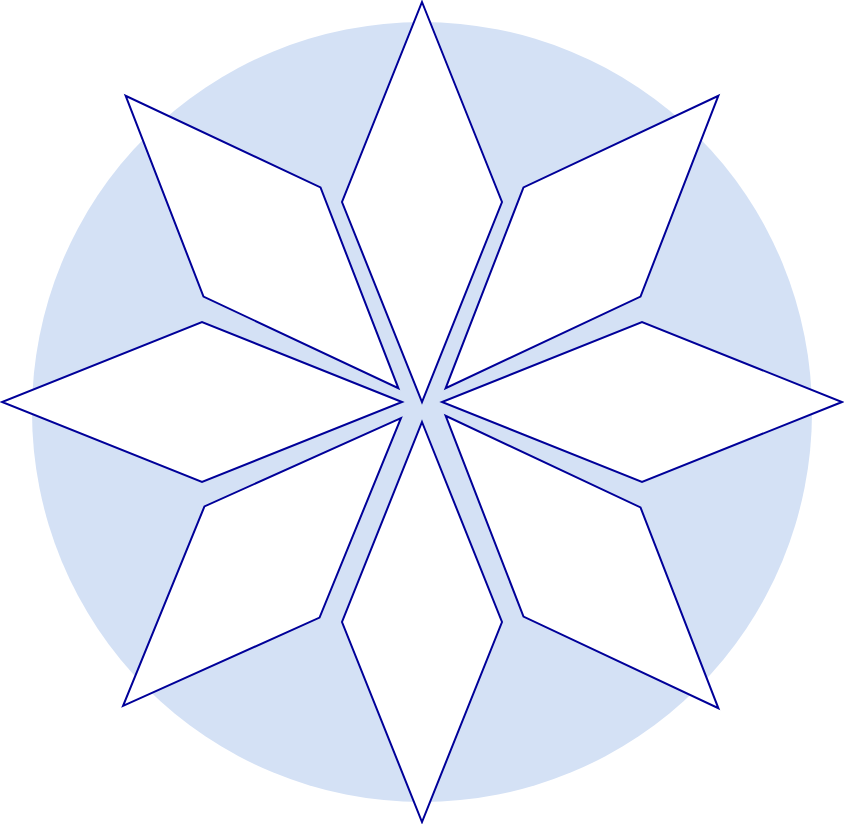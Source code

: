 <mxfile version="16.1.2" type="device" pages="11"><diagram id="JQE1VDwBdzFwPoqUlYpN" name="ogLogo"><mxGraphModel dx="1106" dy="831" grid="1" gridSize="10" guides="1" tooltips="1" connect="1" arrows="1" fold="1" page="1" pageScale="1" pageWidth="850" pageHeight="1100" math="0" shadow="0"><root><mxCell id="0"/><mxCell id="1" parent="0"/><mxCell id="QBehdkQyqiSw2H7lMotC-12" value="" style="ellipse;whiteSpace=wrap;html=1;aspect=fixed;strokeColor=none;fillColor=#D4E1F5;" parent="1" vertex="1"><mxGeometry x="205" y="170" width="390" height="390" as="geometry"/></mxCell><mxCell id="QBehdkQyqiSw2H7lMotC-1" value="" style="rhombus;whiteSpace=wrap;html=1;strokeColor=#000099;" parent="1" vertex="1"><mxGeometry x="360" y="160" width="80" height="200" as="geometry"/></mxCell><mxCell id="QBehdkQyqiSw2H7lMotC-2" value="" style="rhombus;whiteSpace=wrap;html=1;rotation=43;strokeColor=#000099;" parent="1" vertex="1"><mxGeometry x="440" y="180" width="80" height="200" as="geometry"/></mxCell><mxCell id="QBehdkQyqiSw2H7lMotC-3" value="" style="rhombus;whiteSpace=wrap;html=1;rotation=317;flipH=1;flipV=0;strokeColor=#000099;" parent="1" vertex="1"><mxGeometry x="280" y="180" width="80" height="200" as="geometry"/></mxCell><mxCell id="QBehdkQyqiSw2H7lMotC-4" value="" style="rhombus;whiteSpace=wrap;html=1;strokeColor=#000099;" parent="1" vertex="1"><mxGeometry x="360" y="370" width="80" height="200" as="geometry"/></mxCell><mxCell id="QBehdkQyqiSw2H7lMotC-5" value="" style="rhombus;whiteSpace=wrap;html=1;rotation=90;strokeColor=#000099;" parent="1" vertex="1"><mxGeometry x="470" y="260" width="80" height="200" as="geometry"/></mxCell><mxCell id="QBehdkQyqiSw2H7lMotC-6" value="" style="rhombus;whiteSpace=wrap;html=1;rotation=317;flipH=1;flipV=0;strokeColor=#000099;" parent="1" vertex="1"><mxGeometry x="440" y="340" width="80" height="200" as="geometry"/></mxCell><mxCell id="QBehdkQyqiSw2H7lMotC-9" value="" style="rhombus;whiteSpace=wrap;html=1;rotation=44;flipH=1;flipV=0;strokeColor=#000099;" parent="1" vertex="1"><mxGeometry x="280" y="340" width="80" height="200" as="geometry"/></mxCell><mxCell id="QBehdkQyqiSw2H7lMotC-10" value="" style="rhombus;whiteSpace=wrap;html=1;rotation=90;flipH=1;flipV=0;strokeColor=#000099;" parent="1" vertex="1"><mxGeometry x="250" y="260" width="80" height="200" as="geometry"/></mxCell></root></mxGraphModel></diagram><diagram name="coverPhoto" id="D6OQkMIagYvTjCjNApZU"><mxGraphModel dx="1527" dy="978" grid="1" gridSize="10" guides="1" tooltips="1" connect="1" arrows="1" fold="1" page="1" pageScale="1" pageWidth="850" pageHeight="1100" math="0" shadow="0"><root><mxCell id="YzDFrJHrl-PRkgkyJLJi-0"/><mxCell id="YzDFrJHrl-PRkgkyJLJi-1" parent="YzDFrJHrl-PRkgkyJLJi-0"/><mxCell id="YzDFrJHrl-PRkgkyJLJi-11" value="" style="whiteSpace=wrap;html=1;" vertex="1" parent="YzDFrJHrl-PRkgkyJLJi-1"><mxGeometry x="180" y="150" width="1920" height="800" as="geometry"/></mxCell><mxCell id="YzDFrJHrl-PRkgkyJLJi-13" value="" style="rounded=0;whiteSpace=wrap;html=1;strokeColor=none;fillColor=#000099;" vertex="1" parent="YzDFrJHrl-PRkgkyJLJi-1"><mxGeometry x="180" y="220" width="1920" height="60" as="geometry"/></mxCell><mxCell id="YzDFrJHrl-PRkgkyJLJi-14" value="" style="rounded=0;whiteSpace=wrap;html=1;strokeColor=none;fillColor=#000099;" vertex="1" parent="YzDFrJHrl-PRkgkyJLJi-1"><mxGeometry x="180" y="300" width="1920" height="60" as="geometry"/></mxCell><mxCell id="YzDFrJHrl-PRkgkyJLJi-33" value="" style="group" vertex="1" connectable="0" parent="YzDFrJHrl-PRkgkyJLJi-1"><mxGeometry x="180" y="160" width="285" height="260" as="geometry"/></mxCell><mxCell id="YzDFrJHrl-PRkgkyJLJi-15" value="" style="ellipse;whiteSpace=wrap;html=1;aspect=fixed;strokeColor=none;fillColor=#D4E1F5;" vertex="1" parent="YzDFrJHrl-PRkgkyJLJi-33"><mxGeometry x="10.179" y="6.341" width="245.522" height="245.522" as="geometry"/></mxCell><mxCell id="YzDFrJHrl-PRkgkyJLJi-16" value="" style="rhombus;whiteSpace=wrap;html=1;strokeColor=#000099;" vertex="1" parent="YzDFrJHrl-PRkgkyJLJi-33"><mxGeometry x="115.357" width="54.286" height="126.829" as="geometry"/></mxCell><mxCell id="YzDFrJHrl-PRkgkyJLJi-17" value="" style="rhombus;whiteSpace=wrap;html=1;rotation=43;strokeColor=#000099;" vertex="1" parent="YzDFrJHrl-PRkgkyJLJi-33"><mxGeometry x="169.643" y="12.683" width="54.286" height="126.829" as="geometry"/></mxCell><mxCell id="YzDFrJHrl-PRkgkyJLJi-18" value="" style="rhombus;whiteSpace=wrap;html=1;rotation=317;flipH=1;flipV=0;strokeColor=#000099;" vertex="1" parent="YzDFrJHrl-PRkgkyJLJi-33"><mxGeometry x="61.071" y="12.683" width="54.286" height="126.829" as="geometry"/></mxCell><mxCell id="YzDFrJHrl-PRkgkyJLJi-19" value="" style="rhombus;whiteSpace=wrap;html=1;strokeColor=#000099;" vertex="1" parent="YzDFrJHrl-PRkgkyJLJi-33"><mxGeometry x="115.357" y="133.171" width="54.286" height="126.829" as="geometry"/></mxCell><mxCell id="YzDFrJHrl-PRkgkyJLJi-20" value="" style="rhombus;whiteSpace=wrap;html=1;rotation=90;strokeColor=#000099;" vertex="1" parent="YzDFrJHrl-PRkgkyJLJi-33"><mxGeometry x="190" y="63.415" width="54.286" height="126.829" as="geometry"/></mxCell><mxCell id="YzDFrJHrl-PRkgkyJLJi-21" value="" style="rhombus;whiteSpace=wrap;html=1;rotation=317;flipH=1;flipV=0;strokeColor=#000099;" vertex="1" parent="YzDFrJHrl-PRkgkyJLJi-33"><mxGeometry x="169.643" y="114.146" width="54.286" height="126.829" as="geometry"/></mxCell><mxCell id="YzDFrJHrl-PRkgkyJLJi-22" value="" style="rhombus;whiteSpace=wrap;html=1;rotation=44;flipH=1;flipV=0;strokeColor=#000099;" vertex="1" parent="YzDFrJHrl-PRkgkyJLJi-33"><mxGeometry x="61.071" y="114.146" width="54.286" height="126.829" as="geometry"/></mxCell><mxCell id="YzDFrJHrl-PRkgkyJLJi-23" value="" style="rhombus;whiteSpace=wrap;html=1;rotation=90;flipH=1;flipV=0;strokeColor=#000099;" vertex="1" parent="YzDFrJHrl-PRkgkyJLJi-33"><mxGeometry x="40.714" y="63.415" width="54.286" height="126.829" as="geometry"/></mxCell></root></mxGraphModel></diagram><diagram name="background" id="Ip1Od47JsDkp2C6yApl2"><mxGraphModel dx="1298" dy="831" grid="1" gridSize="10" guides="1" tooltips="1" connect="1" arrows="1" fold="1" page="1" pageScale="1" pageWidth="850" pageHeight="1100" math="0" shadow="0"><root><mxCell id="MlOgjuFgP83m2glPnhiF-0"/><mxCell id="MlOgjuFgP83m2glPnhiF-1" parent="MlOgjuFgP83m2glPnhiF-0"/><mxCell id="MlOgjuFgP83m2glPnhiF-19" value="" style="rounded=0;whiteSpace=wrap;html=1;" parent="MlOgjuFgP83m2glPnhiF-1" vertex="1"><mxGeometry x="180" y="150" width="1240" height="1040" as="geometry"/></mxCell><mxCell id="MlOgjuFgP83m2glPnhiF-2" value="" style="ellipse;whiteSpace=wrap;html=1;aspect=fixed;strokeColor=none;fillColor=#D4E1F5;" parent="MlOgjuFgP83m2glPnhiF-1" vertex="1"><mxGeometry x="205" y="170" width="390" height="390" as="geometry"/></mxCell><mxCell id="MlOgjuFgP83m2glPnhiF-3" value="" style="rhombus;whiteSpace=wrap;html=1;strokeColor=#000099;" parent="MlOgjuFgP83m2glPnhiF-1" vertex="1"><mxGeometry x="360" y="160" width="80" height="200" as="geometry"/></mxCell><mxCell id="MlOgjuFgP83m2glPnhiF-4" value="" style="rhombus;whiteSpace=wrap;html=1;rotation=43;strokeColor=#000099;" parent="MlOgjuFgP83m2glPnhiF-1" vertex="1"><mxGeometry x="440" y="180" width="80" height="200" as="geometry"/></mxCell><mxCell id="MlOgjuFgP83m2glPnhiF-5" value="" style="rhombus;whiteSpace=wrap;html=1;rotation=317;flipH=1;flipV=0;strokeColor=#000099;" parent="MlOgjuFgP83m2glPnhiF-1" vertex="1"><mxGeometry x="280" y="180" width="80" height="200" as="geometry"/></mxCell><mxCell id="MlOgjuFgP83m2glPnhiF-6" value="" style="rhombus;whiteSpace=wrap;html=1;strokeColor=#000099;" parent="MlOgjuFgP83m2glPnhiF-1" vertex="1"><mxGeometry x="360" y="370" width="80" height="200" as="geometry"/></mxCell><mxCell id="MlOgjuFgP83m2glPnhiF-7" value="" style="rhombus;whiteSpace=wrap;html=1;rotation=90;strokeColor=#000099;" parent="MlOgjuFgP83m2glPnhiF-1" vertex="1"><mxGeometry x="470" y="260" width="80" height="200" as="geometry"/></mxCell><mxCell id="MlOgjuFgP83m2glPnhiF-8" value="" style="rhombus;whiteSpace=wrap;html=1;rotation=317;flipH=1;flipV=0;strokeColor=#000099;" parent="MlOgjuFgP83m2glPnhiF-1" vertex="1"><mxGeometry x="440" y="340" width="80" height="200" as="geometry"/></mxCell><mxCell id="MlOgjuFgP83m2glPnhiF-9" value="" style="rhombus;whiteSpace=wrap;html=1;rotation=44;flipH=1;flipV=0;strokeColor=#000099;" parent="MlOgjuFgP83m2glPnhiF-1" vertex="1"><mxGeometry x="280" y="340" width="80" height="200" as="geometry"/></mxCell><mxCell id="MlOgjuFgP83m2glPnhiF-10" value="" style="rhombus;whiteSpace=wrap;html=1;rotation=90;flipH=1;flipV=0;strokeColor=#000099;" parent="MlOgjuFgP83m2glPnhiF-1" vertex="1"><mxGeometry x="250" y="260" width="80" height="200" as="geometry"/></mxCell><mxCell id="MlOgjuFgP83m2glPnhiF-20" value="" style="endArrow=none;html=1;rounded=0;exitX=0;exitY=0.5;exitDx=0;exitDy=0;entryX=1;entryY=0.5;entryDx=0;entryDy=0;strokeWidth=2;strokeColor=#000099;" parent="MlOgjuFgP83m2glPnhiF-1" source="MlOgjuFgP83m2glPnhiF-19" target="MlOgjuFgP83m2glPnhiF-19" edge="1"><mxGeometry width="50" height="50" relative="1" as="geometry"><mxPoint x="780" y="700" as="sourcePoint"/><mxPoint x="830" y="650" as="targetPoint"/></mxGeometry></mxCell><mxCell id="MlOgjuFgP83m2glPnhiF-21" value="" style="endArrow=none;html=1;rounded=0;exitX=0;exitY=0.5;exitDx=0;exitDy=0;entryX=1;entryY=0.5;entryDx=0;entryDy=0;strokeWidth=2;strokeColor=#000099;" parent="MlOgjuFgP83m2glPnhiF-1" edge="1"><mxGeometry width="50" height="50" relative="1" as="geometry"><mxPoint x="180" y="680.0" as="sourcePoint"/><mxPoint x="1420.0" y="680.0" as="targetPoint"/></mxGeometry></mxCell></root></mxGraphModel></diagram><diagram id="vQALGESqtirX5-29-7Xl" name="v001_flowchart"><mxGraphModel dx="1298" dy="831" grid="1" gridSize="10" guides="1" tooltips="1" connect="1" arrows="1" fold="1" page="1" pageScale="1" pageWidth="850" pageHeight="1100" math="0" shadow="0"><root><mxCell id="uCY8sg3IHYzBjy9JTd0o-0"/><mxCell id="uCY8sg3IHYzBjy9JTd0o-1" parent="uCY8sg3IHYzBjy9JTd0o-0"/><mxCell id="uCY8sg3IHYzBjy9JTd0o-2" value="" style="rounded=0;whiteSpace=wrap;html=1;strokeColor=none;" parent="uCY8sg3IHYzBjy9JTd0o-1" vertex="1"><mxGeometry width="850" height="1080" as="geometry"/></mxCell><mxCell id="uCY8sg3IHYzBjy9JTd0o-6" value="" style="edgeStyle=orthogonalEdgeStyle;rounded=0;orthogonalLoop=1;jettySize=auto;html=1;" parent="uCY8sg3IHYzBjy9JTd0o-1" source="uCY8sg3IHYzBjy9JTd0o-3" target="uCY8sg3IHYzBjy9JTd0o-5" edge="1"><mxGeometry relative="1" as="geometry"/></mxCell><mxCell id="uCY8sg3IHYzBjy9JTd0o-3" value="User File" style="rounded=0;whiteSpace=wrap;html=1;strokeColor=#6c8ebf;fillColor=#dae8fc;" parent="uCY8sg3IHYzBjy9JTd0o-1" vertex="1"><mxGeometry x="70" y="130" width="120" height="60" as="geometry"/></mxCell><mxCell id="uCY8sg3IHYzBjy9JTd0o-17" value="" style="edgeStyle=orthogonalEdgeStyle;rounded=0;orthogonalLoop=1;jettySize=auto;html=1;" parent="uCY8sg3IHYzBjy9JTd0o-1" source="uCY8sg3IHYzBjy9JTd0o-5" target="uCY8sg3IHYzBjy9JTd0o-7" edge="1"><mxGeometry relative="1" as="geometry"/></mxCell><mxCell id="uCY8sg3IHYzBjy9JTd0o-5" value="Sharding Algorithm" style="whiteSpace=wrap;html=1;aspect=fixed;rounded=0;strokeColor=#000000;" parent="uCY8sg3IHYzBjy9JTd0o-1" vertex="1"><mxGeometry x="300" y="120" width="80" height="80" as="geometry"/></mxCell><mxCell id="uCY8sg3IHYzBjy9JTd0o-29" style="edgeStyle=orthogonalEdgeStyle;rounded=0;orthogonalLoop=1;jettySize=auto;html=1;" parent="uCY8sg3IHYzBjy9JTd0o-1" source="uCY8sg3IHYzBjy9JTd0o-7" target="uCY8sg3IHYzBjy9JTd0o-28" edge="1"><mxGeometry relative="1" as="geometry"/></mxCell><mxCell id="uCY8sg3IHYzBjy9JTd0o-7" value="" style="rounded=0;whiteSpace=wrap;html=1;strokeColor=#000000;" parent="uCY8sg3IHYzBjy9JTd0o-1" vertex="1"><mxGeometry x="480" y="50" width="300" height="220" as="geometry"/></mxCell><mxCell id="uCY8sg3IHYzBjy9JTd0o-8" value="File Shards" style="rounded=0;whiteSpace=wrap;html=1;strokeColor=#000000;fillColor=#B3B3B3;" parent="uCY8sg3IHYzBjy9JTd0o-1" vertex="1"><mxGeometry x="480" y="50" width="80" height="40" as="geometry"/></mxCell><mxCell id="uCY8sg3IHYzBjy9JTd0o-9" value="0.json" style="ellipse;whiteSpace=wrap;html=1;aspect=fixed;rounded=0;strokeColor=#6c8ebf;fillColor=#dae8fc;" parent="uCY8sg3IHYzBjy9JTd0o-1" vertex="1"><mxGeometry x="490" y="100" width="60" height="60" as="geometry"/></mxCell><mxCell id="uCY8sg3IHYzBjy9JTd0o-10" value="1.json" style="ellipse;whiteSpace=wrap;html=1;aspect=fixed;rounded=0;strokeColor=#6c8ebf;fillColor=#dae8fc;" parent="uCY8sg3IHYzBjy9JTd0o-1" vertex="1"><mxGeometry x="560" y="100" width="60" height="60" as="geometry"/></mxCell><mxCell id="uCY8sg3IHYzBjy9JTd0o-11" value="2.json" style="ellipse;whiteSpace=wrap;html=1;aspect=fixed;rounded=0;strokeColor=#6c8ebf;fillColor=#dae8fc;" parent="uCY8sg3IHYzBjy9JTd0o-1" vertex="1"><mxGeometry x="630" y="100" width="60" height="60" as="geometry"/></mxCell><mxCell id="uCY8sg3IHYzBjy9JTd0o-12" value="3.json" style="ellipse;whiteSpace=wrap;html=1;aspect=fixed;rounded=0;strokeColor=#6c8ebf;fillColor=#dae8fc;" parent="uCY8sg3IHYzBjy9JTd0o-1" vertex="1"><mxGeometry x="700" y="100" width="60" height="60" as="geometry"/></mxCell><mxCell id="uCY8sg3IHYzBjy9JTd0o-13" value="4.json" style="ellipse;whiteSpace=wrap;html=1;aspect=fixed;rounded=0;strokeColor=#6c8ebf;fillColor=#dae8fc;" parent="uCY8sg3IHYzBjy9JTd0o-1" vertex="1"><mxGeometry x="490" y="170" width="60" height="60" as="geometry"/></mxCell><mxCell id="uCY8sg3IHYzBjy9JTd0o-14" value="5.json" style="ellipse;whiteSpace=wrap;html=1;aspect=fixed;rounded=0;strokeColor=#6c8ebf;fillColor=#dae8fc;" parent="uCY8sg3IHYzBjy9JTd0o-1" vertex="1"><mxGeometry x="560" y="170" width="60" height="60" as="geometry"/></mxCell><mxCell id="uCY8sg3IHYzBjy9JTd0o-15" value="6.json" style="ellipse;whiteSpace=wrap;html=1;aspect=fixed;rounded=0;strokeColor=#6c8ebf;fillColor=#dae8fc;" parent="uCY8sg3IHYzBjy9JTd0o-1" vertex="1"><mxGeometry x="630" y="170" width="60" height="60" as="geometry"/></mxCell><mxCell id="uCY8sg3IHYzBjy9JTd0o-16" value="7.json" style="ellipse;whiteSpace=wrap;html=1;aspect=fixed;rounded=0;strokeColor=#6c8ebf;fillColor=#dae8fc;" parent="uCY8sg3IHYzBjy9JTd0o-1" vertex="1"><mxGeometry x="700" y="170" width="60" height="60" as="geometry"/></mxCell><mxCell id="uCY8sg3IHYzBjy9JTd0o-18" value="" style="rounded=0;whiteSpace=wrap;html=1;strokeColor=#000000;" parent="uCY8sg3IHYzBjy9JTd0o-1" vertex="1"><mxGeometry x="70" y="350" width="300" height="220" as="geometry"/></mxCell><mxCell id="uCY8sg3IHYzBjy9JTd0o-19" value="Encrypted Shards" style="rounded=0;whiteSpace=wrap;html=1;strokeColor=#000000;fillColor=#B3B3B3;" parent="uCY8sg3IHYzBjy9JTd0o-1" vertex="1"><mxGeometry x="70" y="350" width="80" height="40" as="geometry"/></mxCell><mxCell id="uCY8sg3IHYzBjy9JTd0o-20" value="0.json&lt;br&gt;.encrypted" style="ellipse;whiteSpace=wrap;html=1;aspect=fixed;rounded=0;strokeColor=#6c8ebf;fillColor=#dae8fc;" parent="uCY8sg3IHYzBjy9JTd0o-1" vertex="1"><mxGeometry x="80" y="400" width="60" height="60" as="geometry"/></mxCell><mxCell id="uCY8sg3IHYzBjy9JTd0o-21" value="1.json&lt;br&gt;.encrypted" style="ellipse;whiteSpace=wrap;html=1;aspect=fixed;rounded=0;strokeColor=#6c8ebf;fillColor=#dae8fc;" parent="uCY8sg3IHYzBjy9JTd0o-1" vertex="1"><mxGeometry x="150" y="400" width="60" height="60" as="geometry"/></mxCell><mxCell id="uCY8sg3IHYzBjy9JTd0o-22" value="2.json&lt;br&gt;.encrypted" style="ellipse;whiteSpace=wrap;html=1;aspect=fixed;rounded=0;strokeColor=#6c8ebf;fillColor=#dae8fc;" parent="uCY8sg3IHYzBjy9JTd0o-1" vertex="1"><mxGeometry x="220" y="400" width="60" height="60" as="geometry"/></mxCell><mxCell id="uCY8sg3IHYzBjy9JTd0o-23" value="3.json&lt;br&gt;.encrypted" style="ellipse;whiteSpace=wrap;html=1;aspect=fixed;rounded=0;strokeColor=#6c8ebf;fillColor=#dae8fc;" parent="uCY8sg3IHYzBjy9JTd0o-1" vertex="1"><mxGeometry x="290" y="400" width="60" height="60" as="geometry"/></mxCell><mxCell id="uCY8sg3IHYzBjy9JTd0o-24" value="4.json&lt;br&gt;.encrypted" style="ellipse;whiteSpace=wrap;html=1;aspect=fixed;rounded=0;strokeColor=#6c8ebf;fillColor=#dae8fc;" parent="uCY8sg3IHYzBjy9JTd0o-1" vertex="1"><mxGeometry x="80" y="470" width="60" height="60" as="geometry"/></mxCell><mxCell id="uCY8sg3IHYzBjy9JTd0o-25" value="5.json&lt;br&gt;.encrypted" style="ellipse;whiteSpace=wrap;html=1;aspect=fixed;rounded=0;strokeColor=#6c8ebf;fillColor=#dae8fc;" parent="uCY8sg3IHYzBjy9JTd0o-1" vertex="1"><mxGeometry x="150" y="470" width="60" height="60" as="geometry"/></mxCell><mxCell id="uCY8sg3IHYzBjy9JTd0o-26" value="6.json&lt;br&gt;.encrypted" style="ellipse;whiteSpace=wrap;html=1;aspect=fixed;rounded=0;strokeColor=#6c8ebf;fillColor=#dae8fc;" parent="uCY8sg3IHYzBjy9JTd0o-1" vertex="1"><mxGeometry x="220" y="470" width="60" height="60" as="geometry"/></mxCell><mxCell id="uCY8sg3IHYzBjy9JTd0o-27" value="7.json&lt;br&gt;.encrypted" style="ellipse;whiteSpace=wrap;html=1;aspect=fixed;rounded=0;strokeColor=#6c8ebf;fillColor=#dae8fc;" parent="uCY8sg3IHYzBjy9JTd0o-1" vertex="1"><mxGeometry x="290" y="470" width="60" height="60" as="geometry"/></mxCell><mxCell id="uCY8sg3IHYzBjy9JTd0o-30" style="edgeStyle=orthogonalEdgeStyle;rounded=0;orthogonalLoop=1;jettySize=auto;html=1;" parent="uCY8sg3IHYzBjy9JTd0o-1" source="uCY8sg3IHYzBjy9JTd0o-28" target="uCY8sg3IHYzBjy9JTd0o-18" edge="1"><mxGeometry relative="1" as="geometry"/></mxCell><mxCell id="uCY8sg3IHYzBjy9JTd0o-28" value="Encryption Function" style="whiteSpace=wrap;html=1;aspect=fixed;rounded=0;strokeColor=#000000;" parent="uCY8sg3IHYzBjy9JTd0o-1" vertex="1"><mxGeometry x="590" y="420" width="80" height="80" as="geometry"/></mxCell></root></mxGraphModel></diagram><diagram name="v002_flowchart" id="81f12_xd4OXFy9dzLbQ7"><mxGraphModel dx="2887" dy="1217" grid="1" gridSize="10" guides="1" tooltips="1" connect="1" arrows="1" fold="1" page="1" pageScale="1" pageWidth="850" pageHeight="1100" math="0" shadow="0"><root><mxCell id="ydAaU3woGdR7rTjeIroy-0"/><mxCell id="ydAaU3woGdR7rTjeIroy-1" parent="ydAaU3woGdR7rTjeIroy-0"/><mxCell id="ydAaU3woGdR7rTjeIroy-54" value="" style="rounded=0;whiteSpace=wrap;html=1;strokeColor=#314354;fillColor=#647687;fontColor=#ffffff;" parent="ydAaU3woGdR7rTjeIroy-1" vertex="1"><mxGeometry x="-200" y="1100" width="1050" height="1100" as="geometry"/></mxCell><mxCell id="ydAaU3woGdR7rTjeIroy-67" value="" style="rounded=0;whiteSpace=wrap;html=1;fontSize=24;strokeColor=none;" parent="ydAaU3woGdR7rTjeIroy-1" vertex="1"><mxGeometry x="-200" y="1260" width="200" height="80" as="geometry"/></mxCell><mxCell id="ydAaU3woGdR7rTjeIroy-2" value="" style="rounded=0;whiteSpace=wrap;html=1;strokeColor=none;fillColor=#f5f5f5;fontColor=#333333;" parent="ydAaU3woGdR7rTjeIroy-1" vertex="1"><mxGeometry x="-200" width="1050" height="1100" as="geometry"/></mxCell><mxCell id="ydAaU3woGdR7rTjeIroy-61" value="" style="rounded=0;whiteSpace=wrap;html=1;fontSize=12;strokeColor=none;fillColor=#D4E1F5;" parent="ydAaU3woGdR7rTjeIroy-1" vertex="1"><mxGeometry x="-200" y="910" width="1050" height="190" as="geometry"/></mxCell><mxCell id="ydAaU3woGdR7rTjeIroy-34" style="edgeStyle=orthogonalEdgeStyle;rounded=0;orthogonalLoop=1;jettySize=auto;html=1;entryX=0;entryY=0.75;entryDx=0;entryDy=0;fontSize=18;exitX=0.5;exitY=1;exitDx=0;exitDy=0;exitPerimeter=0;" parent="ydAaU3woGdR7rTjeIroy-1" source="ydAaU3woGdR7rTjeIroy-32" target="ydAaU3woGdR7rTjeIroy-57" edge="1"><mxGeometry relative="1" as="geometry"><Array as="points"><mxPoint x="130" y="740"/></Array></mxGeometry></mxCell><mxCell id="ydAaU3woGdR7rTjeIroy-56" value="" style="rounded=0;whiteSpace=wrap;html=1;fontSize=24;strokeColor=none;" parent="ydAaU3woGdR7rTjeIroy-1" vertex="1"><mxGeometry x="-200" y="150" width="200" height="80" as="geometry"/></mxCell><mxCell id="ydAaU3woGdR7rTjeIroy-3" value="" style="edgeStyle=orthogonalEdgeStyle;rounded=0;orthogonalLoop=1;jettySize=auto;html=1;" parent="ydAaU3woGdR7rTjeIroy-1" source="ydAaU3woGdR7rTjeIroy-4" target="ydAaU3woGdR7rTjeIroy-6" edge="1"><mxGeometry relative="1" as="geometry"/></mxCell><mxCell id="ydAaU3woGdR7rTjeIroy-4" value="User File" style="rounded=0;whiteSpace=wrap;html=1;strokeColor=#6c8ebf;fillColor=#dae8fc;" parent="ydAaU3woGdR7rTjeIroy-1" vertex="1"><mxGeometry x="70" y="130" width="120" height="60" as="geometry"/></mxCell><mxCell id="ydAaU3woGdR7rTjeIroy-5" value="" style="edgeStyle=orthogonalEdgeStyle;rounded=0;orthogonalLoop=1;jettySize=auto;html=1;" parent="ydAaU3woGdR7rTjeIroy-1" source="ydAaU3woGdR7rTjeIroy-6" target="ydAaU3woGdR7rTjeIroy-8" edge="1"><mxGeometry relative="1" as="geometry"/></mxCell><mxCell id="ydAaU3woGdR7rTjeIroy-6" value="Sharding Algorithm" style="whiteSpace=wrap;html=1;aspect=fixed;rounded=0;strokeColor=#000000;" parent="ydAaU3woGdR7rTjeIroy-1" vertex="1"><mxGeometry x="300" y="120" width="80" height="80" as="geometry"/></mxCell><mxCell id="ydAaU3woGdR7rTjeIroy-7" style="edgeStyle=orthogonalEdgeStyle;rounded=0;orthogonalLoop=1;jettySize=auto;html=1;" parent="ydAaU3woGdR7rTjeIroy-1" source="ydAaU3woGdR7rTjeIroy-8" target="ydAaU3woGdR7rTjeIroy-29" edge="1"><mxGeometry relative="1" as="geometry"/></mxCell><mxCell id="ydAaU3woGdR7rTjeIroy-8" value="" style="rounded=0;whiteSpace=wrap;html=1;strokeColor=#000000;" parent="ydAaU3woGdR7rTjeIroy-1" vertex="1"><mxGeometry x="480" y="50" width="300" height="220" as="geometry"/></mxCell><mxCell id="ydAaU3woGdR7rTjeIroy-9" value="File Shards" style="rounded=0;whiteSpace=wrap;html=1;strokeColor=#000000;fillColor=#B3B3B3;" parent="ydAaU3woGdR7rTjeIroy-1" vertex="1"><mxGeometry x="480" y="50" width="80" height="40" as="geometry"/></mxCell><mxCell id="ydAaU3woGdR7rTjeIroy-10" value="0.json" style="ellipse;whiteSpace=wrap;html=1;aspect=fixed;rounded=0;strokeColor=#6c8ebf;fillColor=#dae8fc;" parent="ydAaU3woGdR7rTjeIroy-1" vertex="1"><mxGeometry x="490" y="100" width="60" height="60" as="geometry"/></mxCell><mxCell id="ydAaU3woGdR7rTjeIroy-11" value="1.json" style="ellipse;whiteSpace=wrap;html=1;aspect=fixed;rounded=0;strokeColor=#6c8ebf;fillColor=#dae8fc;" parent="ydAaU3woGdR7rTjeIroy-1" vertex="1"><mxGeometry x="560" y="100" width="60" height="60" as="geometry"/></mxCell><mxCell id="ydAaU3woGdR7rTjeIroy-12" value="2.json" style="ellipse;whiteSpace=wrap;html=1;aspect=fixed;rounded=0;strokeColor=#6c8ebf;fillColor=#dae8fc;" parent="ydAaU3woGdR7rTjeIroy-1" vertex="1"><mxGeometry x="630" y="100" width="60" height="60" as="geometry"/></mxCell><mxCell id="ydAaU3woGdR7rTjeIroy-13" value="3.json" style="ellipse;whiteSpace=wrap;html=1;aspect=fixed;rounded=0;strokeColor=#6c8ebf;fillColor=#dae8fc;" parent="ydAaU3woGdR7rTjeIroy-1" vertex="1"><mxGeometry x="700" y="100" width="60" height="60" as="geometry"/></mxCell><mxCell id="ydAaU3woGdR7rTjeIroy-14" value="4.json" style="ellipse;whiteSpace=wrap;html=1;aspect=fixed;rounded=0;strokeColor=#6c8ebf;fillColor=#dae8fc;" parent="ydAaU3woGdR7rTjeIroy-1" vertex="1"><mxGeometry x="490" y="170" width="60" height="60" as="geometry"/></mxCell><mxCell id="ydAaU3woGdR7rTjeIroy-15" value="5.json" style="ellipse;whiteSpace=wrap;html=1;aspect=fixed;rounded=0;strokeColor=#6c8ebf;fillColor=#dae8fc;" parent="ydAaU3woGdR7rTjeIroy-1" vertex="1"><mxGeometry x="560" y="170" width="60" height="60" as="geometry"/></mxCell><mxCell id="ydAaU3woGdR7rTjeIroy-16" value="6.json" style="ellipse;whiteSpace=wrap;html=1;aspect=fixed;rounded=0;strokeColor=#6c8ebf;fillColor=#dae8fc;" parent="ydAaU3woGdR7rTjeIroy-1" vertex="1"><mxGeometry x="630" y="170" width="60" height="60" as="geometry"/></mxCell><mxCell id="ydAaU3woGdR7rTjeIroy-17" value="7.json" style="ellipse;whiteSpace=wrap;html=1;aspect=fixed;rounded=0;strokeColor=#6c8ebf;fillColor=#dae8fc;" parent="ydAaU3woGdR7rTjeIroy-1" vertex="1"><mxGeometry x="700" y="170" width="60" height="60" as="geometry"/></mxCell><mxCell id="ydAaU3woGdR7rTjeIroy-31" style="edgeStyle=orthogonalEdgeStyle;rounded=0;orthogonalLoop=1;jettySize=auto;html=1;exitX=0.75;exitY=1;exitDx=0;exitDy=0;" parent="ydAaU3woGdR7rTjeIroy-1" source="ydAaU3woGdR7rTjeIroy-18" target="ydAaU3woGdR7rTjeIroy-57" edge="1"><mxGeometry relative="1" as="geometry"><Array as="points"><mxPoint x="295" y="600"/><mxPoint x="630" y="600"/></Array></mxGeometry></mxCell><mxCell id="ydAaU3woGdR7rTjeIroy-18" value="" style="rounded=0;whiteSpace=wrap;html=1;strokeColor=#000000;" parent="ydAaU3woGdR7rTjeIroy-1" vertex="1"><mxGeometry x="70" y="350" width="300" height="220" as="geometry"/></mxCell><mxCell id="ydAaU3woGdR7rTjeIroy-19" value="Encrypted Shards" style="rounded=0;whiteSpace=wrap;html=1;strokeColor=#000000;fillColor=#B3B3B3;" parent="ydAaU3woGdR7rTjeIroy-1" vertex="1"><mxGeometry x="70" y="350" width="80" height="40" as="geometry"/></mxCell><mxCell id="ydAaU3woGdR7rTjeIroy-20" value="0.json&lt;br&gt;.encrypted" style="ellipse;whiteSpace=wrap;html=1;aspect=fixed;rounded=0;strokeColor=#6c8ebf;fillColor=#dae8fc;" parent="ydAaU3woGdR7rTjeIroy-1" vertex="1"><mxGeometry x="80" y="400" width="60" height="60" as="geometry"/></mxCell><mxCell id="ydAaU3woGdR7rTjeIroy-21" value="1.json&lt;br&gt;.encrypted" style="ellipse;whiteSpace=wrap;html=1;aspect=fixed;rounded=0;strokeColor=#6c8ebf;fillColor=#dae8fc;" parent="ydAaU3woGdR7rTjeIroy-1" vertex="1"><mxGeometry x="150" y="400" width="60" height="60" as="geometry"/></mxCell><mxCell id="ydAaU3woGdR7rTjeIroy-22" value="2.json&lt;br&gt;.encrypted" style="ellipse;whiteSpace=wrap;html=1;aspect=fixed;rounded=0;strokeColor=#6c8ebf;fillColor=#dae8fc;" parent="ydAaU3woGdR7rTjeIroy-1" vertex="1"><mxGeometry x="220" y="400" width="60" height="60" as="geometry"/></mxCell><mxCell id="ydAaU3woGdR7rTjeIroy-23" value="3.json&lt;br&gt;.encrypted" style="ellipse;whiteSpace=wrap;html=1;aspect=fixed;rounded=0;strokeColor=#6c8ebf;fillColor=#dae8fc;" parent="ydAaU3woGdR7rTjeIroy-1" vertex="1"><mxGeometry x="290" y="400" width="60" height="60" as="geometry"/></mxCell><mxCell id="ydAaU3woGdR7rTjeIroy-24" value="4.json&lt;br&gt;.encrypted" style="ellipse;whiteSpace=wrap;html=1;aspect=fixed;rounded=0;strokeColor=#6c8ebf;fillColor=#dae8fc;" parent="ydAaU3woGdR7rTjeIroy-1" vertex="1"><mxGeometry x="80" y="470" width="60" height="60" as="geometry"/></mxCell><mxCell id="ydAaU3woGdR7rTjeIroy-25" value="5.json&lt;br&gt;.encrypted" style="ellipse;whiteSpace=wrap;html=1;aspect=fixed;rounded=0;strokeColor=#6c8ebf;fillColor=#dae8fc;" parent="ydAaU3woGdR7rTjeIroy-1" vertex="1"><mxGeometry x="150" y="470" width="60" height="60" as="geometry"/></mxCell><mxCell id="ydAaU3woGdR7rTjeIroy-26" value="6.json&lt;br&gt;.encrypted" style="ellipse;whiteSpace=wrap;html=1;aspect=fixed;rounded=0;strokeColor=#6c8ebf;fillColor=#dae8fc;" parent="ydAaU3woGdR7rTjeIroy-1" vertex="1"><mxGeometry x="220" y="470" width="60" height="60" as="geometry"/></mxCell><mxCell id="ydAaU3woGdR7rTjeIroy-27" value="7.json&lt;br&gt;.encrypted" style="ellipse;whiteSpace=wrap;html=1;aspect=fixed;rounded=0;strokeColor=#6c8ebf;fillColor=#dae8fc;" parent="ydAaU3woGdR7rTjeIroy-1" vertex="1"><mxGeometry x="290" y="470" width="60" height="60" as="geometry"/></mxCell><mxCell id="ydAaU3woGdR7rTjeIroy-28" style="edgeStyle=orthogonalEdgeStyle;rounded=0;orthogonalLoop=1;jettySize=auto;html=1;entryX=0.5;entryY=0;entryDx=0;entryDy=0;" parent="ydAaU3woGdR7rTjeIroy-1" source="ydAaU3woGdR7rTjeIroy-29" target="ydAaU3woGdR7rTjeIroy-18" edge="1"><mxGeometry relative="1" as="geometry"/></mxCell><mxCell id="ydAaU3woGdR7rTjeIroy-29" value="Encryption Function" style="whiteSpace=wrap;html=1;aspect=fixed;rounded=0;strokeColor=#000000;" parent="ydAaU3woGdR7rTjeIroy-1" vertex="1"><mxGeometry x="590" y="400" width="80" height="80" as="geometry"/></mxCell><mxCell id="ydAaU3woGdR7rTjeIroy-33" style="edgeStyle=orthogonalEdgeStyle;rounded=0;orthogonalLoop=1;jettySize=auto;html=1;entryX=0.5;entryY=0;entryDx=0;entryDy=0;entryPerimeter=0;fontSize=18;exitX=0;exitY=0.25;exitDx=0;exitDy=0;" parent="ydAaU3woGdR7rTjeIroy-1" source="ydAaU3woGdR7rTjeIroy-57" target="ydAaU3woGdR7rTjeIroy-32" edge="1"><mxGeometry relative="1" as="geometry"><Array as="points"><mxPoint x="490" y="680"/><mxPoint x="490" y="630"/><mxPoint x="130" y="630"/></Array></mxGeometry></mxCell><mxCell id="ydAaU3woGdR7rTjeIroy-39" value="" style="edgeStyle=orthogonalEdgeStyle;rounded=0;orthogonalLoop=1;jettySize=auto;html=1;fontSize=18;exitX=0.5;exitY=1;exitDx=0;exitDy=0;" parent="ydAaU3woGdR7rTjeIroy-1" source="ydAaU3woGdR7rTjeIroy-30" target="ydAaU3woGdR7rTjeIroy-35" edge="1"><mxGeometry relative="1" as="geometry"/></mxCell><mxCell id="ydAaU3woGdR7rTjeIroy-40" style="edgeStyle=orthogonalEdgeStyle;rounded=0;orthogonalLoop=1;jettySize=auto;html=1;fontSize=18;entryX=0.5;entryY=0;entryDx=0;entryDy=0;entryPerimeter=0;" parent="ydAaU3woGdR7rTjeIroy-1" source="ydAaU3woGdR7rTjeIroy-30" target="ydAaU3woGdR7rTjeIroy-36" edge="1"><mxGeometry relative="1" as="geometry"/></mxCell><mxCell id="ydAaU3woGdR7rTjeIroy-41" style="edgeStyle=orthogonalEdgeStyle;rounded=0;orthogonalLoop=1;jettySize=auto;html=1;entryX=0.5;entryY=0;entryDx=0;entryDy=0;entryPerimeter=0;fontSize=18;" parent="ydAaU3woGdR7rTjeIroy-1" source="ydAaU3woGdR7rTjeIroy-30" target="ydAaU3woGdR7rTjeIroy-37" edge="1"><mxGeometry relative="1" as="geometry"/></mxCell><mxCell id="ydAaU3woGdR7rTjeIroy-59" style="edgeStyle=orthogonalEdgeStyle;rounded=0;orthogonalLoop=1;jettySize=auto;html=1;fontSize=24;exitX=0.5;exitY=1;exitDx=0;exitDy=0;" parent="ydAaU3woGdR7rTjeIroy-1" source="ydAaU3woGdR7rTjeIroy-30" target="ydAaU3woGdR7rTjeIroy-38" edge="1"><mxGeometry relative="1" as="geometry"/></mxCell><mxCell id="ydAaU3woGdR7rTjeIroy-30" value="Distribution Algorithm" style="whiteSpace=wrap;html=1;aspect=fixed;rounded=0;strokeColor=#000000;" parent="ydAaU3woGdR7rTjeIroy-1" vertex="1"><mxGeometry x="385" y="809" width="80" height="80" as="geometry"/></mxCell><mxCell id="ydAaU3woGdR7rTjeIroy-32" value="&lt;font style=&quot;font-size: 18px&quot;&gt;nodeCredentials&lt;/font&gt;" style="shape=cylinder3;whiteSpace=wrap;html=1;boundedLbl=1;backgroundOutline=1;size=15;" parent="ydAaU3woGdR7rTjeIroy-1" vertex="1"><mxGeometry x="50" y="648" width="160" height="80" as="geometry"/></mxCell><mxCell id="ydAaU3woGdR7rTjeIroy-35" value="Node0&lt;br&gt;&lt;br&gt;&lt;br&gt;&lt;br&gt;&lt;br&gt;" style="shape=cylinder3;whiteSpace=wrap;html=1;boundedLbl=1;backgroundOutline=1;size=15;fontSize=18;" parent="ydAaU3woGdR7rTjeIroy-1" vertex="1"><mxGeometry x="45" y="965" width="180" height="100" as="geometry"/></mxCell><mxCell id="ydAaU3woGdR7rTjeIroy-36" value="&lt;span&gt;Node1&lt;/span&gt;&lt;br&gt;&lt;br&gt;&lt;br&gt;&lt;br&gt;&lt;br&gt;" style="shape=cylinder3;whiteSpace=wrap;html=1;boundedLbl=1;backgroundOutline=1;size=15;fontSize=18;" parent="ydAaU3woGdR7rTjeIroy-1" vertex="1"><mxGeometry x="235" y="965" width="180" height="100" as="geometry"/></mxCell><mxCell id="ydAaU3woGdR7rTjeIroy-37" value="&lt;span&gt;Node2&lt;/span&gt;&lt;br&gt;&lt;br&gt;&lt;br&gt;&lt;br&gt;&lt;br&gt;" style="shape=cylinder3;whiteSpace=wrap;html=1;boundedLbl=1;backgroundOutline=1;size=15;fontSize=18;" parent="ydAaU3woGdR7rTjeIroy-1" vertex="1"><mxGeometry x="430" y="965" width="180" height="100" as="geometry"/></mxCell><mxCell id="ydAaU3woGdR7rTjeIroy-38" value="Node3&lt;br&gt;&lt;br&gt;&lt;br&gt;&lt;br&gt;&lt;br&gt;" style="shape=cylinder3;whiteSpace=wrap;html=1;boundedLbl=1;backgroundOutline=1;size=15;fontSize=18;" parent="ydAaU3woGdR7rTjeIroy-1" vertex="1"><mxGeometry x="625" y="965" width="180" height="100" as="geometry"/></mxCell><mxCell id="ydAaU3woGdR7rTjeIroy-43" value="0.json&lt;br&gt;.encrypted" style="ellipse;whiteSpace=wrap;html=1;aspect=fixed;rounded=0;strokeColor=#6c8ebf;fillColor=#dae8fc;" parent="ydAaU3woGdR7rTjeIroy-1" vertex="1"><mxGeometry x="70" y="999" width="60" height="60" as="geometry"/></mxCell><mxCell id="ydAaU3woGdR7rTjeIroy-44" value="1.json&lt;br&gt;.encrypted" style="ellipse;whiteSpace=wrap;html=1;aspect=fixed;rounded=0;strokeColor=#6c8ebf;fillColor=#dae8fc;" parent="ydAaU3woGdR7rTjeIroy-1" vertex="1"><mxGeometry x="140" y="999" width="60" height="60" as="geometry"/></mxCell><mxCell id="ydAaU3woGdR7rTjeIroy-45" value="2.json&lt;br&gt;.encrypted" style="ellipse;whiteSpace=wrap;html=1;aspect=fixed;rounded=0;strokeColor=#6c8ebf;fillColor=#dae8fc;" parent="ydAaU3woGdR7rTjeIroy-1" vertex="1"><mxGeometry x="260" y="999" width="60" height="60" as="geometry"/></mxCell><mxCell id="ydAaU3woGdR7rTjeIroy-46" value="3.json&lt;br&gt;.encrypted" style="ellipse;whiteSpace=wrap;html=1;aspect=fixed;rounded=0;strokeColor=#6c8ebf;fillColor=#dae8fc;" parent="ydAaU3woGdR7rTjeIroy-1" vertex="1"><mxGeometry x="330" y="999" width="60" height="60" as="geometry"/></mxCell><mxCell id="ydAaU3woGdR7rTjeIroy-50" value="4.json&lt;br&gt;.encrypted" style="ellipse;whiteSpace=wrap;html=1;aspect=fixed;rounded=0;strokeColor=#6c8ebf;fillColor=#dae8fc;" parent="ydAaU3woGdR7rTjeIroy-1" vertex="1"><mxGeometry x="455" y="998" width="60" height="60" as="geometry"/></mxCell><mxCell id="ydAaU3woGdR7rTjeIroy-51" value="5.json&lt;br&gt;.encrypted" style="ellipse;whiteSpace=wrap;html=1;aspect=fixed;rounded=0;strokeColor=#6c8ebf;fillColor=#dae8fc;" parent="ydAaU3woGdR7rTjeIroy-1" vertex="1"><mxGeometry x="525" y="998" width="60" height="60" as="geometry"/></mxCell><mxCell id="ydAaU3woGdR7rTjeIroy-52" value="6.json&lt;br&gt;.encrypted" style="ellipse;whiteSpace=wrap;html=1;aspect=fixed;rounded=0;strokeColor=#6c8ebf;fillColor=#dae8fc;" parent="ydAaU3woGdR7rTjeIroy-1" vertex="1"><mxGeometry x="650" y="998" width="60" height="60" as="geometry"/></mxCell><mxCell id="ydAaU3woGdR7rTjeIroy-53" value="7.json&lt;br&gt;.encrypted" style="ellipse;whiteSpace=wrap;html=1;aspect=fixed;rounded=0;strokeColor=#6c8ebf;fillColor=#dae8fc;" parent="ydAaU3woGdR7rTjeIroy-1" vertex="1"><mxGeometry x="720" y="998" width="60" height="60" as="geometry"/></mxCell><mxCell id="ydAaU3woGdR7rTjeIroy-55" value="&lt;font style=&quot;font-size: 22px&quot;&gt;Writing files to shardHive&lt;/font&gt;" style="text;html=1;strokeColor=none;fillColor=none;align=center;verticalAlign=middle;whiteSpace=wrap;rounded=0;fontSize=18;" parent="ydAaU3woGdR7rTjeIroy-1" vertex="1"><mxGeometry x="-180" y="160" width="160" height="60" as="geometry"/></mxCell><mxCell id="ydAaU3woGdR7rTjeIroy-60" style="edgeStyle=orthogonalEdgeStyle;rounded=0;orthogonalLoop=1;jettySize=auto;html=1;entryX=0.5;entryY=0;entryDx=0;entryDy=0;fontSize=12;exitX=0.5;exitY=1;exitDx=0;exitDy=0;" parent="ydAaU3woGdR7rTjeIroy-1" source="ydAaU3woGdR7rTjeIroy-57" target="ydAaU3woGdR7rTjeIroy-30" edge="1"><mxGeometry relative="1" as="geometry"><Array as="points"><mxPoint x="630" y="790"/><mxPoint x="425" y="790"/></Array></mxGeometry></mxCell><mxCell id="ydAaU3woGdR7rTjeIroy-57" value="&lt;font style=&quot;font-size: 12px&quot;&gt;Determine which nodes are online, and have storage space.&lt;/font&gt;" style="rounded=0;whiteSpace=wrap;html=1;fontSize=24;margin=2px;align=center;" parent="ydAaU3woGdR7rTjeIroy-1" vertex="1"><mxGeometry x="510" y="650" width="240" height="120" as="geometry"/></mxCell><mxCell id="ydAaU3woGdR7rTjeIroy-62" value="" style="endArrow=none;html=1;rounded=0;fontSize=12;exitX=0.19;exitY=1.001;exitDx=0;exitDy=0;exitPerimeter=0;" parent="ydAaU3woGdR7rTjeIroy-1" source="ydAaU3woGdR7rTjeIroy-54" edge="1"><mxGeometry width="50" height="50" relative="1" as="geometry"><mxPoint x="320" y="860" as="sourcePoint"/><mxPoint as="targetPoint"/></mxGeometry></mxCell><mxCell id="ydAaU3woGdR7rTjeIroy-63" value="&lt;font style=&quot;font-size: 18px&quot;&gt;shardHive Main Server&lt;/font&gt;" style="rounded=0;whiteSpace=wrap;html=1;fontSize=12;" parent="ydAaU3woGdR7rTjeIroy-1" vertex="1"><mxGeometry x="-180" y="15.5" width="160" height="110" as="geometry"/></mxCell><mxCell id="ydAaU3woGdR7rTjeIroy-64" value="&lt;font style=&quot;font-size: 18px&quot;&gt;shardHive Network&lt;/font&gt;" style="rounded=0;whiteSpace=wrap;html=1;fontSize=12;" parent="ydAaU3woGdR7rTjeIroy-1" vertex="1"><mxGeometry x="-180" y="940" width="160" height="109" as="geometry"/></mxCell><mxCell id="ydAaU3woGdR7rTjeIroy-65" value="&lt;font style=&quot;font-size: 18px&quot;&gt;shardHive Main Server&lt;/font&gt;" style="rounded=0;whiteSpace=wrap;html=1;fontSize=12;" parent="ydAaU3woGdR7rTjeIroy-1" vertex="1"><mxGeometry x="-180" y="1130" width="160" height="109" as="geometry"/></mxCell><mxCell id="ydAaU3woGdR7rTjeIroy-66" value="&lt;font style=&quot;font-size: 22px&quot;&gt;Reading files from shardHive&lt;/font&gt;" style="text;html=1;strokeColor=none;fillColor=none;align=center;verticalAlign=middle;whiteSpace=wrap;rounded=0;fontSize=18;" parent="ydAaU3woGdR7rTjeIroy-1" vertex="1"><mxGeometry x="-180" y="1270" width="160" height="60" as="geometry"/></mxCell></root></mxGraphModel></diagram><diagram name="v0.1.1" id="2M15KGXdIzajagEVC6PF"><mxGraphModel dx="1744" dy="1673" grid="1" gridSize="10" guides="1" tooltips="1" connect="1" arrows="1" fold="1" page="1" pageScale="1" pageWidth="850" pageHeight="1100" math="0" shadow="0"><root><mxCell id="2UOnYeM7rm7qUKmkuELm-0"/><mxCell id="2UOnYeM7rm7qUKmkuELm-1" parent="2UOnYeM7rm7qUKmkuELm-0"/><mxCell id="2UOnYeM7rm7qUKmkuELm-2" value="" style="rounded=0;whiteSpace=wrap;html=1;strokeColor=none;fillColor=#F2F2F2;fontColor=#ffffff;" parent="2UOnYeM7rm7qUKmkuELm-1" vertex="1"><mxGeometry x="-210" y="1730" width="1070" height="280" as="geometry"/></mxCell><mxCell id="-ytoc992MQvgNCxVkIRi-35" value="" style="whiteSpace=wrap;html=1;rounded=0;fontFamily=Helvetica;fontSize=18;fontColor=default;strokeColor=none;fillColor=#CFCFCF;gradientColor=none;" vertex="1" parent="2UOnYeM7rm7qUKmkuELm-1"><mxGeometry x="10" y="1250" width="440" height="480" as="geometry"/></mxCell><mxCell id="2UOnYeM7rm7qUKmkuELm-4" value="" style="rounded=0;whiteSpace=wrap;html=1;strokeColor=none;fillColor=#EBEBEB;fontColor=#333333;" parent="2UOnYeM7rm7qUKmkuELm-1" vertex="1"><mxGeometry x="-200" y="-40" width="1060" height="1130" as="geometry"/></mxCell><mxCell id="8Md0jfXdh0o9XCisUuN7-0" value="" style="whiteSpace=wrap;html=1;rounded=0;strokeColor=none;" vertex="1" parent="2UOnYeM7rm7qUKmkuELm-1"><mxGeometry x="-195" y="400" width="1050" height="510" as="geometry"/></mxCell><mxCell id="8Md0jfXdh0o9XCisUuN7-24" value="" style="rounded=0;whiteSpace=wrap;html=1;fontFamily=Helvetica;fontSize=18;fontColor=default;strokeColor=none;fillColor=#A3A3A3;gradientColor=none;" vertex="1" parent="2UOnYeM7rm7qUKmkuELm-1"><mxGeometry x="-210" y="400" width="220" height="1610" as="geometry"/></mxCell><mxCell id="-ytoc992MQvgNCxVkIRi-22" value="" style="rounded=0;whiteSpace=wrap;html=1;fontFamily=Helvetica;fontSize=18;fontColor=default;strokeColor=none;fillColor=#333333;gradientColor=none;fontStyle=1" vertex="1" parent="2UOnYeM7rm7qUKmkuELm-1"><mxGeometry x="-210" y="-40" width="220" height="440" as="geometry"/></mxCell><mxCell id="2UOnYeM7rm7qUKmkuELm-5" value="" style="rounded=0;whiteSpace=wrap;html=1;fontSize=12;strokeColor=none;fillColor=#FFD966;" parent="2UOnYeM7rm7qUKmkuELm-1" vertex="1"><mxGeometry x="-210" y="910" width="1070" height="340" as="geometry"/></mxCell><mxCell id="-ytoc992MQvgNCxVkIRi-1" value="" style="whiteSpace=wrap;html=1;rounded=0;fontFamily=Helvetica;fontSize=18;fontColor=default;strokeColor=none;fillColor=#DAE8FC;gradientColor=none;" vertex="1" parent="2UOnYeM7rm7qUKmkuELm-1"><mxGeometry x="450" y="1250" width="410" height="480" as="geometry"/></mxCell><mxCell id="-ytoc992MQvgNCxVkIRi-0" value="" style="rounded=0;whiteSpace=wrap;html=1;fontSize=12;strokeColor=none;fillColor=#000099;" vertex="1" parent="2UOnYeM7rm7qUKmkuELm-1"><mxGeometry x="10" y="-40" width="850" height="80" as="geometry"/></mxCell><mxCell id="2UOnYeM7rm7qUKmkuELm-3" value="&lt;font style=&quot;font-size: 18px&quot;&gt;Private Key Retrieval, Decryption, and Reassembly&lt;/font&gt;" style="rounded=0;whiteSpace=wrap;html=1;fontSize=24;strokeColor=none;" parent="2UOnYeM7rm7qUKmkuELm-1" vertex="1"><mxGeometry x="-180" y="1250" width="160" height="120" as="geometry"/></mxCell><mxCell id="2UOnYeM7rm7qUKmkuELm-7" value="&lt;span style=&quot;font-size: 18px&quot;&gt;Private Key Sharding and Encryption&lt;/span&gt;" style="rounded=0;whiteSpace=wrap;html=1;fontSize=24;strokeColor=default;" parent="2UOnYeM7rm7qUKmkuELm-1" vertex="1"><mxGeometry x="-180" y="-40" width="160" height="120" as="geometry"/></mxCell><mxCell id="2UOnYeM7rm7qUKmkuELm-8" value="" style="edgeStyle=orthogonalEdgeStyle;rounded=0;orthogonalLoop=1;jettySize=auto;html=1;strokeWidth=3;" parent="2UOnYeM7rm7qUKmkuELm-1" source="2UOnYeM7rm7qUKmkuELm-9" target="2UOnYeM7rm7qUKmkuELm-11" edge="1"><mxGeometry relative="1" as="geometry"/></mxCell><mxCell id="2UOnYeM7rm7qUKmkuELm-9" value="unaltered private key&lt;br&gt;(string)" style="rounded=0;whiteSpace=wrap;html=1;strokeColor=#6c8ebf;fillColor=#dae8fc;" parent="2UOnYeM7rm7qUKmkuELm-1" vertex="1"><mxGeometry x="70" y="104.5" width="120" height="60" as="geometry"/></mxCell><mxCell id="2UOnYeM7rm7qUKmkuELm-10" value="" style="edgeStyle=orthogonalEdgeStyle;rounded=0;orthogonalLoop=1;jettySize=auto;html=1;strokeWidth=3;entryX=0;entryY=0.25;entryDx=0;entryDy=0;" parent="2UOnYeM7rm7qUKmkuELm-1" source="2UOnYeM7rm7qUKmkuELm-11" edge="1"><mxGeometry relative="1" as="geometry"><mxPoint x="480" y="134.5" as="targetPoint"/></mxGeometry></mxCell><mxCell id="2UOnYeM7rm7qUKmkuELm-11" value="Sharding Algorithm" style="whiteSpace=wrap;html=1;rounded=0;strokeColor=#000000;" parent="2UOnYeM7rm7qUKmkuELm-1" vertex="1"><mxGeometry x="297.5" y="104.5" width="85" height="60" as="geometry"/></mxCell><mxCell id="8Md0jfXdh0o9XCisUuN7-34" style="edgeStyle=orthogonalEdgeStyle;rounded=0;orthogonalLoop=1;jettySize=auto;html=1;entryX=0.5;entryY=0;entryDx=0;entryDy=0;fontFamily=Helvetica;fontSize=18;fontColor=default;strokeWidth=3;" edge="1" parent="2UOnYeM7rm7qUKmkuELm-1" source="2UOnYeM7rm7qUKmkuELm-13" target="2UOnYeM7rm7qUKmkuELm-35"><mxGeometry relative="1" as="geometry"/></mxCell><mxCell id="2UOnYeM7rm7qUKmkuELm-13" value="" style="rounded=0;whiteSpace=wrap;html=1;strokeColor=#000000;" parent="2UOnYeM7rm7qUKmkuELm-1" vertex="1"><mxGeometry x="485" y="60" width="290" height="200" as="geometry"/></mxCell><mxCell id="2UOnYeM7rm7qUKmkuELm-14" value="Unencrypted Shards" style="rounded=0;whiteSpace=wrap;html=1;strokeColor=none;fillColor=#B3B3B3;" parent="2UOnYeM7rm7qUKmkuELm-1" vertex="1"><mxGeometry x="485" y="60" width="80" height="40" as="geometry"/></mxCell><mxCell id="2UOnYeM7rm7qUKmkuELm-15" value="0.json" style="ellipse;whiteSpace=wrap;html=1;aspect=fixed;rounded=0;strokeColor=#6c8ebf;fillColor=#dae8fc;" parent="2UOnYeM7rm7qUKmkuELm-1" vertex="1"><mxGeometry x="495" y="110" width="60" height="60" as="geometry"/></mxCell><mxCell id="2UOnYeM7rm7qUKmkuELm-16" value="1.json" style="ellipse;whiteSpace=wrap;html=1;aspect=fixed;rounded=0;strokeColor=#6c8ebf;fillColor=#dae8fc;" parent="2UOnYeM7rm7qUKmkuELm-1" vertex="1"><mxGeometry x="565" y="110" width="60" height="60" as="geometry"/></mxCell><mxCell id="2UOnYeM7rm7qUKmkuELm-17" value="2.json" style="ellipse;whiteSpace=wrap;html=1;aspect=fixed;rounded=0;strokeColor=#6c8ebf;fillColor=#dae8fc;" parent="2UOnYeM7rm7qUKmkuELm-1" vertex="1"><mxGeometry x="635" y="110" width="60" height="60" as="geometry"/></mxCell><mxCell id="2UOnYeM7rm7qUKmkuELm-18" value="3.json" style="ellipse;whiteSpace=wrap;html=1;aspect=fixed;rounded=0;strokeColor=#6c8ebf;fillColor=#dae8fc;" parent="2UOnYeM7rm7qUKmkuELm-1" vertex="1"><mxGeometry x="705" y="110" width="60" height="60" as="geometry"/></mxCell><mxCell id="2UOnYeM7rm7qUKmkuELm-19" value="4.json" style="ellipse;whiteSpace=wrap;html=1;aspect=fixed;rounded=0;strokeColor=#6c8ebf;fillColor=#dae8fc;" parent="2UOnYeM7rm7qUKmkuELm-1" vertex="1"><mxGeometry x="495" y="180" width="60" height="60" as="geometry"/></mxCell><mxCell id="2UOnYeM7rm7qUKmkuELm-20" value="5.json" style="ellipse;whiteSpace=wrap;html=1;aspect=fixed;rounded=0;strokeColor=#6c8ebf;fillColor=#dae8fc;" parent="2UOnYeM7rm7qUKmkuELm-1" vertex="1"><mxGeometry x="565" y="180" width="60" height="60" as="geometry"/></mxCell><mxCell id="2UOnYeM7rm7qUKmkuELm-21" value="6.json" style="ellipse;whiteSpace=wrap;html=1;aspect=fixed;rounded=0;strokeColor=#6c8ebf;fillColor=#dae8fc;" parent="2UOnYeM7rm7qUKmkuELm-1" vertex="1"><mxGeometry x="635" y="180" width="60" height="60" as="geometry"/></mxCell><mxCell id="2UOnYeM7rm7qUKmkuELm-22" value="7.json" style="ellipse;whiteSpace=wrap;html=1;aspect=fixed;rounded=0;strokeColor=#6c8ebf;fillColor=#dae8fc;" parent="2UOnYeM7rm7qUKmkuELm-1" vertex="1"><mxGeometry x="705" y="180" width="60" height="60" as="geometry"/></mxCell><mxCell id="8Md0jfXdh0o9XCisUuN7-35" style="edgeStyle=orthogonalEdgeStyle;rounded=0;orthogonalLoop=1;jettySize=auto;html=1;entryX=0;entryY=0.5;entryDx=0;entryDy=0;fontFamily=Helvetica;fontSize=18;fontColor=default;strokeWidth=3;" edge="1" parent="2UOnYeM7rm7qUKmkuELm-1" source="2UOnYeM7rm7qUKmkuELm-24" target="3CDdaDp9tOWygjMXSjcn-15"><mxGeometry relative="1" as="geometry"/></mxCell><mxCell id="EhyX-AoIvAnsQBYyVnyd-3" style="edgeStyle=orthogonalEdgeStyle;rounded=0;orthogonalLoop=1;jettySize=auto;html=1;entryX=0.5;entryY=0;entryDx=0;entryDy=0;fontFamily=Helvetica;fontSize=18;fontColor=default;strokeWidth=3;" edge="1" parent="2UOnYeM7rm7qUKmkuELm-1" target="8Md0jfXdh0o9XCisUuN7-26"><mxGeometry relative="1" as="geometry"><mxPoint x="330" y="510" as="sourcePoint"/></mxGeometry></mxCell><mxCell id="2UOnYeM7rm7qUKmkuELm-24" value="" style="rounded=0;whiteSpace=wrap;html=1;strokeColor=#000000;" parent="2UOnYeM7rm7qUKmkuELm-1" vertex="1"><mxGeometry x="57" y="310" width="290" height="200" as="geometry"/></mxCell><mxCell id="2UOnYeM7rm7qUKmkuELm-25" value="Encrypted Shards" style="rounded=0;whiteSpace=wrap;html=1;strokeColor=none;fillColor=#B3B3B3;" parent="2UOnYeM7rm7qUKmkuELm-1" vertex="1"><mxGeometry x="57" y="310" width="80" height="40" as="geometry"/></mxCell><mxCell id="2UOnYeM7rm7qUKmkuELm-26" value="0.json&lt;br&gt;.encrypted" style="ellipse;whiteSpace=wrap;html=1;aspect=fixed;rounded=0;strokeColor=#6c8ebf;fillColor=#dae8fc;" parent="2UOnYeM7rm7qUKmkuELm-1" vertex="1"><mxGeometry x="65" y="360" width="60" height="60" as="geometry"/></mxCell><mxCell id="2UOnYeM7rm7qUKmkuELm-27" value="1.json&lt;br&gt;.encrypted" style="ellipse;whiteSpace=wrap;html=1;aspect=fixed;rounded=0;strokeColor=#6c8ebf;fillColor=#dae8fc;" parent="2UOnYeM7rm7qUKmkuELm-1" vertex="1"><mxGeometry x="135" y="360" width="60" height="60" as="geometry"/></mxCell><mxCell id="2UOnYeM7rm7qUKmkuELm-28" value="2.json&lt;br&gt;.encrypted" style="ellipse;whiteSpace=wrap;html=1;aspect=fixed;rounded=0;strokeColor=#6c8ebf;fillColor=#dae8fc;" parent="2UOnYeM7rm7qUKmkuELm-1" vertex="1"><mxGeometry x="205" y="360" width="60" height="60" as="geometry"/></mxCell><mxCell id="2UOnYeM7rm7qUKmkuELm-29" value="3.json&lt;br&gt;.encrypted" style="ellipse;whiteSpace=wrap;html=1;aspect=fixed;rounded=0;strokeColor=#6c8ebf;fillColor=#dae8fc;" parent="2UOnYeM7rm7qUKmkuELm-1" vertex="1"><mxGeometry x="275" y="360" width="60" height="60" as="geometry"/></mxCell><mxCell id="2UOnYeM7rm7qUKmkuELm-30" value="4.json&lt;br&gt;.encrypted" style="ellipse;whiteSpace=wrap;html=1;aspect=fixed;rounded=0;strokeColor=#6c8ebf;fillColor=#dae8fc;" parent="2UOnYeM7rm7qUKmkuELm-1" vertex="1"><mxGeometry x="65" y="430" width="60" height="60" as="geometry"/></mxCell><mxCell id="2UOnYeM7rm7qUKmkuELm-31" value="5.json&lt;br&gt;.encrypted" style="ellipse;whiteSpace=wrap;html=1;aspect=fixed;rounded=0;strokeColor=#6c8ebf;fillColor=#dae8fc;" parent="2UOnYeM7rm7qUKmkuELm-1" vertex="1"><mxGeometry x="135" y="430" width="60" height="60" as="geometry"/></mxCell><mxCell id="2UOnYeM7rm7qUKmkuELm-32" value="6.json&lt;br&gt;.encrypted" style="ellipse;whiteSpace=wrap;html=1;aspect=fixed;rounded=0;strokeColor=#6c8ebf;fillColor=#dae8fc;" parent="2UOnYeM7rm7qUKmkuELm-1" vertex="1"><mxGeometry x="205" y="430" width="60" height="60" as="geometry"/></mxCell><mxCell id="2UOnYeM7rm7qUKmkuELm-33" value="7.json&lt;br&gt;.encrypted" style="ellipse;whiteSpace=wrap;html=1;aspect=fixed;rounded=0;strokeColor=#6c8ebf;fillColor=#dae8fc;" parent="2UOnYeM7rm7qUKmkuELm-1" vertex="1"><mxGeometry x="275" y="430" width="60" height="60" as="geometry"/></mxCell><mxCell id="8Md0jfXdh0o9XCisUuN7-37" style="edgeStyle=orthogonalEdgeStyle;rounded=0;orthogonalLoop=1;jettySize=auto;html=1;entryX=1;entryY=0.25;entryDx=0;entryDy=0;fontFamily=Helvetica;fontSize=18;fontColor=default;strokeWidth=3;" edge="1" parent="2UOnYeM7rm7qUKmkuELm-1" source="2UOnYeM7rm7qUKmkuELm-35" target="2UOnYeM7rm7qUKmkuELm-24"><mxGeometry relative="1" as="geometry"/></mxCell><mxCell id="2UOnYeM7rm7qUKmkuELm-35" value="Symmetric Key Encryption with user associated key" style="whiteSpace=wrap;html=1;rounded=0;strokeColor=#000000;" parent="2UOnYeM7rm7qUKmkuELm-1" vertex="1"><mxGeometry x="550" y="290" width="160" height="80" as="geometry"/></mxCell><mxCell id="EhyX-AoIvAnsQBYyVnyd-13" style="edgeStyle=orthogonalEdgeStyle;rounded=0;orthogonalLoop=1;jettySize=auto;html=1;entryX=0;entryY=0.75;entryDx=0;entryDy=0;fontFamily=Helvetica;fontSize=18;fontColor=default;strokeWidth=3;exitX=0.145;exitY=0;exitDx=0;exitDy=4.35;exitPerimeter=0;" edge="1" parent="2UOnYeM7rm7qUKmkuELm-1" source="2UOnYeM7rm7qUKmkuELm-43" target="8Md0jfXdh0o9XCisUuN7-21"><mxGeometry relative="1" as="geometry"><Array as="points"><mxPoint x="71" y="880"/><mxPoint x="300" y="880"/><mxPoint x="300" y="695"/></Array></mxGeometry></mxCell><mxCell id="-ytoc992MQvgNCxVkIRi-5" style="edgeStyle=orthogonalEdgeStyle;rounded=0;orthogonalLoop=1;jettySize=auto;html=1;entryX=0.5;entryY=0;entryDx=0;entryDy=0;fontFamily=Helvetica;fontSize=18;fontColor=default;strokeWidth=3;" edge="1" parent="2UOnYeM7rm7qUKmkuELm-1" source="2UOnYeM7rm7qUKmkuELm-43" target="-ytoc992MQvgNCxVkIRi-3"><mxGeometry relative="1" as="geometry"><Array as="points"><mxPoint x="135" y="1220"/><mxPoint x="650" y="1220"/></Array></mxGeometry></mxCell><mxCell id="2UOnYeM7rm7qUKmkuELm-43" value="&lt;br&gt;&lt;br&gt;&lt;br&gt;&lt;br&gt;&lt;br&gt;&lt;br&gt;&lt;br&gt;&lt;br&gt;Node0&lt;br&gt;" style="shape=cylinder3;whiteSpace=wrap;html=1;boundedLbl=1;backgroundOutline=1;size=15;fontSize=18;" parent="2UOnYeM7rm7qUKmkuELm-1" vertex="1"><mxGeometry x="45" y="965" width="180" height="230" as="geometry"/></mxCell><mxCell id="EhyX-AoIvAnsQBYyVnyd-14" style="edgeStyle=orthogonalEdgeStyle;rounded=0;orthogonalLoop=1;jettySize=auto;html=1;entryX=0;entryY=1;entryDx=0;entryDy=0;fontFamily=Helvetica;fontSize=18;fontColor=default;strokeWidth=3;exitX=0.5;exitY=0;exitDx=0;exitDy=0;exitPerimeter=0;" edge="1" parent="2UOnYeM7rm7qUKmkuELm-1" source="2UOnYeM7rm7qUKmkuELm-44" target="8Md0jfXdh0o9XCisUuN7-21"><mxGeometry relative="1" as="geometry"><Array as="points"><mxPoint x="325" y="720"/></Array></mxGeometry></mxCell><mxCell id="-ytoc992MQvgNCxVkIRi-6" style="edgeStyle=orthogonalEdgeStyle;rounded=0;orthogonalLoop=1;jettySize=auto;html=1;entryX=0.5;entryY=0;entryDx=0;entryDy=0;fontFamily=Helvetica;fontSize=18;fontColor=default;strokeWidth=3;exitX=0.5;exitY=1;exitDx=0;exitDy=0;exitPerimeter=0;" edge="1" parent="2UOnYeM7rm7qUKmkuELm-1" source="2UOnYeM7rm7qUKmkuELm-44" target="-ytoc992MQvgNCxVkIRi-3"><mxGeometry relative="1" as="geometry"><Array as="points"><mxPoint x="325" y="1220"/><mxPoint x="650" y="1220"/></Array></mxGeometry></mxCell><mxCell id="2UOnYeM7rm7qUKmkuELm-44" value="&lt;br&gt;&lt;br&gt;&lt;br&gt;&lt;br&gt;&lt;br&gt;&lt;br&gt;&lt;br&gt;&lt;br&gt;Node1" style="shape=cylinder3;whiteSpace=wrap;html=1;boundedLbl=1;backgroundOutline=1;size=15;fontSize=18;" parent="2UOnYeM7rm7qUKmkuELm-1" vertex="1"><mxGeometry x="235" y="965" width="180" height="230" as="geometry"/></mxCell><mxCell id="EhyX-AoIvAnsQBYyVnyd-15" style="edgeStyle=orthogonalEdgeStyle;rounded=0;orthogonalLoop=1;jettySize=auto;html=1;entryX=1;entryY=0.25;entryDx=0;entryDy=0;fontFamily=Helvetica;fontSize=18;fontColor=default;strokeWidth=3;exitX=0.855;exitY=0;exitDx=0;exitDy=4.35;exitPerimeter=0;" edge="1" parent="2UOnYeM7rm7qUKmkuELm-1" source="2UOnYeM7rm7qUKmkuELm-45" target="8Md0jfXdh0o9XCisUuN7-21"><mxGeometry relative="1" as="geometry"><Array as="points"><mxPoint x="584" y="930"/><mxPoint x="630" y="930"/><mxPoint x="630" y="645"/></Array></mxGeometry></mxCell><mxCell id="-ytoc992MQvgNCxVkIRi-7" style="edgeStyle=orthogonalEdgeStyle;rounded=0;orthogonalLoop=1;jettySize=auto;html=1;entryX=0.5;entryY=0;entryDx=0;entryDy=0;fontFamily=Helvetica;fontSize=18;fontColor=default;strokeWidth=3;exitX=0.5;exitY=1;exitDx=0;exitDy=0;exitPerimeter=0;" edge="1" parent="2UOnYeM7rm7qUKmkuELm-1" source="2UOnYeM7rm7qUKmkuELm-45" target="-ytoc992MQvgNCxVkIRi-3"><mxGeometry relative="1" as="geometry"><Array as="points"><mxPoint x="520" y="1220"/><mxPoint x="650" y="1220"/></Array></mxGeometry></mxCell><mxCell id="2UOnYeM7rm7qUKmkuELm-45" value="&lt;br&gt;&lt;br&gt;&lt;br&gt;&lt;br&gt;&lt;br&gt;&lt;br&gt;&lt;br&gt;&lt;br&gt;Node2" style="shape=cylinder3;whiteSpace=wrap;html=1;boundedLbl=1;backgroundOutline=1;size=15;fontSize=18;" parent="2UOnYeM7rm7qUKmkuELm-1" vertex="1"><mxGeometry x="430" y="965" width="180" height="230" as="geometry"/></mxCell><mxCell id="EhyX-AoIvAnsQBYyVnyd-16" style="edgeStyle=orthogonalEdgeStyle;rounded=0;orthogonalLoop=1;jettySize=auto;html=1;entryX=0.75;entryY=0;entryDx=0;entryDy=0;fontFamily=Helvetica;fontSize=18;fontColor=default;strokeWidth=3;exitX=0.74;exitY=0.003;exitDx=0;exitDy=0;exitPerimeter=0;" edge="1" parent="2UOnYeM7rm7qUKmkuELm-1" source="2UOnYeM7rm7qUKmkuELm-46" target="8Md0jfXdh0o9XCisUuN7-21"><mxGeometry relative="1" as="geometry"><Array as="points"><mxPoint x="760" y="966"/><mxPoint x="760" y="600"/><mxPoint x="540" y="600"/></Array></mxGeometry></mxCell><mxCell id="-ytoc992MQvgNCxVkIRi-8" style="edgeStyle=orthogonalEdgeStyle;rounded=0;orthogonalLoop=1;jettySize=auto;html=1;entryX=0.5;entryY=0;entryDx=0;entryDy=0;fontFamily=Helvetica;fontSize=18;fontColor=default;strokeWidth=3;" edge="1" parent="2UOnYeM7rm7qUKmkuELm-1" source="2UOnYeM7rm7qUKmkuELm-46" target="-ytoc992MQvgNCxVkIRi-3"><mxGeometry relative="1" as="geometry"><Array as="points"><mxPoint x="715" y="1220"/><mxPoint x="650" y="1220"/></Array></mxGeometry></mxCell><mxCell id="2UOnYeM7rm7qUKmkuELm-46" value="&lt;br&gt;&lt;br&gt;&lt;br&gt;&lt;br&gt;&lt;br&gt;&lt;br&gt;&lt;br&gt;&lt;br&gt;Node3" style="shape=cylinder3;whiteSpace=wrap;html=1;boundedLbl=1;backgroundOutline=1;size=15;fontSize=18;" parent="2UOnYeM7rm7qUKmkuELm-1" vertex="1"><mxGeometry x="625" y="965" width="180" height="230" as="geometry"/></mxCell><mxCell id="2UOnYeM7rm7qUKmkuELm-48" value="4.json&lt;br&gt;.encrypted" style="ellipse;whiteSpace=wrap;html=1;aspect=fixed;rounded=0;strokeColor=#6c8ebf;fillColor=#dae8fc;" parent="2UOnYeM7rm7qUKmkuELm-1" vertex="1"><mxGeometry x="145" y="1050" width="60" height="60" as="geometry"/></mxCell><mxCell id="2UOnYeM7rm7qUKmkuELm-51" value="6.json&lt;br&gt;.encrypted" style="ellipse;whiteSpace=wrap;html=1;aspect=fixed;rounded=0;strokeColor=#6c8ebf;fillColor=#dae8fc;" parent="2UOnYeM7rm7qUKmkuELm-1" vertex="1"><mxGeometry x="335" y="1048.75" width="60" height="60" as="geometry"/></mxCell><mxCell id="2UOnYeM7rm7qUKmkuELm-59" value="&lt;font style=&quot;font-size: 18px&quot;&gt;shardHive v0.1.1&lt;/font&gt;" style="rounded=0;whiteSpace=wrap;html=1;fontSize=12;strokeColor=none;" parent="2UOnYeM7rm7qUKmkuELm-1" vertex="1"><mxGeometry x="385" y="-30.5" width="90" height="60" as="geometry"/></mxCell><mxCell id="2UOnYeM7rm7qUKmkuELm-60" value="&lt;font style=&quot;font-size: 18px&quot;&gt;shardHive Network&lt;/font&gt;" style="rounded=0;whiteSpace=wrap;html=1;fontSize=12;" parent="2UOnYeM7rm7qUKmkuELm-1" vertex="1"><mxGeometry x="-180" y="940" width="160" height="109" as="geometry"/></mxCell><mxCell id="3CDdaDp9tOWygjMXSjcn-0" value="0.json&lt;br&gt;.encrypted" style="ellipse;whiteSpace=wrap;html=1;aspect=fixed;rounded=0;strokeColor=#6c8ebf;fillColor=#dae8fc;" parent="2UOnYeM7rm7qUKmkuELm-1" vertex="1"><mxGeometry x="70" y="1048.75" width="60" height="60" as="geometry"/></mxCell><mxCell id="3CDdaDp9tOWygjMXSjcn-2" value="2.json&lt;br&gt;.encrypted" style="ellipse;whiteSpace=wrap;html=1;aspect=fixed;rounded=0;strokeColor=#6c8ebf;fillColor=#dae8fc;" parent="2UOnYeM7rm7qUKmkuELm-1" vertex="1"><mxGeometry x="452.5" y="1050" width="60" height="60" as="geometry"/></mxCell><mxCell id="3CDdaDp9tOWygjMXSjcn-3" value="7.json&lt;br&gt;.encrypted" style="ellipse;whiteSpace=wrap;html=1;aspect=fixed;rounded=0;strokeColor=#6c8ebf;fillColor=#dae8fc;" parent="2UOnYeM7rm7qUKmkuELm-1" vertex="1"><mxGeometry x="527.5" y="1050" width="60" height="60" as="geometry"/></mxCell><mxCell id="3CDdaDp9tOWygjMXSjcn-4" value="5.json&lt;br&gt;.encrypted" style="ellipse;whiteSpace=wrap;html=1;aspect=fixed;rounded=0;strokeColor=#6c8ebf;fillColor=#dae8fc;" parent="2UOnYeM7rm7qUKmkuELm-1" vertex="1"><mxGeometry x="260" y="1048.75" width="60" height="60" as="geometry"/></mxCell><mxCell id="3CDdaDp9tOWygjMXSjcn-5" value="3.json&lt;br&gt;.encrypted" style="ellipse;whiteSpace=wrap;html=1;aspect=fixed;rounded=0;strokeColor=#6c8ebf;fillColor=#dae8fc;" parent="2UOnYeM7rm7qUKmkuELm-1" vertex="1"><mxGeometry x="722.5" y="1048.75" width="60" height="60" as="geometry"/></mxCell><mxCell id="3CDdaDp9tOWygjMXSjcn-6" value="1.json&lt;br&gt;.encrypted" style="ellipse;whiteSpace=wrap;html=1;aspect=fixed;rounded=0;strokeColor=#6c8ebf;fillColor=#dae8fc;" parent="2UOnYeM7rm7qUKmkuELm-1" vertex="1"><mxGeometry x="647.5" y="1048.75" width="60" height="60" as="geometry"/></mxCell><mxCell id="8Md0jfXdh0o9XCisUuN7-36" style="edgeStyle=orthogonalEdgeStyle;rounded=0;orthogonalLoop=1;jettySize=auto;html=1;entryX=0;entryY=0.807;entryDx=0;entryDy=0;entryPerimeter=0;fontFamily=Helvetica;fontSize=18;fontColor=default;strokeWidth=3;" edge="1" parent="2UOnYeM7rm7qUKmkuELm-1" source="3CDdaDp9tOWygjMXSjcn-15" target="2UOnYeM7rm7qUKmkuELm-13"><mxGeometry relative="1" as="geometry"/></mxCell><mxCell id="3CDdaDp9tOWygjMXSjcn-15" value="&lt;p style=&quot;line-height: 1&quot;&gt;Remove unencrypted shards after creating each encrypted shard&lt;/p&gt;" style="whiteSpace=wrap;html=1;aspect=fixed;rounded=0;strokeColor=#000000;" parent="2UOnYeM7rm7qUKmkuELm-1" vertex="1"><mxGeometry x="297.5" y="179.5" width="85" height="85" as="geometry"/></mxCell><mxCell id="8Md0jfXdh0o9XCisUuN7-2" value="&lt;span style=&quot;font-size: 18px&quot;&gt;Distribution Algorithm&lt;/span&gt;" style="rounded=0;whiteSpace=wrap;html=1;fontSize=12;" vertex="1" parent="2UOnYeM7rm7qUKmkuELm-1"><mxGeometry x="-180" y="400" width="160" height="109" as="geometry"/></mxCell><mxCell id="EhyX-AoIvAnsQBYyVnyd-9" style="edgeStyle=orthogonalEdgeStyle;rounded=0;orthogonalLoop=1;jettySize=auto;html=1;entryX=0.25;entryY=0;entryDx=0;entryDy=0;fontFamily=Helvetica;fontSize=18;fontColor=default;strokeWidth=3;exitX=0.25;exitY=1;exitDx=0;exitDy=0;" edge="1" parent="2UOnYeM7rm7qUKmkuELm-1" source="8Md0jfXdh0o9XCisUuN7-11" target="8Md0jfXdh0o9XCisUuN7-21"><mxGeometry relative="1" as="geometry"/></mxCell><mxCell id="8Md0jfXdh0o9XCisUuN7-11" value="&lt;font style=&quot;font-size: 16px&quot;&gt;cluster 0&lt;br&gt;&lt;/font&gt;&lt;br&gt;&lt;br&gt;&lt;br&gt;&lt;br&gt;" style="whiteSpace=wrap;html=1;rounded=0;strokeColor=#000000;" vertex="1" parent="2UOnYeM7rm7qUKmkuELm-1"><mxGeometry x="390" y="440" width="200" height="100" as="geometry"/></mxCell><mxCell id="8Md0jfXdh0o9XCisUuN7-12" value="0.json&lt;br&gt;.encrypted" style="ellipse;whiteSpace=wrap;html=1;aspect=fixed;rounded=0;strokeColor=#6c8ebf;fillColor=#dae8fc;" vertex="1" parent="2UOnYeM7rm7qUKmkuELm-1"><mxGeometry x="417.5" y="472" width="60" height="60" as="geometry"/></mxCell><mxCell id="8Md0jfXdh0o9XCisUuN7-13" value="4.json&lt;br&gt;.encrypted" style="ellipse;whiteSpace=wrap;html=1;aspect=fixed;rounded=0;strokeColor=#6c8ebf;fillColor=#dae8fc;" vertex="1" parent="2UOnYeM7rm7qUKmkuELm-1"><mxGeometry x="497.5" y="472" width="60" height="60" as="geometry"/></mxCell><mxCell id="EhyX-AoIvAnsQBYyVnyd-11" style="edgeStyle=orthogonalEdgeStyle;rounded=0;orthogonalLoop=1;jettySize=auto;html=1;fontFamily=Helvetica;fontSize=18;fontColor=default;strokeWidth=3;exitX=0.25;exitY=1;exitDx=0;exitDy=0;" edge="1" parent="2UOnYeM7rm7qUKmkuELm-1" source="8Md0jfXdh0o9XCisUuN7-15" target="8Md0jfXdh0o9XCisUuN7-21"><mxGeometry relative="1" as="geometry"><Array as="points"/></mxGeometry></mxCell><mxCell id="8Md0jfXdh0o9XCisUuN7-15" value="&lt;font style=&quot;font-size: 16px&quot;&gt;cluster 1&lt;br&gt;&lt;/font&gt;&lt;br&gt;&lt;br&gt;&lt;br&gt;&lt;br&gt;" style="whiteSpace=wrap;html=1;rounded=0;strokeColor=#000000;" vertex="1" parent="2UOnYeM7rm7qUKmkuELm-1"><mxGeometry x="615" y="440" width="200" height="100" as="geometry"/></mxCell><mxCell id="8Md0jfXdh0o9XCisUuN7-18" value="6.json&lt;br&gt;.encrypted" style="ellipse;whiteSpace=wrap;html=1;aspect=fixed;rounded=0;strokeColor=#6c8ebf;fillColor=#dae8fc;" vertex="1" parent="2UOnYeM7rm7qUKmkuELm-1"><mxGeometry x="725" y="472" width="60" height="60" as="geometry"/></mxCell><mxCell id="8Md0jfXdh0o9XCisUuN7-9" value="5.json&lt;br&gt;.encrypted" style="ellipse;whiteSpace=wrap;html=1;aspect=fixed;rounded=0;strokeColor=#6c8ebf;fillColor=#dae8fc;" vertex="1" parent="2UOnYeM7rm7qUKmkuELm-1"><mxGeometry x="645" y="472" width="60" height="60" as="geometry"/></mxCell><mxCell id="8Md0jfXdh0o9XCisUuN7-21" value="&lt;p style=&quot;font-size: 12px ; line-height: 1&quot;&gt;Create netMap config, mapping shard clusters to storage nodes&lt;/p&gt;&lt;p style=&quot;font-size: 12px ; line-height: 1&quot;&gt;save as netMap.json&lt;/p&gt;" style="whiteSpace=wrap;html=1;rounded=0;fontFamily=Helvetica;fontSize=16;fontColor=default;strokeColor=#000000;fillColor=default;" vertex="1" parent="2UOnYeM7rm7qUKmkuELm-1"><mxGeometry x="390" y="620" width="200" height="100" as="geometry"/></mxCell><mxCell id="EhyX-AoIvAnsQBYyVnyd-2" style="edgeStyle=orthogonalEdgeStyle;rounded=0;orthogonalLoop=1;jettySize=auto;html=1;entryX=0.5;entryY=0;entryDx=0;entryDy=0;fontFamily=Helvetica;fontSize=18;fontColor=default;strokeWidth=3;exitX=0;exitY=0.25;exitDx=0;exitDy=0;" edge="1" parent="2UOnYeM7rm7qUKmkuELm-1" source="8Md0jfXdh0o9XCisUuN7-26" target="8Md0jfXdh0o9XCisUuN7-7"><mxGeometry relative="1" as="geometry"/></mxCell><mxCell id="EhyX-AoIvAnsQBYyVnyd-4" style="edgeStyle=orthogonalEdgeStyle;rounded=0;orthogonalLoop=1;jettySize=auto;html=1;entryX=0;entryY=0.5;entryDx=0;entryDy=0;fontFamily=Helvetica;fontSize=18;fontColor=default;strokeWidth=3;" edge="1" parent="2UOnYeM7rm7qUKmkuELm-1" source="8Md0jfXdh0o9XCisUuN7-26" target="3CDdaDp9tOWygjMXSjcn-10"><mxGeometry relative="1" as="geometry"><Array as="points"><mxPoint x="300" y="530"/><mxPoint x="20" y="530"/><mxPoint x="20" y="810"/></Array></mxGeometry></mxCell><mxCell id="EhyX-AoIvAnsQBYyVnyd-5" style="edgeStyle=orthogonalEdgeStyle;rounded=0;orthogonalLoop=1;jettySize=auto;html=1;entryX=0.5;entryY=0;entryDx=0;entryDy=0;fontFamily=Helvetica;fontSize=18;fontColor=default;strokeWidth=3;exitX=0.75;exitY=0;exitDx=0;exitDy=0;" edge="1" parent="2UOnYeM7rm7qUKmkuELm-1" source="8Md0jfXdh0o9XCisUuN7-26" target="8Md0jfXdh0o9XCisUuN7-15"><mxGeometry relative="1" as="geometry"><mxPoint x="355" y="530" as="sourcePoint"/><mxPoint x="715" y="430" as="targetPoint"/><Array as="points"><mxPoint x="355" y="410"/><mxPoint x="715" y="410"/></Array></mxGeometry></mxCell><mxCell id="EhyX-AoIvAnsQBYyVnyd-6" style="edgeStyle=orthogonalEdgeStyle;rounded=0;orthogonalLoop=1;jettySize=auto;html=1;entryX=0;entryY=0.5;entryDx=0;entryDy=0;fontFamily=Helvetica;fontSize=18;fontColor=default;strokeWidth=3;" edge="1" parent="2UOnYeM7rm7qUKmkuELm-1" source="8Md0jfXdh0o9XCisUuN7-26" target="8Md0jfXdh0o9XCisUuN7-11"><mxGeometry relative="1" as="geometry"><Array as="points"><mxPoint x="370" y="490"/></Array></mxGeometry></mxCell><mxCell id="8Md0jfXdh0o9XCisUuN7-26" value="&lt;p style=&quot;line-height: 1&quot;&gt;Divide shards into clusters&lt;/p&gt;" style="whiteSpace=wrap;html=1;rounded=0;strokeColor=#000000;" vertex="1" parent="2UOnYeM7rm7qUKmkuELm-1"><mxGeometry x="250" y="540" width="140" height="80" as="geometry"/></mxCell><mxCell id="EhyX-AoIvAnsQBYyVnyd-17" style="edgeStyle=orthogonalEdgeStyle;rounded=0;orthogonalLoop=1;jettySize=auto;html=1;fontFamily=Helvetica;fontSize=16;fontColor=default;strokeWidth=3;entryX=0.251;entryY=0;entryDx=0;entryDy=0;entryPerimeter=0;" edge="1" parent="2UOnYeM7rm7qUKmkuELm-1" source="8Md0jfXdh0o9XCisUuN7-29" target="2UOnYeM7rm7qUKmkuELm-46"><mxGeometry relative="1" as="geometry"><mxPoint x="670" y="960" as="targetPoint"/></mxGeometry></mxCell><mxCell id="EhyX-AoIvAnsQBYyVnyd-18" style="edgeStyle=orthogonalEdgeStyle;rounded=0;orthogonalLoop=1;jettySize=auto;html=1;entryX=0.612;entryY=0;entryDx=0;entryDy=0;entryPerimeter=0;fontFamily=Helvetica;fontSize=16;fontColor=default;strokeWidth=3;exitX=0.75;exitY=1;exitDx=0;exitDy=0;" edge="1" parent="2UOnYeM7rm7qUKmkuELm-1" source="8Md0jfXdh0o9XCisUuN7-29" target="2UOnYeM7rm7qUKmkuELm-45"><mxGeometry relative="1" as="geometry"><Array as="points"><mxPoint x="540" y="930"/><mxPoint x="540" y="930"/></Array></mxGeometry></mxCell><mxCell id="EhyX-AoIvAnsQBYyVnyd-19" style="edgeStyle=orthogonalEdgeStyle;rounded=0;orthogonalLoop=1;jettySize=auto;html=1;fontFamily=Helvetica;fontSize=16;fontColor=default;strokeWidth=3;entryX=0.855;entryY=0;entryDx=0;entryDy=4.35;entryPerimeter=0;exitX=0.25;exitY=1;exitDx=0;exitDy=0;" edge="1" parent="2UOnYeM7rm7qUKmkuELm-1" source="8Md0jfXdh0o9XCisUuN7-29" target="2UOnYeM7rm7qUKmkuELm-44"><mxGeometry relative="1" as="geometry"><mxPoint x="390" y="960" as="targetPoint"/><Array as="points"><mxPoint x="440" y="930"/><mxPoint x="389" y="930"/></Array></mxGeometry></mxCell><mxCell id="EhyX-AoIvAnsQBYyVnyd-20" style="edgeStyle=orthogonalEdgeStyle;rounded=0;orthogonalLoop=1;jettySize=auto;html=1;entryX=0.5;entryY=0;entryDx=0;entryDy=0;entryPerimeter=0;fontFamily=Helvetica;fontSize=16;fontColor=default;strokeWidth=3;exitX=0;exitY=0.75;exitDx=0;exitDy=0;" edge="1" parent="2UOnYeM7rm7qUKmkuELm-1" source="8Md0jfXdh0o9XCisUuN7-29" target="2UOnYeM7rm7qUKmkuELm-43"><mxGeometry relative="1" as="geometry"><Array as="points"><mxPoint x="370" y="810"/><mxPoint x="370" y="890"/><mxPoint x="135" y="890"/></Array></mxGeometry></mxCell><mxCell id="8Md0jfXdh0o9XCisUuN7-29" value="&lt;p style=&quot;line-height: 1 ; font-size: 16px&quot;&gt;&lt;b&gt;&lt;font style=&quot;font-size: 16px&quot;&gt;netMap.json&lt;/font&gt;&lt;/b&gt;&lt;/p&gt;&lt;p style=&quot;line-height: 1 ; font-size: 16px&quot;&gt;{cluster: 0, node: node2}, {cluster: 1, node: node0}&lt;/p&gt;" style="whiteSpace=wrap;html=1;rounded=0;strokeColor=#000000;" vertex="1" parent="2UOnYeM7rm7qUKmkuELm-1"><mxGeometry x="390" y="720" width="200" height="120" as="geometry"/></mxCell><mxCell id="8Md0jfXdh0o9XCisUuN7-33" value="" style="edgeStyle=orthogonalEdgeStyle;rounded=0;orthogonalLoop=1;jettySize=auto;html=1;fontFamily=Helvetica;fontSize=18;fontColor=default;strokeWidth=3;" edge="1" parent="2UOnYeM7rm7qUKmkuELm-1" source="8Md0jfXdh0o9XCisUuN7-10" target="8Md0jfXdh0o9XCisUuN7-8"><mxGeometry relative="1" as="geometry"/></mxCell><mxCell id="EhyX-AoIvAnsQBYyVnyd-7" style="edgeStyle=orthogonalEdgeStyle;rounded=0;orthogonalLoop=1;jettySize=auto;html=1;entryX=0;entryY=0.25;entryDx=0;entryDy=0;fontFamily=Helvetica;fontSize=18;fontColor=default;strokeWidth=3;" edge="1" parent="2UOnYeM7rm7qUKmkuELm-1" source="8Md0jfXdh0o9XCisUuN7-7" target="8Md0jfXdh0o9XCisUuN7-21"><mxGeometry relative="1" as="geometry"/></mxCell><mxCell id="8Md0jfXdh0o9XCisUuN7-7" value="&lt;font style=&quot;font-size: 16px&quot;&gt;cluster 2&lt;br&gt;&lt;/font&gt;&lt;br&gt;&lt;br&gt;&lt;br&gt;&lt;br&gt;" style="whiteSpace=wrap;html=1;rounded=0;strokeColor=#000000;" vertex="1" parent="2UOnYeM7rm7qUKmkuELm-1"><mxGeometry x="50" y="580" width="200" height="100" as="geometry"/></mxCell><mxCell id="8Md0jfXdh0o9XCisUuN7-10" value="7.json&lt;br&gt;.encrypted" style="ellipse;whiteSpace=wrap;html=1;aspect=fixed;rounded=0;strokeColor=#6c8ebf;fillColor=#dae8fc;" vertex="1" parent="2UOnYeM7rm7qUKmkuELm-1"><mxGeometry x="160" y="612" width="60" height="60" as="geometry"/></mxCell><mxCell id="8Md0jfXdh0o9XCisUuN7-8" value="2.json&lt;br&gt;.encrypted" style="ellipse;whiteSpace=wrap;html=1;aspect=fixed;rounded=0;strokeColor=#6c8ebf;fillColor=#dae8fc;" vertex="1" parent="2UOnYeM7rm7qUKmkuELm-1"><mxGeometry x="80" y="612" width="60" height="60" as="geometry"/></mxCell><mxCell id="EhyX-AoIvAnsQBYyVnyd-8" style="edgeStyle=orthogonalEdgeStyle;rounded=0;orthogonalLoop=1;jettySize=auto;html=1;entryX=0;entryY=0.5;entryDx=0;entryDy=0;fontFamily=Helvetica;fontSize=18;fontColor=default;strokeWidth=3;" edge="1" parent="2UOnYeM7rm7qUKmkuELm-1" source="3CDdaDp9tOWygjMXSjcn-10" target="8Md0jfXdh0o9XCisUuN7-21"><mxGeometry relative="1" as="geometry"><Array as="points"><mxPoint x="280" y="810"/><mxPoint x="280" y="670"/></Array></mxGeometry></mxCell><mxCell id="3CDdaDp9tOWygjMXSjcn-10" value="&lt;font style=&quot;font-size: 16px&quot;&gt;cluster 3&lt;br&gt;&lt;/font&gt;&lt;br&gt;&lt;br&gt;&lt;br&gt;&lt;br&gt;" style="whiteSpace=wrap;html=1;rounded=0;strokeColor=#000000;" parent="2UOnYeM7rm7qUKmkuELm-1" vertex="1"><mxGeometry x="50" y="760" width="200" height="100" as="geometry"/></mxCell><mxCell id="8Md0jfXdh0o9XCisUuN7-5" value="3.json&lt;br&gt;.encrypted" style="ellipse;whiteSpace=wrap;html=1;aspect=fixed;rounded=0;strokeColor=#6c8ebf;fillColor=#dae8fc;" vertex="1" parent="2UOnYeM7rm7qUKmkuELm-1"><mxGeometry x="155" y="792" width="60" height="60" as="geometry"/></mxCell><mxCell id="8Md0jfXdh0o9XCisUuN7-4" value="1.json&lt;br&gt;.encrypted" style="ellipse;whiteSpace=wrap;html=1;aspect=fixed;rounded=0;strokeColor=#6c8ebf;fillColor=#dae8fc;" vertex="1" parent="2UOnYeM7rm7qUKmkuELm-1"><mxGeometry x="75" y="792" width="60" height="60" as="geometry"/></mxCell><mxCell id="8Md0jfXdh0o9XCisUuN7-47" value="&lt;p style=&quot;line-height: 1.2&quot;&gt;Divide shards into clusters and map clusters to nodes. Save configuration on to the user directory under netMap.json.&lt;/p&gt;&lt;p style=&quot;line-height: 1.2&quot;&gt;Distribute shards according to netMap.json config file using Python and SFTP&lt;br&gt;&lt;/p&gt;" style="whiteSpace=wrap;html=1;aspect=fixed;rounded=0;strokeColor=#000000;" vertex="1" parent="2UOnYeM7rm7qUKmkuELm-1"><mxGeometry x="-180" y="509" width="160" height="160" as="geometry"/></mxCell><mxCell id="8Md0jfXdh0o9XCisUuN7-48" value="&lt;p style=&quot;line-height: 1&quot;&gt;Encrypted and distributed shards offer superior data security to unencrypted plain-text data.&lt;/p&gt;&lt;p style=&quot;line-height: 1.2&quot;&gt;&lt;span&gt;There's considerable room for experimentation to find optimal cluster sizes / mappings.&lt;/span&gt;&lt;/p&gt;" style="whiteSpace=wrap;html=1;aspect=fixed;rounded=0;strokeColor=#000000;" vertex="1" parent="2UOnYeM7rm7qUKmkuELm-1"><mxGeometry x="-180" y="1049" width="160" height="160" as="geometry"/></mxCell><mxCell id="-ytoc992MQvgNCxVkIRi-29" style="edgeStyle=orthogonalEdgeStyle;rounded=0;orthogonalLoop=1;jettySize=auto;html=1;fontFamily=Helvetica;fontSize=16;fontColor=default;strokeWidth=3;exitX=0;exitY=0.5;exitDx=0;exitDy=0;entryX=1;entryY=0.5;entryDx=0;entryDy=0;" edge="1" parent="2UOnYeM7rm7qUKmkuELm-1" source="-ytoc992MQvgNCxVkIRi-2" target="-ytoc992MQvgNCxVkIRi-32"><mxGeometry relative="1" as="geometry"><Array as="points"><mxPoint x="450" y="1580"/><mxPoint x="450" y="1580"/></Array></mxGeometry></mxCell><mxCell id="-ytoc992MQvgNCxVkIRi-2" value="&lt;p style=&quot;line-height: 0.8&quot;&gt;&lt;u&gt;userId/tmp/&lt;br&gt;&lt;/u&gt;&lt;br&gt;Temporary private key storage&lt;/p&gt;&lt;p style=&quot;line-height: 0.8&quot;&gt;&lt;br&gt;&lt;/p&gt;&lt;p style=&quot;line-height: 0.8&quot;&gt;&lt;br&gt;&lt;/p&gt;&lt;p style=&quot;line-height: 0.8&quot;&gt;&lt;br&gt;&lt;/p&gt;&lt;p style=&quot;line-height: 0.8&quot;&gt;&lt;br&gt;&lt;/p&gt;&lt;p style=&quot;line-height: 0.8&quot;&gt;&lt;br&gt;&lt;/p&gt;" style="rounded=0;whiteSpace=wrap;html=1;fontFamily=Helvetica;fontSize=18;fontColor=default;strokeColor=default;fillColor=#FFFFFF;gradientColor=none;" vertex="1" parent="2UOnYeM7rm7qUKmkuELm-1"><mxGeometry x="472.5" y="1455" width="355" height="250" as="geometry"/></mxCell><mxCell id="-ytoc992MQvgNCxVkIRi-9" style="edgeStyle=orthogonalEdgeStyle;rounded=0;orthogonalLoop=1;jettySize=auto;html=1;entryX=0.5;entryY=0;entryDx=0;entryDy=0;fontFamily=Helvetica;fontSize=18;fontColor=default;strokeWidth=3;" edge="1" parent="2UOnYeM7rm7qUKmkuELm-1" source="-ytoc992MQvgNCxVkIRi-3" target="-ytoc992MQvgNCxVkIRi-2"><mxGeometry relative="1" as="geometry"/></mxCell><mxCell id="-ytoc992MQvgNCxVkIRi-3" value="&lt;p style=&quot;line-height: 1&quot;&gt;Utilize netMap.json to transfer shards from each node to the user /tmp/ directory&lt;/p&gt;" style="whiteSpace=wrap;html=1;rounded=0;strokeColor=#000000;" vertex="1" parent="2UOnYeM7rm7qUKmkuELm-1"><mxGeometry x="560" y="1330" width="180" height="60" as="geometry"/></mxCell><mxCell id="-ytoc992MQvgNCxVkIRi-4" style="edgeStyle=orthogonalEdgeStyle;rounded=0;orthogonalLoop=1;jettySize=auto;html=1;entryX=1;entryY=0.5;entryDx=0;entryDy=0;fontFamily=Helvetica;fontSize=18;fontColor=default;strokeWidth=3;" edge="1" parent="2UOnYeM7rm7qUKmkuELm-1" source="8Md0jfXdh0o9XCisUuN7-29" target="-ytoc992MQvgNCxVkIRi-3"><mxGeometry relative="1" as="geometry"><Array as="points"><mxPoint x="820" y="760"/><mxPoint x="820" y="1360"/></Array></mxGeometry></mxCell><mxCell id="-ytoc992MQvgNCxVkIRi-11" value="0.json&lt;br&gt;.encrypted" style="ellipse;whiteSpace=wrap;html=1;aspect=fixed;rounded=0;strokeColor=#6c8ebf;fillColor=#dae8fc;" vertex="1" parent="2UOnYeM7rm7qUKmkuELm-1"><mxGeometry x="497.5" y="1545" width="60" height="60" as="geometry"/></mxCell><mxCell id="-ytoc992MQvgNCxVkIRi-12" value="4.json&lt;br&gt;.encrypted" style="ellipse;whiteSpace=wrap;html=1;aspect=fixed;rounded=0;strokeColor=#6c8ebf;fillColor=#dae8fc;" vertex="1" parent="2UOnYeM7rm7qUKmkuELm-1"><mxGeometry x="497.5" y="1625" width="60" height="60" as="geometry"/></mxCell><mxCell id="-ytoc992MQvgNCxVkIRi-13" value="5.json&lt;br&gt;.encrypted" style="ellipse;whiteSpace=wrap;html=1;aspect=fixed;rounded=0;strokeColor=#6c8ebf;fillColor=#dae8fc;" vertex="1" parent="2UOnYeM7rm7qUKmkuELm-1"><mxGeometry x="575" y="1545" width="60" height="60" as="geometry"/></mxCell><mxCell id="-ytoc992MQvgNCxVkIRi-14" value="6.json&lt;br&gt;.encrypted" style="ellipse;whiteSpace=wrap;html=1;aspect=fixed;rounded=0;strokeColor=#6c8ebf;fillColor=#dae8fc;" vertex="1" parent="2UOnYeM7rm7qUKmkuELm-1"><mxGeometry x="575" y="1625" width="60" height="60" as="geometry"/></mxCell><mxCell id="-ytoc992MQvgNCxVkIRi-15" value="2.json&lt;br&gt;.encrypted" style="ellipse;whiteSpace=wrap;html=1;aspect=fixed;rounded=0;strokeColor=#6c8ebf;fillColor=#dae8fc;" vertex="1" parent="2UOnYeM7rm7qUKmkuELm-1"><mxGeometry x="660" y="1545" width="60" height="60" as="geometry"/></mxCell><mxCell id="-ytoc992MQvgNCxVkIRi-16" value="1.json&lt;br&gt;.encrypted" style="ellipse;whiteSpace=wrap;html=1;aspect=fixed;rounded=0;strokeColor=#6c8ebf;fillColor=#dae8fc;" vertex="1" parent="2UOnYeM7rm7qUKmkuELm-1"><mxGeometry x="735" y="1545" width="60" height="60" as="geometry"/></mxCell><mxCell id="-ytoc992MQvgNCxVkIRi-17" value="3.json&lt;br&gt;.encrypted" style="ellipse;whiteSpace=wrap;html=1;aspect=fixed;rounded=0;strokeColor=#6c8ebf;fillColor=#DAE8FC;" vertex="1" parent="2UOnYeM7rm7qUKmkuELm-1"><mxGeometry x="735" y="1625" width="60" height="60" as="geometry"/></mxCell><mxCell id="-ytoc992MQvgNCxVkIRi-18" value="7.json&lt;br&gt;.encrypted" style="ellipse;whiteSpace=wrap;html=1;aspect=fixed;rounded=0;strokeColor=#6c8ebf;fillColor=#dae8fc;" vertex="1" parent="2UOnYeM7rm7qUKmkuELm-1"><mxGeometry x="660" y="1625" width="60" height="60" as="geometry"/></mxCell><mxCell id="-ytoc992MQvgNCxVkIRi-21" value="&lt;p style=&quot;line-height: 1.2 ; font-size: 14px&quot;&gt;&lt;b&gt;Algorithms / system schematics for stages in the shardHive private key storage framework:&lt;/b&gt;&lt;/p&gt;&lt;p style=&quot;line-height: 1.2 ; font-size: 14px&quot;&gt;&lt;b&gt;&lt;br&gt;&lt;/b&gt;sharding&lt;br&gt;encryption&lt;br&gt;network distribution&lt;br&gt;network retrieval&lt;br&gt;decryption&lt;br&gt;reassembly&lt;br&gt;&lt;br&gt;&lt;/p&gt;" style="whiteSpace=wrap;html=1;rounded=0;strokeColor=#000000;" vertex="1" parent="2UOnYeM7rm7qUKmkuELm-1"><mxGeometry x="-180" y="80" width="160" height="240" as="geometry"/></mxCell><mxCell id="-ytoc992MQvgNCxVkIRi-33" style="edgeStyle=orthogonalEdgeStyle;rounded=0;orthogonalLoop=1;jettySize=auto;html=1;fontFamily=Helvetica;fontSize=16;fontColor=default;strokeWidth=3;" edge="1" parent="2UOnYeM7rm7qUKmkuELm-1" source="-ytoc992MQvgNCxVkIRi-23" target="-ytoc992MQvgNCxVkIRi-31"><mxGeometry relative="1" as="geometry"/></mxCell><mxCell id="-ytoc992MQvgNCxVkIRi-23" value="&lt;p style=&quot;line-height: 1&quot;&gt;&lt;span style=&quot;font-size: 16px&quot;&gt;Iterate through /tmp directory and decrypt shards individually, storing decrypted data only in the active program.&lt;/span&gt;&lt;br&gt;&lt;/p&gt;" style="whiteSpace=wrap;html=1;rounded=0;strokeColor=#000000;" vertex="1" parent="2UOnYeM7rm7qUKmkuELm-1"><mxGeometry x="74.75" y="1280" width="140" height="160" as="geometry"/></mxCell><mxCell id="-ytoc992MQvgNCxVkIRi-25" value="&lt;p style=&quot;line-height: 1&quot;&gt;&lt;span style=&quot;font-size: 16px&quot;&gt;Use private key for signing transaction(s) with tokens that utilize the Ethereum Virtual Machine (EVM).&lt;/span&gt;&lt;/p&gt;&lt;p style=&quot;line-height: 1&quot;&gt;&lt;span style=&quot;font-size: 16px&quot;&gt;SendEth.py and SendAltCoin.py are two options for utilizing the plaintext private key.&lt;/span&gt;&lt;/p&gt;" style="whiteSpace=wrap;html=1;rounded=0;strokeColor=#000000;" vertex="1" parent="2UOnYeM7rm7qUKmkuELm-1"><mxGeometry x="505" y="1780" width="320" height="160" as="geometry"/></mxCell><mxCell id="-ytoc992MQvgNCxVkIRi-30" style="edgeStyle=orthogonalEdgeStyle;rounded=0;orthogonalLoop=1;jettySize=auto;html=1;fontFamily=Helvetica;fontSize=16;fontColor=default;strokeWidth=3;" edge="1" parent="2UOnYeM7rm7qUKmkuELm-1" source="-ytoc992MQvgNCxVkIRi-27" target="-ytoc992MQvgNCxVkIRi-23"><mxGeometry relative="1" as="geometry"/></mxCell><mxCell id="-ytoc992MQvgNCxVkIRi-27" value="&lt;p style=&quot;line-height: 1&quot;&gt;&lt;span style=&quot;font-size: 16px&quot;&gt;User authenticates identity using shardHive private key.&lt;/span&gt;&lt;br&gt;&lt;/p&gt;" style="whiteSpace=wrap;html=1;rounded=0;strokeColor=#000000;" vertex="1" parent="2UOnYeM7rm7qUKmkuELm-1"><mxGeometry x="255.25" y="1280" width="140" height="160" as="geometry"/></mxCell><mxCell id="-ytoc992MQvgNCxVkIRi-40" style="edgeStyle=orthogonalEdgeStyle;rounded=0;orthogonalLoop=1;jettySize=auto;html=1;entryX=0.518;entryY=-0.01;entryDx=0;entryDy=0;entryPerimeter=0;fontFamily=Helvetica;fontSize=16;fontColor=default;strokeWidth=3;" edge="1" parent="2UOnYeM7rm7qUKmkuELm-1" source="-ytoc992MQvgNCxVkIRi-31" target="-ytoc992MQvgNCxVkIRi-36"><mxGeometry relative="1" as="geometry"><Array as="points"><mxPoint x="145" y="1730"/><mxPoint x="236" y="1730"/></Array></mxGeometry></mxCell><mxCell id="-ytoc992MQvgNCxVkIRi-31" value="&lt;p style=&quot;line-height: 1&quot;&gt;&lt;span style=&quot;font-size: 16px&quot;&gt;Create a blank variable. Recursively append each decrypted shard to the end of this variable&lt;/span&gt;&lt;br&gt;&lt;/p&gt;" style="whiteSpace=wrap;html=1;rounded=0;strokeColor=#000000;" vertex="1" parent="2UOnYeM7rm7qUKmkuELm-1"><mxGeometry x="74.75" y="1500" width="140" height="160" as="geometry"/></mxCell><mxCell id="-ytoc992MQvgNCxVkIRi-37" style="edgeStyle=orthogonalEdgeStyle;rounded=0;orthogonalLoop=1;jettySize=auto;html=1;fontFamily=Helvetica;fontSize=16;fontColor=default;strokeWidth=3;" edge="1" parent="2UOnYeM7rm7qUKmkuELm-1" source="-ytoc992MQvgNCxVkIRi-32" target="-ytoc992MQvgNCxVkIRi-27"><mxGeometry relative="1" as="geometry"/></mxCell><mxCell id="-ytoc992MQvgNCxVkIRi-32" value="&lt;p style=&quot;line-height: 1&quot;&gt;&lt;span style=&quot;font-size: 16px&quot;&gt;After transferring all private key shards to the userId/tmp/ directory, execute a (shard index) value-based sorting function.&lt;/span&gt;&lt;br&gt;&lt;/p&gt;" style="whiteSpace=wrap;html=1;rounded=0;strokeColor=#000000;" vertex="1" parent="2UOnYeM7rm7qUKmkuELm-1"><mxGeometry x="255" y="1500" width="140" height="160" as="geometry"/></mxCell><mxCell id="-ytoc992MQvgNCxVkIRi-41" style="edgeStyle=orthogonalEdgeStyle;rounded=0;orthogonalLoop=1;jettySize=auto;html=1;entryX=0;entryY=0.5;entryDx=0;entryDy=0;fontFamily=Helvetica;fontSize=16;fontColor=default;strokeWidth=3;" edge="1" parent="2UOnYeM7rm7qUKmkuELm-1" source="-ytoc992MQvgNCxVkIRi-36" target="-ytoc992MQvgNCxVkIRi-25"><mxGeometry relative="1" as="geometry"/></mxCell><mxCell id="-ytoc992MQvgNCxVkIRi-36" value="&lt;p style=&quot;line-height: 1&quot;&gt;&lt;span style=&quot;font-size: 16px&quot;&gt;At the end of the last processing strip, save the private key variable to a JSON file, and immediately restrict permissions for that file with the python OS library and chmod.&lt;/span&gt;&lt;/p&gt;" style="whiteSpace=wrap;html=1;rounded=0;strokeColor=#000000;" vertex="1" parent="2UOnYeM7rm7qUKmkuELm-1"><mxGeometry x="70" y="1780" width="320" height="160" as="geometry"/></mxCell><mxCell id="-ytoc992MQvgNCxVkIRi-42" value="&lt;p style=&quot;line-height: 1&quot;&gt;&lt;span&gt;Retrieve shards from storage nodes, only store encrypted shards, sort, decrypt, and concatenate decrypted data, remove encrypted shards from tmp memory as soon as their data has been decrypted and utilized.&amp;nbsp;&lt;/span&gt;&lt;/p&gt;&lt;p style=&quot;line-height: 1&quot;&gt;&lt;span&gt;Be very mindful that the private key (and it's shards) is never handled insecurely on this side of the network.&lt;/span&gt;&lt;br&gt;&lt;/p&gt;" style="whiteSpace=wrap;html=1;rounded=0;strokeColor=#000000;" vertex="1" parent="2UOnYeM7rm7qUKmkuELm-1"><mxGeometry x="-180" y="1370" width="160" height="240" as="geometry"/></mxCell></root></mxGraphModel></diagram><diagram name="v0.1.1Bk" id="RI2Zkbg3RvqRZ3bevRKk"><mxGraphModel dx="2147" dy="1931" grid="1" gridSize="10" guides="1" tooltips="1" connect="1" arrows="1" fold="1" page="1" pageScale="1" pageWidth="850" pageHeight="1100" math="0" shadow="0"><root><mxCell id="mj8k4NalPsahVepACSGE-0"/><mxCell id="mj8k4NalPsahVepACSGE-1" parent="mj8k4NalPsahVepACSGE-0"/><mxCell id="mj8k4NalPsahVepACSGE-2" value="" style="rounded=0;whiteSpace=wrap;html=1;strokeColor=#314354;fillColor=#647687;fontColor=#ffffff;" vertex="1" parent="mj8k4NalPsahVepACSGE-1"><mxGeometry x="-200" y="1100" width="1050" height="1100" as="geometry"/></mxCell><mxCell id="mj8k4NalPsahVepACSGE-3" value="" style="rounded=0;whiteSpace=wrap;html=1;strokeColor=none;fillColor=#f5f5f5;fontColor=#333333;" vertex="1" parent="mj8k4NalPsahVepACSGE-1"><mxGeometry x="-200" y="-41" width="1060" height="1131" as="geometry"/></mxCell><mxCell id="mj8k4NalPsahVepACSGE-4" value="" style="whiteSpace=wrap;html=1;rounded=0;strokeColor=none;" vertex="1" parent="mj8k4NalPsahVepACSGE-1"><mxGeometry x="-195" y="400" width="1050" height="510" as="geometry"/></mxCell><mxCell id="mj8k4NalPsahVepACSGE-5" value="" style="rounded=0;whiteSpace=wrap;html=1;fontSize=12;strokeColor=none;fillColor=#D4E1F5;" vertex="1" parent="mj8k4NalPsahVepACSGE-1"><mxGeometry x="-200" y="910" width="1050" height="340" as="geometry"/></mxCell><mxCell id="mj8k4NalPsahVepACSGE-6" value="" style="rounded=0;whiteSpace=wrap;html=1;fontFamily=Helvetica;fontSize=18;fontColor=default;strokeColor=none;fillColor=#A3A3A3;gradientColor=none;" vertex="1" parent="mj8k4NalPsahVepACSGE-1"><mxGeometry x="-200" y="-41" width="200" height="2241" as="geometry"/></mxCell><mxCell id="mj8k4NalPsahVepACSGE-7" value="&lt;font style=&quot;font-size: 18px&quot;&gt;Private Key Retrieval, Decryption, and Reassembly&lt;/font&gt;" style="rounded=0;whiteSpace=wrap;html=1;fontSize=24;strokeColor=none;" vertex="1" parent="mj8k4NalPsahVepACSGE-1"><mxGeometry x="-200" y="1250" width="200" height="120" as="geometry"/></mxCell><mxCell id="mj8k4NalPsahVepACSGE-8" value="&lt;span style=&quot;font-size: 18px&quot;&gt;Private Key Sharding and Encryption&lt;/span&gt;" style="rounded=0;whiteSpace=wrap;html=1;fontSize=24;strokeColor=default;" vertex="1" parent="mj8k4NalPsahVepACSGE-1"><mxGeometry x="-180" y="-1" width="160" height="120" as="geometry"/></mxCell><mxCell id="mj8k4NalPsahVepACSGE-9" value="" style="edgeStyle=orthogonalEdgeStyle;rounded=0;orthogonalLoop=1;jettySize=auto;html=1;strokeWidth=3;" edge="1" parent="mj8k4NalPsahVepACSGE-1" source="mj8k4NalPsahVepACSGE-10" target="mj8k4NalPsahVepACSGE-12"><mxGeometry relative="1" as="geometry"/></mxCell><mxCell id="mj8k4NalPsahVepACSGE-10" value="unaltered private key&lt;br&gt;(string)" style="rounded=0;whiteSpace=wrap;html=1;strokeColor=#6c8ebf;fillColor=#dae8fc;" vertex="1" parent="mj8k4NalPsahVepACSGE-1"><mxGeometry x="70" y="75.5" width="120" height="60" as="geometry"/></mxCell><mxCell id="mj8k4NalPsahVepACSGE-11" value="" style="edgeStyle=orthogonalEdgeStyle;rounded=0;orthogonalLoop=1;jettySize=auto;html=1;strokeWidth=3;entryX=0;entryY=0.25;entryDx=0;entryDy=0;" edge="1" parent="mj8k4NalPsahVepACSGE-1" source="mj8k4NalPsahVepACSGE-12"><mxGeometry relative="1" as="geometry"><mxPoint x="480" y="105.5" as="targetPoint"/></mxGeometry></mxCell><mxCell id="mj8k4NalPsahVepACSGE-12" value="Sharding Algorithm" style="whiteSpace=wrap;html=1;rounded=0;strokeColor=#000000;" vertex="1" parent="mj8k4NalPsahVepACSGE-1"><mxGeometry x="297.5" y="75.5" width="85" height="60" as="geometry"/></mxCell><mxCell id="mj8k4NalPsahVepACSGE-13" style="edgeStyle=orthogonalEdgeStyle;rounded=0;orthogonalLoop=1;jettySize=auto;html=1;entryX=0.5;entryY=0;entryDx=0;entryDy=0;fontFamily=Helvetica;fontSize=18;fontColor=default;strokeWidth=3;" edge="1" parent="mj8k4NalPsahVepACSGE-1" source="mj8k4NalPsahVepACSGE-14" target="mj8k4NalPsahVepACSGE-37"><mxGeometry relative="1" as="geometry"/></mxCell><mxCell id="mj8k4NalPsahVepACSGE-14" value="" style="rounded=0;whiteSpace=wrap;html=1;strokeColor=#000000;" vertex="1" parent="mj8k4NalPsahVepACSGE-1"><mxGeometry x="485" y="31" width="290" height="200" as="geometry"/></mxCell><mxCell id="mj8k4NalPsahVepACSGE-15" value="Unencrypted Shards" style="rounded=0;whiteSpace=wrap;html=1;strokeColor=#000000;fillColor=#B3B3B3;" vertex="1" parent="mj8k4NalPsahVepACSGE-1"><mxGeometry x="485" y="31" width="80" height="40" as="geometry"/></mxCell><mxCell id="mj8k4NalPsahVepACSGE-16" value="0.json" style="ellipse;whiteSpace=wrap;html=1;aspect=fixed;rounded=0;strokeColor=#6c8ebf;fillColor=#dae8fc;" vertex="1" parent="mj8k4NalPsahVepACSGE-1"><mxGeometry x="495" y="81" width="60" height="60" as="geometry"/></mxCell><mxCell id="mj8k4NalPsahVepACSGE-17" value="1.json" style="ellipse;whiteSpace=wrap;html=1;aspect=fixed;rounded=0;strokeColor=#6c8ebf;fillColor=#dae8fc;" vertex="1" parent="mj8k4NalPsahVepACSGE-1"><mxGeometry x="565" y="81" width="60" height="60" as="geometry"/></mxCell><mxCell id="mj8k4NalPsahVepACSGE-18" value="2.json" style="ellipse;whiteSpace=wrap;html=1;aspect=fixed;rounded=0;strokeColor=#6c8ebf;fillColor=#dae8fc;" vertex="1" parent="mj8k4NalPsahVepACSGE-1"><mxGeometry x="635" y="81" width="60" height="60" as="geometry"/></mxCell><mxCell id="mj8k4NalPsahVepACSGE-19" value="3.json" style="ellipse;whiteSpace=wrap;html=1;aspect=fixed;rounded=0;strokeColor=#6c8ebf;fillColor=#dae8fc;" vertex="1" parent="mj8k4NalPsahVepACSGE-1"><mxGeometry x="705" y="81" width="60" height="60" as="geometry"/></mxCell><mxCell id="mj8k4NalPsahVepACSGE-20" value="4.json" style="ellipse;whiteSpace=wrap;html=1;aspect=fixed;rounded=0;strokeColor=#6c8ebf;fillColor=#dae8fc;" vertex="1" parent="mj8k4NalPsahVepACSGE-1"><mxGeometry x="495" y="151" width="60" height="60" as="geometry"/></mxCell><mxCell id="mj8k4NalPsahVepACSGE-21" value="5.json" style="ellipse;whiteSpace=wrap;html=1;aspect=fixed;rounded=0;strokeColor=#6c8ebf;fillColor=#dae8fc;" vertex="1" parent="mj8k4NalPsahVepACSGE-1"><mxGeometry x="565" y="151" width="60" height="60" as="geometry"/></mxCell><mxCell id="mj8k4NalPsahVepACSGE-22" value="6.json" style="ellipse;whiteSpace=wrap;html=1;aspect=fixed;rounded=0;strokeColor=#6c8ebf;fillColor=#dae8fc;" vertex="1" parent="mj8k4NalPsahVepACSGE-1"><mxGeometry x="635" y="151" width="60" height="60" as="geometry"/></mxCell><mxCell id="mj8k4NalPsahVepACSGE-23" value="7.json" style="ellipse;whiteSpace=wrap;html=1;aspect=fixed;rounded=0;strokeColor=#6c8ebf;fillColor=#dae8fc;" vertex="1" parent="mj8k4NalPsahVepACSGE-1"><mxGeometry x="705" y="151" width="60" height="60" as="geometry"/></mxCell><mxCell id="mj8k4NalPsahVepACSGE-24" style="edgeStyle=orthogonalEdgeStyle;rounded=0;orthogonalLoop=1;jettySize=auto;html=1;entryX=0;entryY=0.5;entryDx=0;entryDy=0;fontFamily=Helvetica;fontSize=18;fontColor=default;strokeWidth=3;" edge="1" parent="mj8k4NalPsahVepACSGE-1" source="mj8k4NalPsahVepACSGE-26" target="mj8k4NalPsahVepACSGE-57"><mxGeometry relative="1" as="geometry"/></mxCell><mxCell id="mj8k4NalPsahVepACSGE-25" style="edgeStyle=orthogonalEdgeStyle;rounded=0;orthogonalLoop=1;jettySize=auto;html=1;entryX=0.5;entryY=0;entryDx=0;entryDy=0;fontFamily=Helvetica;fontSize=18;fontColor=default;strokeWidth=3;" edge="1" parent="mj8k4NalPsahVepACSGE-1" target="mj8k4NalPsahVepACSGE-73"><mxGeometry relative="1" as="geometry"><mxPoint x="330" y="510" as="sourcePoint"/></mxGeometry></mxCell><mxCell id="mj8k4NalPsahVepACSGE-26" value="" style="rounded=0;whiteSpace=wrap;html=1;strokeColor=#000000;" vertex="1" parent="mj8k4NalPsahVepACSGE-1"><mxGeometry x="57" y="310" width="290" height="200" as="geometry"/></mxCell><mxCell id="mj8k4NalPsahVepACSGE-27" value="Encrypted Shards" style="rounded=0;whiteSpace=wrap;html=1;strokeColor=#000000;fillColor=#B3B3B3;" vertex="1" parent="mj8k4NalPsahVepACSGE-1"><mxGeometry x="55" y="310" width="80" height="40" as="geometry"/></mxCell><mxCell id="mj8k4NalPsahVepACSGE-28" value="0.json&lt;br&gt;.encrypted" style="ellipse;whiteSpace=wrap;html=1;aspect=fixed;rounded=0;strokeColor=#6c8ebf;fillColor=#dae8fc;" vertex="1" parent="mj8k4NalPsahVepACSGE-1"><mxGeometry x="65" y="360" width="60" height="60" as="geometry"/></mxCell><mxCell id="mj8k4NalPsahVepACSGE-29" value="1.json&lt;br&gt;.encrypted" style="ellipse;whiteSpace=wrap;html=1;aspect=fixed;rounded=0;strokeColor=#6c8ebf;fillColor=#dae8fc;" vertex="1" parent="mj8k4NalPsahVepACSGE-1"><mxGeometry x="135" y="360" width="60" height="60" as="geometry"/></mxCell><mxCell id="mj8k4NalPsahVepACSGE-30" value="2.json&lt;br&gt;.encrypted" style="ellipse;whiteSpace=wrap;html=1;aspect=fixed;rounded=0;strokeColor=#6c8ebf;fillColor=#dae8fc;" vertex="1" parent="mj8k4NalPsahVepACSGE-1"><mxGeometry x="205" y="360" width="60" height="60" as="geometry"/></mxCell><mxCell id="mj8k4NalPsahVepACSGE-31" value="3.json&lt;br&gt;.encrypted" style="ellipse;whiteSpace=wrap;html=1;aspect=fixed;rounded=0;strokeColor=#6c8ebf;fillColor=#dae8fc;" vertex="1" parent="mj8k4NalPsahVepACSGE-1"><mxGeometry x="275" y="360" width="60" height="60" as="geometry"/></mxCell><mxCell id="mj8k4NalPsahVepACSGE-32" value="4.json&lt;br&gt;.encrypted" style="ellipse;whiteSpace=wrap;html=1;aspect=fixed;rounded=0;strokeColor=#6c8ebf;fillColor=#dae8fc;" vertex="1" parent="mj8k4NalPsahVepACSGE-1"><mxGeometry x="65" y="430" width="60" height="60" as="geometry"/></mxCell><mxCell id="mj8k4NalPsahVepACSGE-33" value="5.json&lt;br&gt;.encrypted" style="ellipse;whiteSpace=wrap;html=1;aspect=fixed;rounded=0;strokeColor=#6c8ebf;fillColor=#dae8fc;" vertex="1" parent="mj8k4NalPsahVepACSGE-1"><mxGeometry x="135" y="430" width="60" height="60" as="geometry"/></mxCell><mxCell id="mj8k4NalPsahVepACSGE-34" value="6.json&lt;br&gt;.encrypted" style="ellipse;whiteSpace=wrap;html=1;aspect=fixed;rounded=0;strokeColor=#6c8ebf;fillColor=#dae8fc;" vertex="1" parent="mj8k4NalPsahVepACSGE-1"><mxGeometry x="205" y="430" width="60" height="60" as="geometry"/></mxCell><mxCell id="mj8k4NalPsahVepACSGE-35" value="7.json&lt;br&gt;.encrypted" style="ellipse;whiteSpace=wrap;html=1;aspect=fixed;rounded=0;strokeColor=#6c8ebf;fillColor=#dae8fc;" vertex="1" parent="mj8k4NalPsahVepACSGE-1"><mxGeometry x="275" y="430" width="60" height="60" as="geometry"/></mxCell><mxCell id="mj8k4NalPsahVepACSGE-36" style="edgeStyle=orthogonalEdgeStyle;rounded=0;orthogonalLoop=1;jettySize=auto;html=1;entryX=1;entryY=0.25;entryDx=0;entryDy=0;fontFamily=Helvetica;fontSize=18;fontColor=default;strokeWidth=3;" edge="1" parent="mj8k4NalPsahVepACSGE-1" source="mj8k4NalPsahVepACSGE-37" target="mj8k4NalPsahVepACSGE-26"><mxGeometry relative="1" as="geometry"/></mxCell><mxCell id="mj8k4NalPsahVepACSGE-37" value="Symmetric Key Encryption with user associated key" style="whiteSpace=wrap;html=1;rounded=0;strokeColor=#000000;" vertex="1" parent="mj8k4NalPsahVepACSGE-1"><mxGeometry x="550" y="290" width="160" height="80" as="geometry"/></mxCell><mxCell id="mj8k4NalPsahVepACSGE-38" style="edgeStyle=orthogonalEdgeStyle;rounded=0;orthogonalLoop=1;jettySize=auto;html=1;entryX=0;entryY=0.75;entryDx=0;entryDy=0;fontFamily=Helvetica;fontSize=18;fontColor=default;strokeWidth=3;exitX=0.145;exitY=0;exitDx=0;exitDy=4.35;exitPerimeter=0;" edge="1" parent="mj8k4NalPsahVepACSGE-1" source="mj8k4NalPsahVepACSGE-39" target="mj8k4NalPsahVepACSGE-67"><mxGeometry relative="1" as="geometry"><Array as="points"><mxPoint x="71" y="880"/><mxPoint x="300" y="880"/><mxPoint x="300" y="695"/></Array></mxGeometry></mxCell><mxCell id="mj8k4NalPsahVepACSGE-39" value="&lt;br&gt;&lt;br&gt;&lt;br&gt;&lt;br&gt;&lt;br&gt;&lt;br&gt;&lt;br&gt;&lt;br&gt;Node0&lt;br&gt;" style="shape=cylinder3;whiteSpace=wrap;html=1;boundedLbl=1;backgroundOutline=1;size=15;fontSize=18;" vertex="1" parent="mj8k4NalPsahVepACSGE-1"><mxGeometry x="45" y="965" width="180" height="230" as="geometry"/></mxCell><mxCell id="mj8k4NalPsahVepACSGE-40" style="edgeStyle=orthogonalEdgeStyle;rounded=0;orthogonalLoop=1;jettySize=auto;html=1;entryX=0;entryY=1;entryDx=0;entryDy=0;fontFamily=Helvetica;fontSize=18;fontColor=default;strokeWidth=3;exitX=0.5;exitY=0;exitDx=0;exitDy=0;exitPerimeter=0;" edge="1" parent="mj8k4NalPsahVepACSGE-1" source="mj8k4NalPsahVepACSGE-41" target="mj8k4NalPsahVepACSGE-67"><mxGeometry relative="1" as="geometry"><Array as="points"><mxPoint x="325" y="720"/></Array></mxGeometry></mxCell><mxCell id="mj8k4NalPsahVepACSGE-41" value="&lt;br&gt;&lt;br&gt;&lt;br&gt;&lt;br&gt;&lt;br&gt;&lt;br&gt;&lt;br&gt;&lt;br&gt;Node1" style="shape=cylinder3;whiteSpace=wrap;html=1;boundedLbl=1;backgroundOutline=1;size=15;fontSize=18;" vertex="1" parent="mj8k4NalPsahVepACSGE-1"><mxGeometry x="235" y="965" width="180" height="230" as="geometry"/></mxCell><mxCell id="mj8k4NalPsahVepACSGE-42" style="edgeStyle=orthogonalEdgeStyle;rounded=0;orthogonalLoop=1;jettySize=auto;html=1;entryX=1;entryY=0.25;entryDx=0;entryDy=0;fontFamily=Helvetica;fontSize=18;fontColor=default;strokeWidth=3;exitX=0.855;exitY=0;exitDx=0;exitDy=4.35;exitPerimeter=0;" edge="1" parent="mj8k4NalPsahVepACSGE-1" source="mj8k4NalPsahVepACSGE-43" target="mj8k4NalPsahVepACSGE-67"><mxGeometry relative="1" as="geometry"><Array as="points"><mxPoint x="584" y="930"/><mxPoint x="630" y="930"/><mxPoint x="630" y="645"/></Array></mxGeometry></mxCell><mxCell id="mj8k4NalPsahVepACSGE-43" value="&lt;br&gt;&lt;br&gt;&lt;br&gt;&lt;br&gt;&lt;br&gt;&lt;br&gt;&lt;br&gt;&lt;br&gt;Node2" style="shape=cylinder3;whiteSpace=wrap;html=1;boundedLbl=1;backgroundOutline=1;size=15;fontSize=18;" vertex="1" parent="mj8k4NalPsahVepACSGE-1"><mxGeometry x="430" y="965" width="180" height="230" as="geometry"/></mxCell><mxCell id="mj8k4NalPsahVepACSGE-44" style="edgeStyle=orthogonalEdgeStyle;rounded=0;orthogonalLoop=1;jettySize=auto;html=1;entryX=0.75;entryY=0;entryDx=0;entryDy=0;fontFamily=Helvetica;fontSize=18;fontColor=default;strokeWidth=3;exitX=0.74;exitY=0.003;exitDx=0;exitDy=0;exitPerimeter=0;" edge="1" parent="mj8k4NalPsahVepACSGE-1" source="mj8k4NalPsahVepACSGE-45" target="mj8k4NalPsahVepACSGE-67"><mxGeometry relative="1" as="geometry"><Array as="points"><mxPoint x="760" y="966"/><mxPoint x="760" y="600"/><mxPoint x="540" y="600"/></Array></mxGeometry></mxCell><mxCell id="mj8k4NalPsahVepACSGE-45" value="&lt;br&gt;&lt;br&gt;&lt;br&gt;&lt;br&gt;&lt;br&gt;&lt;br&gt;&lt;br&gt;&lt;br&gt;Node3" style="shape=cylinder3;whiteSpace=wrap;html=1;boundedLbl=1;backgroundOutline=1;size=15;fontSize=18;" vertex="1" parent="mj8k4NalPsahVepACSGE-1"><mxGeometry x="625" y="965" width="180" height="230" as="geometry"/></mxCell><mxCell id="mj8k4NalPsahVepACSGE-46" value="4.json&lt;br&gt;.encrypted" style="ellipse;whiteSpace=wrap;html=1;aspect=fixed;rounded=0;strokeColor=#6c8ebf;fillColor=#dae8fc;" vertex="1" parent="mj8k4NalPsahVepACSGE-1"><mxGeometry x="145" y="1050" width="60" height="60" as="geometry"/></mxCell><mxCell id="mj8k4NalPsahVepACSGE-47" value="6.json&lt;br&gt;.encrypted" style="ellipse;whiteSpace=wrap;html=1;aspect=fixed;rounded=0;strokeColor=#6c8ebf;fillColor=#dae8fc;" vertex="1" parent="mj8k4NalPsahVepACSGE-1"><mxGeometry x="335" y="1048.75" width="60" height="60" as="geometry"/></mxCell><mxCell id="mj8k4NalPsahVepACSGE-48" value="&lt;font style=&quot;font-size: 18px&quot;&gt;shardHive v0.1.1&lt;/font&gt;" style="rounded=0;whiteSpace=wrap;html=1;fontSize=12;" vertex="1" parent="mj8k4NalPsahVepACSGE-1"><mxGeometry x="-180" y="-41" width="160" height="40" as="geometry"/></mxCell><mxCell id="mj8k4NalPsahVepACSGE-49" value="&lt;font style=&quot;font-size: 18px&quot;&gt;shardHive Network&lt;/font&gt;" style="rounded=0;whiteSpace=wrap;html=1;fontSize=12;" vertex="1" parent="mj8k4NalPsahVepACSGE-1"><mxGeometry x="-180" y="940" width="160" height="109" as="geometry"/></mxCell><mxCell id="mj8k4NalPsahVepACSGE-50" value="0.json&lt;br&gt;.encrypted" style="ellipse;whiteSpace=wrap;html=1;aspect=fixed;rounded=0;strokeColor=#6c8ebf;fillColor=#dae8fc;" vertex="1" parent="mj8k4NalPsahVepACSGE-1"><mxGeometry x="70" y="1048.75" width="60" height="60" as="geometry"/></mxCell><mxCell id="mj8k4NalPsahVepACSGE-51" value="2.json&lt;br&gt;.encrypted" style="ellipse;whiteSpace=wrap;html=1;aspect=fixed;rounded=0;strokeColor=#6c8ebf;fillColor=#dae8fc;" vertex="1" parent="mj8k4NalPsahVepACSGE-1"><mxGeometry x="452.5" y="1050" width="60" height="60" as="geometry"/></mxCell><mxCell id="mj8k4NalPsahVepACSGE-52" value="7.json&lt;br&gt;.encrypted" style="ellipse;whiteSpace=wrap;html=1;aspect=fixed;rounded=0;strokeColor=#6c8ebf;fillColor=#dae8fc;" vertex="1" parent="mj8k4NalPsahVepACSGE-1"><mxGeometry x="527.5" y="1050" width="60" height="60" as="geometry"/></mxCell><mxCell id="mj8k4NalPsahVepACSGE-53" value="5.json&lt;br&gt;.encrypted" style="ellipse;whiteSpace=wrap;html=1;aspect=fixed;rounded=0;strokeColor=#6c8ebf;fillColor=#dae8fc;" vertex="1" parent="mj8k4NalPsahVepACSGE-1"><mxGeometry x="260" y="1048.75" width="60" height="60" as="geometry"/></mxCell><mxCell id="mj8k4NalPsahVepACSGE-54" value="3.json&lt;br&gt;.encrypted" style="ellipse;whiteSpace=wrap;html=1;aspect=fixed;rounded=0;strokeColor=#6c8ebf;fillColor=#dae8fc;" vertex="1" parent="mj8k4NalPsahVepACSGE-1"><mxGeometry x="722.5" y="1048.75" width="60" height="60" as="geometry"/></mxCell><mxCell id="mj8k4NalPsahVepACSGE-55" value="1.json&lt;br&gt;.encrypted" style="ellipse;whiteSpace=wrap;html=1;aspect=fixed;rounded=0;strokeColor=#6c8ebf;fillColor=#dae8fc;" vertex="1" parent="mj8k4NalPsahVepACSGE-1"><mxGeometry x="647.5" y="1048.75" width="60" height="60" as="geometry"/></mxCell><mxCell id="mj8k4NalPsahVepACSGE-56" style="edgeStyle=orthogonalEdgeStyle;rounded=0;orthogonalLoop=1;jettySize=auto;html=1;entryX=0;entryY=0.807;entryDx=0;entryDy=0;entryPerimeter=0;fontFamily=Helvetica;fontSize=18;fontColor=default;strokeWidth=3;" edge="1" parent="mj8k4NalPsahVepACSGE-1" source="mj8k4NalPsahVepACSGE-57" target="mj8k4NalPsahVepACSGE-14"><mxGeometry relative="1" as="geometry"/></mxCell><mxCell id="mj8k4NalPsahVepACSGE-57" value="&lt;p style=&quot;line-height: 1&quot;&gt;Remove unencrypted shards after creating each encrypted shard&lt;/p&gt;" style="whiteSpace=wrap;html=1;aspect=fixed;rounded=0;strokeColor=#000000;" vertex="1" parent="mj8k4NalPsahVepACSGE-1"><mxGeometry x="297.5" y="150.5" width="85" height="85" as="geometry"/></mxCell><mxCell id="mj8k4NalPsahVepACSGE-58" value="&lt;span style=&quot;font-size: 18px&quot;&gt;Distribution Algorithm&lt;/span&gt;" style="rounded=0;whiteSpace=wrap;html=1;fontSize=12;" vertex="1" parent="mj8k4NalPsahVepACSGE-1"><mxGeometry x="-180" y="400" width="160" height="109" as="geometry"/></mxCell><mxCell id="mj8k4NalPsahVepACSGE-59" style="edgeStyle=orthogonalEdgeStyle;rounded=0;orthogonalLoop=1;jettySize=auto;html=1;entryX=0.25;entryY=0;entryDx=0;entryDy=0;fontFamily=Helvetica;fontSize=18;fontColor=default;strokeWidth=3;exitX=0.25;exitY=1;exitDx=0;exitDy=0;" edge="1" parent="mj8k4NalPsahVepACSGE-1" source="mj8k4NalPsahVepACSGE-60" target="mj8k4NalPsahVepACSGE-67"><mxGeometry relative="1" as="geometry"/></mxCell><mxCell id="mj8k4NalPsahVepACSGE-60" value="&lt;font style=&quot;font-size: 16px&quot;&gt;cluster 0&lt;br&gt;&lt;/font&gt;&lt;br&gt;&lt;br&gt;&lt;br&gt;&lt;br&gt;" style="whiteSpace=wrap;html=1;rounded=0;strokeColor=#000000;" vertex="1" parent="mj8k4NalPsahVepACSGE-1"><mxGeometry x="390" y="440" width="200" height="100" as="geometry"/></mxCell><mxCell id="mj8k4NalPsahVepACSGE-61" value="0.json&lt;br&gt;.encrypted" style="ellipse;whiteSpace=wrap;html=1;aspect=fixed;rounded=0;strokeColor=#6c8ebf;fillColor=#dae8fc;" vertex="1" parent="mj8k4NalPsahVepACSGE-1"><mxGeometry x="417.5" y="472" width="60" height="60" as="geometry"/></mxCell><mxCell id="mj8k4NalPsahVepACSGE-62" value="4.json&lt;br&gt;.encrypted" style="ellipse;whiteSpace=wrap;html=1;aspect=fixed;rounded=0;strokeColor=#6c8ebf;fillColor=#dae8fc;" vertex="1" parent="mj8k4NalPsahVepACSGE-1"><mxGeometry x="497.5" y="472" width="60" height="60" as="geometry"/></mxCell><mxCell id="mj8k4NalPsahVepACSGE-63" style="edgeStyle=orthogonalEdgeStyle;rounded=0;orthogonalLoop=1;jettySize=auto;html=1;fontFamily=Helvetica;fontSize=18;fontColor=default;strokeWidth=3;exitX=0.25;exitY=1;exitDx=0;exitDy=0;" edge="1" parent="mj8k4NalPsahVepACSGE-1" source="mj8k4NalPsahVepACSGE-64" target="mj8k4NalPsahVepACSGE-67"><mxGeometry relative="1" as="geometry"><Array as="points"/></mxGeometry></mxCell><mxCell id="mj8k4NalPsahVepACSGE-64" value="&lt;font style=&quot;font-size: 16px&quot;&gt;cluster 1&lt;br&gt;&lt;/font&gt;&lt;br&gt;&lt;br&gt;&lt;br&gt;&lt;br&gt;" style="whiteSpace=wrap;html=1;rounded=0;strokeColor=#000000;" vertex="1" parent="mj8k4NalPsahVepACSGE-1"><mxGeometry x="615" y="440" width="200" height="100" as="geometry"/></mxCell><mxCell id="mj8k4NalPsahVepACSGE-65" value="6.json&lt;br&gt;.encrypted" style="ellipse;whiteSpace=wrap;html=1;aspect=fixed;rounded=0;strokeColor=#6c8ebf;fillColor=#dae8fc;" vertex="1" parent="mj8k4NalPsahVepACSGE-1"><mxGeometry x="725" y="472" width="60" height="60" as="geometry"/></mxCell><mxCell id="mj8k4NalPsahVepACSGE-66" value="5.json&lt;br&gt;.encrypted" style="ellipse;whiteSpace=wrap;html=1;aspect=fixed;rounded=0;strokeColor=#6c8ebf;fillColor=#dae8fc;" vertex="1" parent="mj8k4NalPsahVepACSGE-1"><mxGeometry x="645" y="472" width="60" height="60" as="geometry"/></mxCell><mxCell id="mj8k4NalPsahVepACSGE-67" value="&lt;p style=&quot;font-size: 12px ; line-height: 1&quot;&gt;Create netMap config, mapping shard clusters to storage nodes&lt;/p&gt;&lt;p style=&quot;font-size: 12px ; line-height: 1&quot;&gt;save as netMap.json&lt;/p&gt;" style="whiteSpace=wrap;html=1;rounded=0;fontFamily=Helvetica;fontSize=16;fontColor=default;strokeColor=#000000;fillColor=default;" vertex="1" parent="mj8k4NalPsahVepACSGE-1"><mxGeometry x="390" y="620" width="200" height="100" as="geometry"/></mxCell><mxCell id="mj8k4NalPsahVepACSGE-68" value="&lt;font style=&quot;font-size: 12px ; line-height: 0.8&quot;&gt;Separate private key string in slices, save as JSON, apply symmetric key encryption to each json shard.&lt;br&gt;&lt;/font&gt;" style="rounded=0;whiteSpace=wrap;html=1;fontSize=24;margin=2px;align=center;" vertex="1" parent="mj8k4NalPsahVepACSGE-1"><mxGeometry x="-180" y="119" width="160" height="157.5" as="geometry"/></mxCell><mxCell id="mj8k4NalPsahVepACSGE-69" style="edgeStyle=orthogonalEdgeStyle;rounded=0;orthogonalLoop=1;jettySize=auto;html=1;entryX=0.5;entryY=0;entryDx=0;entryDy=0;fontFamily=Helvetica;fontSize=18;fontColor=default;strokeWidth=3;exitX=0;exitY=0.25;exitDx=0;exitDy=0;" edge="1" parent="mj8k4NalPsahVepACSGE-1" source="mj8k4NalPsahVepACSGE-73" target="mj8k4NalPsahVepACSGE-81"><mxGeometry relative="1" as="geometry"/></mxCell><mxCell id="mj8k4NalPsahVepACSGE-70" style="edgeStyle=orthogonalEdgeStyle;rounded=0;orthogonalLoop=1;jettySize=auto;html=1;entryX=0;entryY=0.5;entryDx=0;entryDy=0;fontFamily=Helvetica;fontSize=18;fontColor=default;strokeWidth=3;" edge="1" parent="mj8k4NalPsahVepACSGE-1" source="mj8k4NalPsahVepACSGE-73" target="mj8k4NalPsahVepACSGE-85"><mxGeometry relative="1" as="geometry"><Array as="points"><mxPoint x="300" y="530"/><mxPoint x="20" y="530"/><mxPoint x="20" y="810"/></Array></mxGeometry></mxCell><mxCell id="mj8k4NalPsahVepACSGE-71" style="edgeStyle=orthogonalEdgeStyle;rounded=0;orthogonalLoop=1;jettySize=auto;html=1;entryX=0.5;entryY=0;entryDx=0;entryDy=0;fontFamily=Helvetica;fontSize=18;fontColor=default;strokeWidth=3;exitX=0.75;exitY=0;exitDx=0;exitDy=0;" edge="1" parent="mj8k4NalPsahVepACSGE-1" source="mj8k4NalPsahVepACSGE-73" target="mj8k4NalPsahVepACSGE-64"><mxGeometry relative="1" as="geometry"><mxPoint x="355" y="530" as="sourcePoint"/><mxPoint x="715" y="430" as="targetPoint"/><Array as="points"><mxPoint x="355" y="410"/><mxPoint x="715" y="410"/></Array></mxGeometry></mxCell><mxCell id="mj8k4NalPsahVepACSGE-72" style="edgeStyle=orthogonalEdgeStyle;rounded=0;orthogonalLoop=1;jettySize=auto;html=1;entryX=0;entryY=0.5;entryDx=0;entryDy=0;fontFamily=Helvetica;fontSize=18;fontColor=default;strokeWidth=3;" edge="1" parent="mj8k4NalPsahVepACSGE-1" source="mj8k4NalPsahVepACSGE-73" target="mj8k4NalPsahVepACSGE-60"><mxGeometry relative="1" as="geometry"><Array as="points"><mxPoint x="370" y="490"/></Array></mxGeometry></mxCell><mxCell id="mj8k4NalPsahVepACSGE-73" value="&lt;p style=&quot;line-height: 1&quot;&gt;Divide shards into clusters&lt;/p&gt;" style="whiteSpace=wrap;html=1;rounded=0;strokeColor=#000000;" vertex="1" parent="mj8k4NalPsahVepACSGE-1"><mxGeometry x="250" y="540" width="140" height="80" as="geometry"/></mxCell><mxCell id="mj8k4NalPsahVepACSGE-74" style="edgeStyle=orthogonalEdgeStyle;rounded=0;orthogonalLoop=1;jettySize=auto;html=1;fontFamily=Helvetica;fontSize=16;fontColor=default;strokeWidth=3;entryX=0.251;entryY=0;entryDx=0;entryDy=0;entryPerimeter=0;" edge="1" parent="mj8k4NalPsahVepACSGE-1" source="mj8k4NalPsahVepACSGE-78" target="mj8k4NalPsahVepACSGE-45"><mxGeometry relative="1" as="geometry"><mxPoint x="670" y="960" as="targetPoint"/></mxGeometry></mxCell><mxCell id="mj8k4NalPsahVepACSGE-75" style="edgeStyle=orthogonalEdgeStyle;rounded=0;orthogonalLoop=1;jettySize=auto;html=1;entryX=0.612;entryY=0;entryDx=0;entryDy=0;entryPerimeter=0;fontFamily=Helvetica;fontSize=16;fontColor=default;strokeWidth=3;exitX=0.75;exitY=1;exitDx=0;exitDy=0;" edge="1" parent="mj8k4NalPsahVepACSGE-1" source="mj8k4NalPsahVepACSGE-78" target="mj8k4NalPsahVepACSGE-43"><mxGeometry relative="1" as="geometry"><Array as="points"><mxPoint x="540" y="930"/><mxPoint x="540" y="930"/></Array></mxGeometry></mxCell><mxCell id="mj8k4NalPsahVepACSGE-76" style="edgeStyle=orthogonalEdgeStyle;rounded=0;orthogonalLoop=1;jettySize=auto;html=1;fontFamily=Helvetica;fontSize=16;fontColor=default;strokeWidth=3;entryX=0.855;entryY=0;entryDx=0;entryDy=4.35;entryPerimeter=0;exitX=0.25;exitY=1;exitDx=0;exitDy=0;" edge="1" parent="mj8k4NalPsahVepACSGE-1" source="mj8k4NalPsahVepACSGE-78" target="mj8k4NalPsahVepACSGE-41"><mxGeometry relative="1" as="geometry"><mxPoint x="390" y="960" as="targetPoint"/><Array as="points"><mxPoint x="440" y="930"/><mxPoint x="389" y="930"/></Array></mxGeometry></mxCell><mxCell id="mj8k4NalPsahVepACSGE-77" style="edgeStyle=orthogonalEdgeStyle;rounded=0;orthogonalLoop=1;jettySize=auto;html=1;entryX=0.5;entryY=0;entryDx=0;entryDy=0;entryPerimeter=0;fontFamily=Helvetica;fontSize=16;fontColor=default;strokeWidth=3;exitX=0;exitY=0.75;exitDx=0;exitDy=0;" edge="1" parent="mj8k4NalPsahVepACSGE-1" source="mj8k4NalPsahVepACSGE-78" target="mj8k4NalPsahVepACSGE-39"><mxGeometry relative="1" as="geometry"><Array as="points"><mxPoint x="370" y="810"/><mxPoint x="370" y="890"/><mxPoint x="135" y="890"/></Array></mxGeometry></mxCell><mxCell id="mj8k4NalPsahVepACSGE-78" value="&lt;p style=&quot;line-height: 1 ; font-size: 16px&quot;&gt;&lt;b&gt;&lt;font style=&quot;font-size: 16px&quot;&gt;netMap.json&lt;/font&gt;&lt;/b&gt;&lt;/p&gt;&lt;p style=&quot;line-height: 1 ; font-size: 16px&quot;&gt;{cluster: 0, node: node2}, {cluster: 1, node: node0}&lt;/p&gt;" style="whiteSpace=wrap;html=1;rounded=0;strokeColor=#000000;" vertex="1" parent="mj8k4NalPsahVepACSGE-1"><mxGeometry x="390" y="720" width="200" height="120" as="geometry"/></mxCell><mxCell id="mj8k4NalPsahVepACSGE-79" value="" style="edgeStyle=orthogonalEdgeStyle;rounded=0;orthogonalLoop=1;jettySize=auto;html=1;fontFamily=Helvetica;fontSize=18;fontColor=default;strokeWidth=3;" edge="1" parent="mj8k4NalPsahVepACSGE-1" source="mj8k4NalPsahVepACSGE-82" target="mj8k4NalPsahVepACSGE-83"><mxGeometry relative="1" as="geometry"/></mxCell><mxCell id="mj8k4NalPsahVepACSGE-80" style="edgeStyle=orthogonalEdgeStyle;rounded=0;orthogonalLoop=1;jettySize=auto;html=1;entryX=0;entryY=0.25;entryDx=0;entryDy=0;fontFamily=Helvetica;fontSize=18;fontColor=default;strokeWidth=3;" edge="1" parent="mj8k4NalPsahVepACSGE-1" source="mj8k4NalPsahVepACSGE-81" target="mj8k4NalPsahVepACSGE-67"><mxGeometry relative="1" as="geometry"/></mxCell><mxCell id="mj8k4NalPsahVepACSGE-81" value="&lt;font style=&quot;font-size: 16px&quot;&gt;cluster 2&lt;br&gt;&lt;/font&gt;&lt;br&gt;&lt;br&gt;&lt;br&gt;&lt;br&gt;" style="whiteSpace=wrap;html=1;rounded=0;strokeColor=#000000;" vertex="1" parent="mj8k4NalPsahVepACSGE-1"><mxGeometry x="50" y="580" width="200" height="100" as="geometry"/></mxCell><mxCell id="mj8k4NalPsahVepACSGE-82" value="7.json&lt;br&gt;.encrypted" style="ellipse;whiteSpace=wrap;html=1;aspect=fixed;rounded=0;strokeColor=#6c8ebf;fillColor=#dae8fc;" vertex="1" parent="mj8k4NalPsahVepACSGE-1"><mxGeometry x="160" y="612" width="60" height="60" as="geometry"/></mxCell><mxCell id="mj8k4NalPsahVepACSGE-83" value="2.json&lt;br&gt;.encrypted" style="ellipse;whiteSpace=wrap;html=1;aspect=fixed;rounded=0;strokeColor=#6c8ebf;fillColor=#dae8fc;" vertex="1" parent="mj8k4NalPsahVepACSGE-1"><mxGeometry x="80" y="612" width="60" height="60" as="geometry"/></mxCell><mxCell id="mj8k4NalPsahVepACSGE-84" style="edgeStyle=orthogonalEdgeStyle;rounded=0;orthogonalLoop=1;jettySize=auto;html=1;entryX=0;entryY=0.5;entryDx=0;entryDy=0;fontFamily=Helvetica;fontSize=18;fontColor=default;strokeWidth=3;" edge="1" parent="mj8k4NalPsahVepACSGE-1" source="mj8k4NalPsahVepACSGE-85" target="mj8k4NalPsahVepACSGE-67"><mxGeometry relative="1" as="geometry"><Array as="points"><mxPoint x="280" y="810"/><mxPoint x="280" y="670"/></Array></mxGeometry></mxCell><mxCell id="mj8k4NalPsahVepACSGE-85" value="&lt;font style=&quot;font-size: 16px&quot;&gt;cluster 3&lt;br&gt;&lt;/font&gt;&lt;br&gt;&lt;br&gt;&lt;br&gt;&lt;br&gt;" style="whiteSpace=wrap;html=1;rounded=0;strokeColor=#000000;" vertex="1" parent="mj8k4NalPsahVepACSGE-1"><mxGeometry x="50" y="760" width="200" height="100" as="geometry"/></mxCell><mxCell id="mj8k4NalPsahVepACSGE-86" value="3.json&lt;br&gt;.encrypted" style="ellipse;whiteSpace=wrap;html=1;aspect=fixed;rounded=0;strokeColor=#6c8ebf;fillColor=#dae8fc;" vertex="1" parent="mj8k4NalPsahVepACSGE-1"><mxGeometry x="155" y="792" width="60" height="60" as="geometry"/></mxCell><mxCell id="mj8k4NalPsahVepACSGE-87" value="1.json&lt;br&gt;.encrypted" style="ellipse;whiteSpace=wrap;html=1;aspect=fixed;rounded=0;strokeColor=#6c8ebf;fillColor=#dae8fc;" vertex="1" parent="mj8k4NalPsahVepACSGE-1"><mxGeometry x="75" y="792" width="60" height="60" as="geometry"/></mxCell><mxCell id="mj8k4NalPsahVepACSGE-88" value="&lt;p style=&quot;line-height: 1.2&quot;&gt;Divide shards into clusters and map clusters to nodes. Save configuration on to the user directory under netMap.json.&lt;/p&gt;&lt;p style=&quot;line-height: 1.2&quot;&gt;Distribute shards according to netMap.json config file using Python and SFTP&lt;br&gt;&lt;/p&gt;" style="whiteSpace=wrap;html=1;aspect=fixed;rounded=0;strokeColor=#000000;" vertex="1" parent="mj8k4NalPsahVepACSGE-1"><mxGeometry x="-180" y="509" width="160" height="160" as="geometry"/></mxCell><mxCell id="mj8k4NalPsahVepACSGE-89" value="&lt;p style=&quot;line-height: 1&quot;&gt;Encrypted and distributed shards offer superior data security to unencrypted plain-text data.&lt;/p&gt;&lt;p style=&quot;line-height: 1.2&quot;&gt;&lt;span&gt;There's considerable room for experimentation to find optimal cluster sizes / mappings.&lt;/span&gt;&lt;/p&gt;" style="whiteSpace=wrap;html=1;aspect=fixed;rounded=0;strokeColor=#000000;" vertex="1" parent="mj8k4NalPsahVepACSGE-1"><mxGeometry x="-180" y="1049" width="160" height="160" as="geometry"/></mxCell></root></mxGraphModel></diagram><diagram name="v002" id="PGQn8ECrY0M8-mn4foEK"><mxGraphModel dx="2147" dy="831" grid="1" gridSize="10" guides="1" tooltips="1" connect="1" arrows="1" fold="1" page="1" pageScale="1" pageWidth="850" pageHeight="1100" math="0" shadow="0"><root><mxCell id="7iYqrA9WptsRD7CIvnbi-0"/><mxCell id="7iYqrA9WptsRD7CIvnbi-1" parent="7iYqrA9WptsRD7CIvnbi-0"/><mxCell id="7iYqrA9WptsRD7CIvnbi-2" value="" style="rounded=0;whiteSpace=wrap;html=1;strokeColor=#314354;fillColor=#647687;fontColor=#ffffff;" parent="7iYqrA9WptsRD7CIvnbi-1" vertex="1"><mxGeometry x="-200" y="1100" width="1050" height="1100" as="geometry"/></mxCell><mxCell id="7iYqrA9WptsRD7CIvnbi-3" value="" style="rounded=0;whiteSpace=wrap;html=1;fontSize=24;strokeColor=none;" parent="7iYqrA9WptsRD7CIvnbi-1" vertex="1"><mxGeometry x="-200" y="1330" width="200" height="80" as="geometry"/></mxCell><mxCell id="7iYqrA9WptsRD7CIvnbi-4" value="" style="rounded=0;whiteSpace=wrap;html=1;strokeColor=none;fillColor=#f5f5f5;fontColor=#333333;" parent="7iYqrA9WptsRD7CIvnbi-1" vertex="1"><mxGeometry x="-200" width="1050" height="1100" as="geometry"/></mxCell><mxCell id="7iYqrA9WptsRD7CIvnbi-5" value="" style="rounded=0;whiteSpace=wrap;html=1;fontSize=12;strokeColor=none;fillColor=#D4E1F5;" parent="7iYqrA9WptsRD7CIvnbi-1" vertex="1"><mxGeometry x="-200" y="910" width="1050" height="260" as="geometry"/></mxCell><mxCell id="7iYqrA9WptsRD7CIvnbi-6" style="edgeStyle=orthogonalEdgeStyle;rounded=0;orthogonalLoop=1;jettySize=auto;html=1;entryX=0;entryY=0.75;entryDx=0;entryDy=0;fontSize=18;exitX=0.5;exitY=1;exitDx=0;exitDy=0;exitPerimeter=0;" parent="7iYqrA9WptsRD7CIvnbi-1" source="7iYqrA9WptsRD7CIvnbi-42" target="7iYqrA9WptsRD7CIvnbi-57" edge="1"><mxGeometry relative="1" as="geometry"><Array as="points"><mxPoint x="130" y="740"/></Array></mxGeometry></mxCell><mxCell id="7iYqrA9WptsRD7CIvnbi-7" value="" style="rounded=0;whiteSpace=wrap;html=1;fontSize=24;strokeColor=none;" parent="7iYqrA9WptsRD7CIvnbi-1" vertex="1"><mxGeometry x="-200" y="150" width="200" height="80" as="geometry"/></mxCell><mxCell id="7iYqrA9WptsRD7CIvnbi-8" value="" style="edgeStyle=orthogonalEdgeStyle;rounded=0;orthogonalLoop=1;jettySize=auto;html=1;" parent="7iYqrA9WptsRD7CIvnbi-1" source="7iYqrA9WptsRD7CIvnbi-9" target="7iYqrA9WptsRD7CIvnbi-11" edge="1"><mxGeometry relative="1" as="geometry"/></mxCell><mxCell id="7iYqrA9WptsRD7CIvnbi-9" value="User File" style="rounded=0;whiteSpace=wrap;html=1;strokeColor=#6c8ebf;fillColor=#dae8fc;" parent="7iYqrA9WptsRD7CIvnbi-1" vertex="1"><mxGeometry x="70" y="130" width="120" height="60" as="geometry"/></mxCell><mxCell id="7iYqrA9WptsRD7CIvnbi-10" value="" style="edgeStyle=orthogonalEdgeStyle;rounded=0;orthogonalLoop=1;jettySize=auto;html=1;" parent="7iYqrA9WptsRD7CIvnbi-1" source="7iYqrA9WptsRD7CIvnbi-11" target="7iYqrA9WptsRD7CIvnbi-13" edge="1"><mxGeometry relative="1" as="geometry"/></mxCell><mxCell id="7iYqrA9WptsRD7CIvnbi-11" value="Sharding Algorithm" style="whiteSpace=wrap;html=1;aspect=fixed;rounded=0;strokeColor=#000000;" parent="7iYqrA9WptsRD7CIvnbi-1" vertex="1"><mxGeometry x="300" y="120" width="80" height="80" as="geometry"/></mxCell><mxCell id="7iYqrA9WptsRD7CIvnbi-12" style="edgeStyle=orthogonalEdgeStyle;rounded=0;orthogonalLoop=1;jettySize=auto;html=1;" parent="7iYqrA9WptsRD7CIvnbi-1" source="7iYqrA9WptsRD7CIvnbi-13" target="7iYqrA9WptsRD7CIvnbi-35" edge="1"><mxGeometry relative="1" as="geometry"/></mxCell><mxCell id="7iYqrA9WptsRD7CIvnbi-13" value="" style="rounded=0;whiteSpace=wrap;html=1;strokeColor=#000000;" parent="7iYqrA9WptsRD7CIvnbi-1" vertex="1"><mxGeometry x="480" y="80" width="300" height="160" as="geometry"/></mxCell><mxCell id="7iYqrA9WptsRD7CIvnbi-14" value="File Shards" style="rounded=0;whiteSpace=wrap;html=1;strokeColor=#000000;fillColor=#B3B3B3;" parent="7iYqrA9WptsRD7CIvnbi-1" vertex="1"><mxGeometry x="480" y="80" width="80" height="40" as="geometry"/></mxCell><mxCell id="7iYqrA9WptsRD7CIvnbi-15" value="0.json" style="ellipse;whiteSpace=wrap;html=1;aspect=fixed;rounded=0;strokeColor=#6c8ebf;fillColor=#dae8fc;" parent="7iYqrA9WptsRD7CIvnbi-1" vertex="1"><mxGeometry x="495" y="130" width="60" height="60" as="geometry"/></mxCell><mxCell id="7iYqrA9WptsRD7CIvnbi-16" value="1.json" style="ellipse;whiteSpace=wrap;html=1;aspect=fixed;rounded=0;strokeColor=#6c8ebf;fillColor=#dae8fc;" parent="7iYqrA9WptsRD7CIvnbi-1" vertex="1"><mxGeometry x="565" y="130" width="60" height="60" as="geometry"/></mxCell><mxCell id="7iYqrA9WptsRD7CIvnbi-17" value="2.json" style="ellipse;whiteSpace=wrap;html=1;aspect=fixed;rounded=0;strokeColor=#6c8ebf;fillColor=#dae8fc;" parent="7iYqrA9WptsRD7CIvnbi-1" vertex="1"><mxGeometry x="635" y="130" width="60" height="60" as="geometry"/></mxCell><mxCell id="7iYqrA9WptsRD7CIvnbi-18" value="3.json" style="ellipse;whiteSpace=wrap;html=1;aspect=fixed;rounded=0;strokeColor=#6c8ebf;fillColor=#dae8fc;" parent="7iYqrA9WptsRD7CIvnbi-1" vertex="1"><mxGeometry x="705" y="130" width="60" height="60" as="geometry"/></mxCell><mxCell id="7iYqrA9WptsRD7CIvnbi-23" style="edgeStyle=orthogonalEdgeStyle;rounded=0;orthogonalLoop=1;jettySize=auto;html=1;exitX=0.75;exitY=1;exitDx=0;exitDy=0;" parent="7iYqrA9WptsRD7CIvnbi-1" source="7iYqrA9WptsRD7CIvnbi-24" target="7iYqrA9WptsRD7CIvnbi-57" edge="1"><mxGeometry relative="1" as="geometry"><Array as="points"><mxPoint x="295" y="600"/><mxPoint x="630" y="600"/></Array></mxGeometry></mxCell><mxCell id="7iYqrA9WptsRD7CIvnbi-24" value="" style="rounded=0;whiteSpace=wrap;html=1;strokeColor=#000000;" parent="7iYqrA9WptsRD7CIvnbi-1" vertex="1"><mxGeometry x="70" y="380" width="300" height="160" as="geometry"/></mxCell><mxCell id="7iYqrA9WptsRD7CIvnbi-25" value="Encrypted Shards" style="rounded=0;whiteSpace=wrap;html=1;strokeColor=#000000;fillColor=#B3B3B3;" parent="7iYqrA9WptsRD7CIvnbi-1" vertex="1"><mxGeometry x="70" y="380" width="80" height="40" as="geometry"/></mxCell><mxCell id="7iYqrA9WptsRD7CIvnbi-26" value="0.json&lt;br&gt;.encrypted" style="ellipse;whiteSpace=wrap;html=1;aspect=fixed;rounded=0;strokeColor=#6c8ebf;fillColor=#dae8fc;" parent="7iYqrA9WptsRD7CIvnbi-1" vertex="1"><mxGeometry x="85" y="430" width="60" height="60" as="geometry"/></mxCell><mxCell id="7iYqrA9WptsRD7CIvnbi-27" value="1.json&lt;br&gt;.encrypted" style="ellipse;whiteSpace=wrap;html=1;aspect=fixed;rounded=0;strokeColor=#6c8ebf;fillColor=#dae8fc;" parent="7iYqrA9WptsRD7CIvnbi-1" vertex="1"><mxGeometry x="155" y="430" width="60" height="60" as="geometry"/></mxCell><mxCell id="7iYqrA9WptsRD7CIvnbi-28" value="2.json&lt;br&gt;.encrypted" style="ellipse;whiteSpace=wrap;html=1;aspect=fixed;rounded=0;strokeColor=#6c8ebf;fillColor=#dae8fc;" parent="7iYqrA9WptsRD7CIvnbi-1" vertex="1"><mxGeometry x="225" y="430" width="60" height="60" as="geometry"/></mxCell><mxCell id="7iYqrA9WptsRD7CIvnbi-29" value="3.json&lt;br&gt;.encrypted" style="ellipse;whiteSpace=wrap;html=1;aspect=fixed;rounded=0;strokeColor=#6c8ebf;fillColor=#dae8fc;" parent="7iYqrA9WptsRD7CIvnbi-1" vertex="1"><mxGeometry x="295" y="430" width="60" height="60" as="geometry"/></mxCell><mxCell id="7iYqrA9WptsRD7CIvnbi-34" style="edgeStyle=orthogonalEdgeStyle;rounded=0;orthogonalLoop=1;jettySize=auto;html=1;entryX=0.5;entryY=0;entryDx=0;entryDy=0;" parent="7iYqrA9WptsRD7CIvnbi-1" source="7iYqrA9WptsRD7CIvnbi-35" target="7iYqrA9WptsRD7CIvnbi-24" edge="1"><mxGeometry relative="1" as="geometry"/></mxCell><mxCell id="7iYqrA9WptsRD7CIvnbi-35" value="Encryption Function" style="whiteSpace=wrap;html=1;aspect=fixed;rounded=0;strokeColor=#000000;" parent="7iYqrA9WptsRD7CIvnbi-1" vertex="1"><mxGeometry x="590" y="420" width="80" height="80" as="geometry"/></mxCell><mxCell id="7iYqrA9WptsRD7CIvnbi-36" style="edgeStyle=orthogonalEdgeStyle;rounded=0;orthogonalLoop=1;jettySize=auto;html=1;entryX=0.5;entryY=0;entryDx=0;entryDy=0;entryPerimeter=0;fontSize=18;exitX=0;exitY=0.25;exitDx=0;exitDy=0;" parent="7iYqrA9WptsRD7CIvnbi-1" source="7iYqrA9WptsRD7CIvnbi-57" target="7iYqrA9WptsRD7CIvnbi-42" edge="1"><mxGeometry relative="1" as="geometry"><Array as="points"><mxPoint x="490" y="680"/><mxPoint x="490" y="630"/><mxPoint x="130" y="630"/></Array></mxGeometry></mxCell><mxCell id="7iYqrA9WptsRD7CIvnbi-37" value="" style="edgeStyle=orthogonalEdgeStyle;rounded=0;orthogonalLoop=1;jettySize=auto;html=1;fontSize=18;exitX=0.5;exitY=1;exitDx=0;exitDy=0;entryX=0.5;entryY=0;entryDx=0;entryDy=0;entryPerimeter=0;" parent="7iYqrA9WptsRD7CIvnbi-1" source="7iYqrA9WptsRD7CIvnbi-41" target="7iYqrA9WptsRD7CIvnbi-73" edge="1"><mxGeometry relative="1" as="geometry"><mxPoint x="135" y="965" as="targetPoint"/></mxGeometry></mxCell><mxCell id="7iYqrA9WptsRD7CIvnbi-38" style="edgeStyle=orthogonalEdgeStyle;rounded=0;orthogonalLoop=1;jettySize=auto;html=1;fontSize=18;entryX=0.5;entryY=0;entryDx=0;entryDy=0;entryPerimeter=0;" parent="7iYqrA9WptsRD7CIvnbi-1" source="7iYqrA9WptsRD7CIvnbi-41" target="7iYqrA9WptsRD7CIvnbi-77" edge="1"><mxGeometry relative="1" as="geometry"><mxPoint x="325" y="965" as="targetPoint"/></mxGeometry></mxCell><mxCell id="7iYqrA9WptsRD7CIvnbi-39" style="edgeStyle=orthogonalEdgeStyle;rounded=0;orthogonalLoop=1;jettySize=auto;html=1;entryX=0.5;entryY=0;entryDx=0;entryDy=0;entryPerimeter=0;fontSize=18;" parent="7iYqrA9WptsRD7CIvnbi-1" source="7iYqrA9WptsRD7CIvnbi-41" target="7iYqrA9WptsRD7CIvnbi-85" edge="1"><mxGeometry relative="1" as="geometry"><mxPoint x="520" y="965" as="targetPoint"/><Array as="points"><mxPoint x="425" y="930"/><mxPoint x="530" y="930"/></Array></mxGeometry></mxCell><mxCell id="7iYqrA9WptsRD7CIvnbi-89" style="edgeStyle=orthogonalEdgeStyle;rounded=0;orthogonalLoop=1;jettySize=auto;html=1;entryX=0.5;entryY=0;entryDx=0;entryDy=0;entryPerimeter=0;" parent="7iYqrA9WptsRD7CIvnbi-1" source="7iYqrA9WptsRD7CIvnbi-41" target="7iYqrA9WptsRD7CIvnbi-81" edge="1"><mxGeometry relative="1" as="geometry"><Array as="points"><mxPoint x="425" y="930"/><mxPoint x="720" y="930"/></Array></mxGeometry></mxCell><mxCell id="7iYqrA9WptsRD7CIvnbi-41" value="Distribution Algorithm" style="whiteSpace=wrap;html=1;aspect=fixed;rounded=0;strokeColor=#000000;" parent="7iYqrA9WptsRD7CIvnbi-1" vertex="1"><mxGeometry x="385" y="809" width="80" height="80" as="geometry"/></mxCell><mxCell id="7iYqrA9WptsRD7CIvnbi-42" value="&lt;font style=&quot;font-size: 18px&quot;&gt;nodeCredentials&lt;/font&gt;" style="shape=cylinder3;whiteSpace=wrap;html=1;boundedLbl=1;backgroundOutline=1;size=15;" parent="7iYqrA9WptsRD7CIvnbi-1" vertex="1"><mxGeometry x="50" y="648" width="160" height="80" as="geometry"/></mxCell><mxCell id="7iYqrA9WptsRD7CIvnbi-55" value="&lt;font style=&quot;font-size: 22px&quot;&gt;Writing files to shardHive&lt;/font&gt;" style="text;html=1;strokeColor=none;fillColor=none;align=center;verticalAlign=middle;whiteSpace=wrap;rounded=0;fontSize=18;" parent="7iYqrA9WptsRD7CIvnbi-1" vertex="1"><mxGeometry x="-180" y="160" width="160" height="60" as="geometry"/></mxCell><mxCell id="7iYqrA9WptsRD7CIvnbi-56" style="edgeStyle=orthogonalEdgeStyle;rounded=0;orthogonalLoop=1;jettySize=auto;html=1;entryX=0.5;entryY=0;entryDx=0;entryDy=0;fontSize=12;exitX=0.5;exitY=1;exitDx=0;exitDy=0;" parent="7iYqrA9WptsRD7CIvnbi-1" source="7iYqrA9WptsRD7CIvnbi-57" target="7iYqrA9WptsRD7CIvnbi-41" edge="1"><mxGeometry relative="1" as="geometry"><Array as="points"><mxPoint x="630" y="790"/><mxPoint x="425" y="790"/></Array></mxGeometry></mxCell><mxCell id="7iYqrA9WptsRD7CIvnbi-57" value="&lt;font style=&quot;font-size: 12px&quot;&gt;Determine which nodes are online, and have storage space.&lt;/font&gt;" style="rounded=0;whiteSpace=wrap;html=1;fontSize=24;margin=2px;align=center;" parent="7iYqrA9WptsRD7CIvnbi-1" vertex="1"><mxGeometry x="510" y="650" width="240" height="120" as="geometry"/></mxCell><mxCell id="7iYqrA9WptsRD7CIvnbi-58" value="" style="endArrow=none;html=1;rounded=0;fontSize=12;exitX=0.19;exitY=1.001;exitDx=0;exitDy=0;exitPerimeter=0;" parent="7iYqrA9WptsRD7CIvnbi-1" source="7iYqrA9WptsRD7CIvnbi-2" edge="1"><mxGeometry width="50" height="50" relative="1" as="geometry"><mxPoint x="320" y="860" as="sourcePoint"/><mxPoint as="targetPoint"/></mxGeometry></mxCell><mxCell id="7iYqrA9WptsRD7CIvnbi-59" value="&lt;font style=&quot;font-size: 18px&quot;&gt;shardHive Main Server&lt;/font&gt;" style="rounded=0;whiteSpace=wrap;html=1;fontSize=12;" parent="7iYqrA9WptsRD7CIvnbi-1" vertex="1"><mxGeometry x="-180" y="15.5" width="160" height="110" as="geometry"/></mxCell><mxCell id="7iYqrA9WptsRD7CIvnbi-60" value="&lt;font style=&quot;font-size: 18px&quot;&gt;shardHive Network&lt;/font&gt;" style="rounded=0;whiteSpace=wrap;html=1;fontSize=12;" parent="7iYqrA9WptsRD7CIvnbi-1" vertex="1"><mxGeometry x="-180" y="940" width="160" height="109" as="geometry"/></mxCell><mxCell id="7iYqrA9WptsRD7CIvnbi-61" value="&lt;font style=&quot;font-size: 18px&quot;&gt;shardHive Main Server&lt;/font&gt;" style="rounded=0;whiteSpace=wrap;html=1;fontSize=12;" parent="7iYqrA9WptsRD7CIvnbi-1" vertex="1"><mxGeometry x="-180" y="1200" width="160" height="109" as="geometry"/></mxCell><mxCell id="7iYqrA9WptsRD7CIvnbi-62" value="&lt;font style=&quot;font-size: 22px&quot;&gt;Reading files from shardHive&lt;/font&gt;" style="text;html=1;strokeColor=none;fillColor=none;align=center;verticalAlign=middle;whiteSpace=wrap;rounded=0;fontSize=18;" parent="7iYqrA9WptsRD7CIvnbi-1" vertex="1"><mxGeometry x="-180" y="1340" width="160" height="60" as="geometry"/></mxCell><mxCell id="7iYqrA9WptsRD7CIvnbi-73" value="Node0&lt;br&gt;&lt;br&gt;&lt;br&gt;&lt;br&gt;&lt;br&gt;&lt;br&gt;&lt;br&gt;&lt;br&gt;&lt;br&gt;" style="shape=cylinder3;whiteSpace=wrap;html=1;boundedLbl=1;backgroundOutline=1;size=15;fontSize=18;" parent="7iYqrA9WptsRD7CIvnbi-1" vertex="1"><mxGeometry x="45" y="970" width="180" height="185" as="geometry"/></mxCell><mxCell id="7iYqrA9WptsRD7CIvnbi-74" value="0.json&lt;br&gt;.encrypted" style="ellipse;whiteSpace=wrap;html=1;aspect=fixed;rounded=0;strokeColor=#6c8ebf;fillColor=#dae8fc;" parent="7iYqrA9WptsRD7CIvnbi-1" vertex="1"><mxGeometry x="70" y="1003" width="60" height="60" as="geometry"/></mxCell><mxCell id="7iYqrA9WptsRD7CIvnbi-75" value="1.json&lt;br&gt;.encrypted" style="ellipse;whiteSpace=wrap;html=1;aspect=fixed;rounded=0;strokeColor=#6c8ebf;fillColor=#dae8fc;" parent="7iYqrA9WptsRD7CIvnbi-1" vertex="1"><mxGeometry x="140" y="1003" width="60" height="60" as="geometry"/></mxCell><mxCell id="7iYqrA9WptsRD7CIvnbi-76" value="2.json&lt;br&gt;.encrypted" style="ellipse;whiteSpace=wrap;html=1;aspect=fixed;rounded=0;strokeColor=#6c8ebf;fillColor=#dae8fc;" parent="7iYqrA9WptsRD7CIvnbi-1" vertex="1"><mxGeometry x="105" y="1070" width="60" height="60" as="geometry"/></mxCell><mxCell id="7iYqrA9WptsRD7CIvnbi-77" value="Node1&lt;br&gt;&lt;br&gt;&lt;br&gt;&lt;br&gt;&lt;br&gt;&lt;br&gt;&lt;br&gt;&lt;br&gt;&lt;br&gt;" style="shape=cylinder3;whiteSpace=wrap;html=1;boundedLbl=1;backgroundOutline=1;size=15;fontSize=18;" parent="7iYqrA9WptsRD7CIvnbi-1" vertex="1"><mxGeometry x="235" y="970" width="180" height="185" as="geometry"/></mxCell><mxCell id="7iYqrA9WptsRD7CIvnbi-78" value="3.json&lt;br&gt;.encrypted" style="ellipse;whiteSpace=wrap;html=1;aspect=fixed;rounded=0;strokeColor=#6c8ebf;fillColor=#dae8fc;" parent="7iYqrA9WptsRD7CIvnbi-1" vertex="1"><mxGeometry x="295" y="1070" width="60" height="60" as="geometry"/></mxCell><mxCell id="7iYqrA9WptsRD7CIvnbi-79" value="2.json&lt;br&gt;.encrypted" style="ellipse;whiteSpace=wrap;html=1;aspect=fixed;rounded=0;strokeColor=#6c8ebf;fillColor=#dae8fc;" parent="7iYqrA9WptsRD7CIvnbi-1" vertex="1"><mxGeometry x="330" y="1003" width="60" height="60" as="geometry"/></mxCell><mxCell id="7iYqrA9WptsRD7CIvnbi-80" value="1.json&lt;br&gt;.encrypted" style="ellipse;whiteSpace=wrap;html=1;aspect=fixed;rounded=0;strokeColor=#6c8ebf;fillColor=#dae8fc;" parent="7iYqrA9WptsRD7CIvnbi-1" vertex="1"><mxGeometry x="260" y="1003" width="60" height="60" as="geometry"/></mxCell><mxCell id="7iYqrA9WptsRD7CIvnbi-81" value="Node3&lt;br&gt;&lt;br&gt;&lt;br&gt;&lt;br&gt;&lt;br&gt;&lt;br&gt;&lt;br&gt;&lt;br&gt;&lt;br&gt;" style="shape=cylinder3;whiteSpace=wrap;html=1;boundedLbl=1;backgroundOutline=1;size=15;fontSize=18;" parent="7iYqrA9WptsRD7CIvnbi-1" vertex="1"><mxGeometry x="630" y="970" width="180" height="185" as="geometry"/></mxCell><mxCell id="7iYqrA9WptsRD7CIvnbi-82" value="3.json&lt;br&gt;.encrypted" style="ellipse;whiteSpace=wrap;html=1;aspect=fixed;rounded=0;strokeColor=#6c8ebf;fillColor=#dae8fc;" parent="7iYqrA9WptsRD7CIvnbi-1" vertex="1"><mxGeometry x="690" y="1070" width="60" height="60" as="geometry"/></mxCell><mxCell id="7iYqrA9WptsRD7CIvnbi-83" value="2.json&lt;br&gt;.encrypted" style="ellipse;whiteSpace=wrap;html=1;aspect=fixed;rounded=0;strokeColor=#6c8ebf;fillColor=#dae8fc;" parent="7iYqrA9WptsRD7CIvnbi-1" vertex="1"><mxGeometry x="725" y="1003" width="60" height="60" as="geometry"/></mxCell><mxCell id="7iYqrA9WptsRD7CIvnbi-84" value="0.json&lt;br&gt;.encrypted" style="ellipse;whiteSpace=wrap;html=1;aspect=fixed;rounded=0;strokeColor=#6c8ebf;fillColor=#dae8fc;" parent="7iYqrA9WptsRD7CIvnbi-1" vertex="1"><mxGeometry x="655" y="1003" width="60" height="60" as="geometry"/></mxCell><mxCell id="7iYqrA9WptsRD7CIvnbi-85" value="Node2&lt;br&gt;&lt;br&gt;&lt;br&gt;&lt;br&gt;&lt;br&gt;&lt;br&gt;&lt;br&gt;&lt;br&gt;&lt;br&gt;" style="shape=cylinder3;whiteSpace=wrap;html=1;boundedLbl=1;backgroundOutline=1;size=15;fontSize=18;" parent="7iYqrA9WptsRD7CIvnbi-1" vertex="1"><mxGeometry x="440" y="970" width="180" height="185" as="geometry"/></mxCell><mxCell id="7iYqrA9WptsRD7CIvnbi-86" value="3.json&lt;br&gt;.encrypted" style="ellipse;whiteSpace=wrap;html=1;aspect=fixed;rounded=0;strokeColor=#6c8ebf;fillColor=#dae8fc;" parent="7iYqrA9WptsRD7CIvnbi-1" vertex="1"><mxGeometry x="500" y="1070" width="60" height="60" as="geometry"/></mxCell><mxCell id="7iYqrA9WptsRD7CIvnbi-87" value="1.json&lt;br&gt;.encrypted" style="ellipse;whiteSpace=wrap;html=1;aspect=fixed;rounded=0;strokeColor=#6c8ebf;fillColor=#dae8fc;" parent="7iYqrA9WptsRD7CIvnbi-1" vertex="1"><mxGeometry x="535" y="1003" width="60" height="60" as="geometry"/></mxCell><mxCell id="7iYqrA9WptsRD7CIvnbi-88" value="0.json&lt;br&gt;.encrypted" style="ellipse;whiteSpace=wrap;html=1;aspect=fixed;rounded=0;strokeColor=#6c8ebf;fillColor=#dae8fc;" parent="7iYqrA9WptsRD7CIvnbi-1" vertex="1"><mxGeometry x="465" y="1003" width="60" height="60" as="geometry"/></mxCell></root></mxGraphModel></diagram><diagram name="writingToShardHive" id="Cj8TxqPunJDQ4KlNsg1S"><mxGraphModel dx="2148" dy="831" grid="1" gridSize="10" guides="1" tooltips="1" connect="1" arrows="1" fold="1" page="1" pageScale="1" pageWidth="850" pageHeight="1100" math="0" shadow="0"><root><mxCell id="Lg3MhqRHPLrI91EIeVS8-0"/><mxCell id="Lg3MhqRHPLrI91EIeVS8-1" parent="Lg3MhqRHPLrI91EIeVS8-0"/><mxCell id="Lg3MhqRHPLrI91EIeVS8-4" value="" style="rounded=0;whiteSpace=wrap;html=1;strokeColor=none;fillColor=#f5f5f5;fontColor=#333333;" parent="Lg3MhqRHPLrI91EIeVS8-1" vertex="1"><mxGeometry x="-200" width="1050" height="1100" as="geometry"/></mxCell><mxCell id="Lg3MhqRHPLrI91EIeVS8-5" value="" style="rounded=0;whiteSpace=wrap;html=1;fontSize=12;strokeColor=none;fillColor=#D4E1F5;" parent="Lg3MhqRHPLrI91EIeVS8-1" vertex="1"><mxGeometry x="-200" y="910" width="1050" height="190" as="geometry"/></mxCell><mxCell id="Lg3MhqRHPLrI91EIeVS8-6" style="edgeStyle=orthogonalEdgeStyle;rounded=0;orthogonalLoop=1;jettySize=auto;html=1;entryX=0;entryY=0.75;entryDx=0;entryDy=0;fontSize=18;exitX=0.5;exitY=1;exitDx=0;exitDy=0;exitPerimeter=0;" parent="Lg3MhqRHPLrI91EIeVS8-1" source="Lg3MhqRHPLrI91EIeVS8-42" target="Lg3MhqRHPLrI91EIeVS8-57" edge="1"><mxGeometry relative="1" as="geometry"><Array as="points"><mxPoint x="130" y="740"/></Array></mxGeometry></mxCell><mxCell id="Lg3MhqRHPLrI91EIeVS8-7" value="" style="rounded=0;whiteSpace=wrap;html=1;fontSize=24;strokeColor=none;" parent="Lg3MhqRHPLrI91EIeVS8-1" vertex="1"><mxGeometry x="-200" y="150" width="200" height="80" as="geometry"/></mxCell><mxCell id="Lg3MhqRHPLrI91EIeVS8-8" value="" style="edgeStyle=orthogonalEdgeStyle;rounded=0;orthogonalLoop=1;jettySize=auto;html=1;" parent="Lg3MhqRHPLrI91EIeVS8-1" source="Lg3MhqRHPLrI91EIeVS8-9" target="Lg3MhqRHPLrI91EIeVS8-11" edge="1"><mxGeometry relative="1" as="geometry"/></mxCell><mxCell id="Lg3MhqRHPLrI91EIeVS8-9" value="User File" style="rounded=0;whiteSpace=wrap;html=1;strokeColor=#6c8ebf;fillColor=#dae8fc;" parent="Lg3MhqRHPLrI91EIeVS8-1" vertex="1"><mxGeometry x="70" y="130" width="120" height="60" as="geometry"/></mxCell><mxCell id="Lg3MhqRHPLrI91EIeVS8-10" value="" style="edgeStyle=orthogonalEdgeStyle;rounded=0;orthogonalLoop=1;jettySize=auto;html=1;" parent="Lg3MhqRHPLrI91EIeVS8-1" source="Lg3MhqRHPLrI91EIeVS8-11" target="Lg3MhqRHPLrI91EIeVS8-13" edge="1"><mxGeometry relative="1" as="geometry"/></mxCell><mxCell id="Lg3MhqRHPLrI91EIeVS8-11" value="Sharding Algorithm" style="whiteSpace=wrap;html=1;aspect=fixed;rounded=0;strokeColor=#000000;" parent="Lg3MhqRHPLrI91EIeVS8-1" vertex="1"><mxGeometry x="300" y="120" width="80" height="80" as="geometry"/></mxCell><mxCell id="Lg3MhqRHPLrI91EIeVS8-12" style="edgeStyle=orthogonalEdgeStyle;rounded=0;orthogonalLoop=1;jettySize=auto;html=1;" parent="Lg3MhqRHPLrI91EIeVS8-1" source="Lg3MhqRHPLrI91EIeVS8-13" target="Lg3MhqRHPLrI91EIeVS8-35" edge="1"><mxGeometry relative="1" as="geometry"/></mxCell><mxCell id="Lg3MhqRHPLrI91EIeVS8-13" value="" style="rounded=0;whiteSpace=wrap;html=1;strokeColor=#000000;" parent="Lg3MhqRHPLrI91EIeVS8-1" vertex="1"><mxGeometry x="480" y="50" width="300" height="220" as="geometry"/></mxCell><mxCell id="Lg3MhqRHPLrI91EIeVS8-14" value="File Shards" style="rounded=0;whiteSpace=wrap;html=1;strokeColor=#000000;fillColor=#B3B3B3;" parent="Lg3MhqRHPLrI91EIeVS8-1" vertex="1"><mxGeometry x="480" y="50" width="80" height="40" as="geometry"/></mxCell><mxCell id="Lg3MhqRHPLrI91EIeVS8-15" value="0.json" style="ellipse;whiteSpace=wrap;html=1;aspect=fixed;rounded=0;strokeColor=#6c8ebf;fillColor=#dae8fc;" parent="Lg3MhqRHPLrI91EIeVS8-1" vertex="1"><mxGeometry x="490" y="100" width="60" height="60" as="geometry"/></mxCell><mxCell id="Lg3MhqRHPLrI91EIeVS8-16" value="1.json" style="ellipse;whiteSpace=wrap;html=1;aspect=fixed;rounded=0;strokeColor=#6c8ebf;fillColor=#dae8fc;" parent="Lg3MhqRHPLrI91EIeVS8-1" vertex="1"><mxGeometry x="560" y="100" width="60" height="60" as="geometry"/></mxCell><mxCell id="Lg3MhqRHPLrI91EIeVS8-17" value="2.json" style="ellipse;whiteSpace=wrap;html=1;aspect=fixed;rounded=0;strokeColor=#6c8ebf;fillColor=#dae8fc;" parent="Lg3MhqRHPLrI91EIeVS8-1" vertex="1"><mxGeometry x="630" y="100" width="60" height="60" as="geometry"/></mxCell><mxCell id="Lg3MhqRHPLrI91EIeVS8-18" value="3.json" style="ellipse;whiteSpace=wrap;html=1;aspect=fixed;rounded=0;strokeColor=#6c8ebf;fillColor=#dae8fc;" parent="Lg3MhqRHPLrI91EIeVS8-1" vertex="1"><mxGeometry x="700" y="100" width="60" height="60" as="geometry"/></mxCell><mxCell id="Lg3MhqRHPLrI91EIeVS8-19" value="4.json" style="ellipse;whiteSpace=wrap;html=1;aspect=fixed;rounded=0;strokeColor=#6c8ebf;fillColor=#dae8fc;" parent="Lg3MhqRHPLrI91EIeVS8-1" vertex="1"><mxGeometry x="490" y="170" width="60" height="60" as="geometry"/></mxCell><mxCell id="Lg3MhqRHPLrI91EIeVS8-20" value="5.json" style="ellipse;whiteSpace=wrap;html=1;aspect=fixed;rounded=0;strokeColor=#6c8ebf;fillColor=#dae8fc;" parent="Lg3MhqRHPLrI91EIeVS8-1" vertex="1"><mxGeometry x="560" y="170" width="60" height="60" as="geometry"/></mxCell><mxCell id="Lg3MhqRHPLrI91EIeVS8-21" value="6.json" style="ellipse;whiteSpace=wrap;html=1;aspect=fixed;rounded=0;strokeColor=#6c8ebf;fillColor=#dae8fc;" parent="Lg3MhqRHPLrI91EIeVS8-1" vertex="1"><mxGeometry x="630" y="170" width="60" height="60" as="geometry"/></mxCell><mxCell id="Lg3MhqRHPLrI91EIeVS8-22" value="7.json" style="ellipse;whiteSpace=wrap;html=1;aspect=fixed;rounded=0;strokeColor=#6c8ebf;fillColor=#dae8fc;" parent="Lg3MhqRHPLrI91EIeVS8-1" vertex="1"><mxGeometry x="700" y="170" width="60" height="60" as="geometry"/></mxCell><mxCell id="Lg3MhqRHPLrI91EIeVS8-23" style="edgeStyle=orthogonalEdgeStyle;rounded=0;orthogonalLoop=1;jettySize=auto;html=1;exitX=0.75;exitY=1;exitDx=0;exitDy=0;" parent="Lg3MhqRHPLrI91EIeVS8-1" source="Lg3MhqRHPLrI91EIeVS8-24" target="Lg3MhqRHPLrI91EIeVS8-57" edge="1"><mxGeometry relative="1" as="geometry"><Array as="points"><mxPoint x="295" y="600"/><mxPoint x="630" y="600"/></Array></mxGeometry></mxCell><mxCell id="Lg3MhqRHPLrI91EIeVS8-24" value="" style="rounded=0;whiteSpace=wrap;html=1;strokeColor=#000000;" parent="Lg3MhqRHPLrI91EIeVS8-1" vertex="1"><mxGeometry x="70" y="350" width="300" height="220" as="geometry"/></mxCell><mxCell id="Lg3MhqRHPLrI91EIeVS8-25" value="Encrypted Shards" style="rounded=0;whiteSpace=wrap;html=1;strokeColor=#000000;fillColor=#B3B3B3;" parent="Lg3MhqRHPLrI91EIeVS8-1" vertex="1"><mxGeometry x="70" y="350" width="80" height="40" as="geometry"/></mxCell><mxCell id="Lg3MhqRHPLrI91EIeVS8-26" value="0.json&lt;br&gt;.encrypted" style="ellipse;whiteSpace=wrap;html=1;aspect=fixed;rounded=0;strokeColor=#6c8ebf;fillColor=#dae8fc;" parent="Lg3MhqRHPLrI91EIeVS8-1" vertex="1"><mxGeometry x="80" y="400" width="60" height="60" as="geometry"/></mxCell><mxCell id="Lg3MhqRHPLrI91EIeVS8-27" value="1.json&lt;br&gt;.encrypted" style="ellipse;whiteSpace=wrap;html=1;aspect=fixed;rounded=0;strokeColor=#6c8ebf;fillColor=#dae8fc;" parent="Lg3MhqRHPLrI91EIeVS8-1" vertex="1"><mxGeometry x="150" y="400" width="60" height="60" as="geometry"/></mxCell><mxCell id="Lg3MhqRHPLrI91EIeVS8-28" value="2.json&lt;br&gt;.encrypted" style="ellipse;whiteSpace=wrap;html=1;aspect=fixed;rounded=0;strokeColor=#6c8ebf;fillColor=#dae8fc;" parent="Lg3MhqRHPLrI91EIeVS8-1" vertex="1"><mxGeometry x="220" y="400" width="60" height="60" as="geometry"/></mxCell><mxCell id="Lg3MhqRHPLrI91EIeVS8-29" value="3.json&lt;br&gt;.encrypted" style="ellipse;whiteSpace=wrap;html=1;aspect=fixed;rounded=0;strokeColor=#6c8ebf;fillColor=#dae8fc;" parent="Lg3MhqRHPLrI91EIeVS8-1" vertex="1"><mxGeometry x="290" y="400" width="60" height="60" as="geometry"/></mxCell><mxCell id="Lg3MhqRHPLrI91EIeVS8-30" value="4.json&lt;br&gt;.encrypted" style="ellipse;whiteSpace=wrap;html=1;aspect=fixed;rounded=0;strokeColor=#6c8ebf;fillColor=#dae8fc;" parent="Lg3MhqRHPLrI91EIeVS8-1" vertex="1"><mxGeometry x="80" y="470" width="60" height="60" as="geometry"/></mxCell><mxCell id="Lg3MhqRHPLrI91EIeVS8-31" value="5.json&lt;br&gt;.encrypted" style="ellipse;whiteSpace=wrap;html=1;aspect=fixed;rounded=0;strokeColor=#6c8ebf;fillColor=#dae8fc;" parent="Lg3MhqRHPLrI91EIeVS8-1" vertex="1"><mxGeometry x="150" y="470" width="60" height="60" as="geometry"/></mxCell><mxCell id="Lg3MhqRHPLrI91EIeVS8-32" value="6.json&lt;br&gt;.encrypted" style="ellipse;whiteSpace=wrap;html=1;aspect=fixed;rounded=0;strokeColor=#6c8ebf;fillColor=#dae8fc;" parent="Lg3MhqRHPLrI91EIeVS8-1" vertex="1"><mxGeometry x="220" y="470" width="60" height="60" as="geometry"/></mxCell><mxCell id="Lg3MhqRHPLrI91EIeVS8-33" value="7.json&lt;br&gt;.encrypted" style="ellipse;whiteSpace=wrap;html=1;aspect=fixed;rounded=0;strokeColor=#6c8ebf;fillColor=#dae8fc;" parent="Lg3MhqRHPLrI91EIeVS8-1" vertex="1"><mxGeometry x="290" y="470" width="60" height="60" as="geometry"/></mxCell><mxCell id="Lg3MhqRHPLrI91EIeVS8-34" style="edgeStyle=orthogonalEdgeStyle;rounded=0;orthogonalLoop=1;jettySize=auto;html=1;entryX=0.5;entryY=0;entryDx=0;entryDy=0;" parent="Lg3MhqRHPLrI91EIeVS8-1" source="Lg3MhqRHPLrI91EIeVS8-35" target="Lg3MhqRHPLrI91EIeVS8-24" edge="1"><mxGeometry relative="1" as="geometry"/></mxCell><mxCell id="Lg3MhqRHPLrI91EIeVS8-35" value="Encryption Function" style="whiteSpace=wrap;html=1;aspect=fixed;rounded=0;strokeColor=#000000;" parent="Lg3MhqRHPLrI91EIeVS8-1" vertex="1"><mxGeometry x="590" y="420" width="80" height="80" as="geometry"/></mxCell><mxCell id="Lg3MhqRHPLrI91EIeVS8-36" style="edgeStyle=orthogonalEdgeStyle;rounded=0;orthogonalLoop=1;jettySize=auto;html=1;entryX=0.5;entryY=0;entryDx=0;entryDy=0;entryPerimeter=0;fontSize=18;exitX=0;exitY=0.25;exitDx=0;exitDy=0;" parent="Lg3MhqRHPLrI91EIeVS8-1" source="Lg3MhqRHPLrI91EIeVS8-57" target="Lg3MhqRHPLrI91EIeVS8-42" edge="1"><mxGeometry relative="1" as="geometry"><Array as="points"><mxPoint x="490" y="680"/><mxPoint x="490" y="630"/><mxPoint x="130" y="630"/></Array></mxGeometry></mxCell><mxCell id="Lg3MhqRHPLrI91EIeVS8-37" value="" style="edgeStyle=orthogonalEdgeStyle;rounded=0;orthogonalLoop=1;jettySize=auto;html=1;fontSize=18;exitX=0.5;exitY=1;exitDx=0;exitDy=0;" parent="Lg3MhqRHPLrI91EIeVS8-1" source="Lg3MhqRHPLrI91EIeVS8-41" target="Lg3MhqRHPLrI91EIeVS8-43" edge="1"><mxGeometry relative="1" as="geometry"/></mxCell><mxCell id="Lg3MhqRHPLrI91EIeVS8-38" style="edgeStyle=orthogonalEdgeStyle;rounded=0;orthogonalLoop=1;jettySize=auto;html=1;fontSize=18;entryX=0.5;entryY=0;entryDx=0;entryDy=0;entryPerimeter=0;" parent="Lg3MhqRHPLrI91EIeVS8-1" source="Lg3MhqRHPLrI91EIeVS8-41" target="Lg3MhqRHPLrI91EIeVS8-44" edge="1"><mxGeometry relative="1" as="geometry"/></mxCell><mxCell id="Lg3MhqRHPLrI91EIeVS8-39" style="edgeStyle=orthogonalEdgeStyle;rounded=0;orthogonalLoop=1;jettySize=auto;html=1;entryX=0.5;entryY=0;entryDx=0;entryDy=0;entryPerimeter=0;fontSize=18;" parent="Lg3MhqRHPLrI91EIeVS8-1" source="Lg3MhqRHPLrI91EIeVS8-41" target="Lg3MhqRHPLrI91EIeVS8-45" edge="1"><mxGeometry relative="1" as="geometry"/></mxCell><mxCell id="Lg3MhqRHPLrI91EIeVS8-40" style="edgeStyle=orthogonalEdgeStyle;rounded=0;orthogonalLoop=1;jettySize=auto;html=1;fontSize=24;exitX=0.5;exitY=1;exitDx=0;exitDy=0;" parent="Lg3MhqRHPLrI91EIeVS8-1" source="Lg3MhqRHPLrI91EIeVS8-41" target="Lg3MhqRHPLrI91EIeVS8-46" edge="1"><mxGeometry relative="1" as="geometry"/></mxCell><mxCell id="Lg3MhqRHPLrI91EIeVS8-41" value="Distribution Algorithm" style="whiteSpace=wrap;html=1;aspect=fixed;rounded=0;strokeColor=#000000;" parent="Lg3MhqRHPLrI91EIeVS8-1" vertex="1"><mxGeometry x="385" y="809" width="80" height="80" as="geometry"/></mxCell><mxCell id="Lg3MhqRHPLrI91EIeVS8-42" value="&lt;font style=&quot;font-size: 18px&quot;&gt;nodeCredentials&lt;/font&gt;" style="shape=cylinder3;whiteSpace=wrap;html=1;boundedLbl=1;backgroundOutline=1;size=15;" parent="Lg3MhqRHPLrI91EIeVS8-1" vertex="1"><mxGeometry x="50" y="648" width="160" height="80" as="geometry"/></mxCell><mxCell id="Lg3MhqRHPLrI91EIeVS8-43" value="Node0&lt;br&gt;&lt;br&gt;&lt;br&gt;&lt;br&gt;&lt;br&gt;" style="shape=cylinder3;whiteSpace=wrap;html=1;boundedLbl=1;backgroundOutline=1;size=15;fontSize=18;" parent="Lg3MhqRHPLrI91EIeVS8-1" vertex="1"><mxGeometry x="45" y="965" width="180" height="100" as="geometry"/></mxCell><mxCell id="Lg3MhqRHPLrI91EIeVS8-44" value="&lt;span&gt;Node1&lt;/span&gt;&lt;br&gt;&lt;br&gt;&lt;br&gt;&lt;br&gt;&lt;br&gt;" style="shape=cylinder3;whiteSpace=wrap;html=1;boundedLbl=1;backgroundOutline=1;size=15;fontSize=18;" parent="Lg3MhqRHPLrI91EIeVS8-1" vertex="1"><mxGeometry x="235" y="965" width="180" height="100" as="geometry"/></mxCell><mxCell id="Lg3MhqRHPLrI91EIeVS8-45" value="&lt;span&gt;Node2&lt;/span&gt;&lt;br&gt;&lt;br&gt;&lt;br&gt;&lt;br&gt;&lt;br&gt;" style="shape=cylinder3;whiteSpace=wrap;html=1;boundedLbl=1;backgroundOutline=1;size=15;fontSize=18;" parent="Lg3MhqRHPLrI91EIeVS8-1" vertex="1"><mxGeometry x="430" y="965" width="180" height="100" as="geometry"/></mxCell><mxCell id="Lg3MhqRHPLrI91EIeVS8-46" value="Node3&lt;br&gt;&lt;br&gt;&lt;br&gt;&lt;br&gt;&lt;br&gt;" style="shape=cylinder3;whiteSpace=wrap;html=1;boundedLbl=1;backgroundOutline=1;size=15;fontSize=18;" parent="Lg3MhqRHPLrI91EIeVS8-1" vertex="1"><mxGeometry x="625" y="965" width="180" height="100" as="geometry"/></mxCell><mxCell id="Lg3MhqRHPLrI91EIeVS8-47" value="0.json&lt;br&gt;.encrypted" style="ellipse;whiteSpace=wrap;html=1;aspect=fixed;rounded=0;strokeColor=#6c8ebf;fillColor=#dae8fc;" parent="Lg3MhqRHPLrI91EIeVS8-1" vertex="1"><mxGeometry x="70" y="999" width="60" height="60" as="geometry"/></mxCell><mxCell id="Lg3MhqRHPLrI91EIeVS8-48" value="1.json&lt;br&gt;.encrypted" style="ellipse;whiteSpace=wrap;html=1;aspect=fixed;rounded=0;strokeColor=#6c8ebf;fillColor=#dae8fc;" parent="Lg3MhqRHPLrI91EIeVS8-1" vertex="1"><mxGeometry x="140" y="999" width="60" height="60" as="geometry"/></mxCell><mxCell id="Lg3MhqRHPLrI91EIeVS8-49" value="2.json&lt;br&gt;.encrypted" style="ellipse;whiteSpace=wrap;html=1;aspect=fixed;rounded=0;strokeColor=#6c8ebf;fillColor=#dae8fc;" parent="Lg3MhqRHPLrI91EIeVS8-1" vertex="1"><mxGeometry x="260" y="999" width="60" height="60" as="geometry"/></mxCell><mxCell id="Lg3MhqRHPLrI91EIeVS8-50" value="3.json&lt;br&gt;.encrypted" style="ellipse;whiteSpace=wrap;html=1;aspect=fixed;rounded=0;strokeColor=#6c8ebf;fillColor=#dae8fc;" parent="Lg3MhqRHPLrI91EIeVS8-1" vertex="1"><mxGeometry x="330" y="999" width="60" height="60" as="geometry"/></mxCell><mxCell id="Lg3MhqRHPLrI91EIeVS8-51" value="4.json&lt;br&gt;.encrypted" style="ellipse;whiteSpace=wrap;html=1;aspect=fixed;rounded=0;strokeColor=#6c8ebf;fillColor=#dae8fc;" parent="Lg3MhqRHPLrI91EIeVS8-1" vertex="1"><mxGeometry x="455" y="998" width="60" height="60" as="geometry"/></mxCell><mxCell id="Lg3MhqRHPLrI91EIeVS8-52" value="5.json&lt;br&gt;.encrypted" style="ellipse;whiteSpace=wrap;html=1;aspect=fixed;rounded=0;strokeColor=#6c8ebf;fillColor=#dae8fc;" parent="Lg3MhqRHPLrI91EIeVS8-1" vertex="1"><mxGeometry x="525" y="998" width="60" height="60" as="geometry"/></mxCell><mxCell id="Lg3MhqRHPLrI91EIeVS8-53" value="6.json&lt;br&gt;.encrypted" style="ellipse;whiteSpace=wrap;html=1;aspect=fixed;rounded=0;strokeColor=#6c8ebf;fillColor=#dae8fc;" parent="Lg3MhqRHPLrI91EIeVS8-1" vertex="1"><mxGeometry x="650" y="998" width="60" height="60" as="geometry"/></mxCell><mxCell id="Lg3MhqRHPLrI91EIeVS8-54" value="7.json&lt;br&gt;.encrypted" style="ellipse;whiteSpace=wrap;html=1;aspect=fixed;rounded=0;strokeColor=#6c8ebf;fillColor=#dae8fc;" parent="Lg3MhqRHPLrI91EIeVS8-1" vertex="1"><mxGeometry x="720" y="998" width="60" height="60" as="geometry"/></mxCell><mxCell id="Lg3MhqRHPLrI91EIeVS8-55" value="&lt;font style=&quot;font-size: 22px&quot;&gt;Writing files to shardHive&lt;/font&gt;" style="text;html=1;strokeColor=none;fillColor=none;align=center;verticalAlign=middle;whiteSpace=wrap;rounded=0;fontSize=18;" parent="Lg3MhqRHPLrI91EIeVS8-1" vertex="1"><mxGeometry x="-180" y="160" width="160" height="60" as="geometry"/></mxCell><mxCell id="Lg3MhqRHPLrI91EIeVS8-56" style="edgeStyle=orthogonalEdgeStyle;rounded=0;orthogonalLoop=1;jettySize=auto;html=1;entryX=0.5;entryY=0;entryDx=0;entryDy=0;fontSize=12;exitX=0.5;exitY=1;exitDx=0;exitDy=0;" parent="Lg3MhqRHPLrI91EIeVS8-1" source="Lg3MhqRHPLrI91EIeVS8-57" target="Lg3MhqRHPLrI91EIeVS8-41" edge="1"><mxGeometry relative="1" as="geometry"><Array as="points"><mxPoint x="630" y="790"/><mxPoint x="425" y="790"/></Array></mxGeometry></mxCell><mxCell id="Lg3MhqRHPLrI91EIeVS8-57" value="&lt;font style=&quot;font-size: 12px&quot;&gt;Determine which nodes are online, and have storage space.&lt;/font&gt;" style="rounded=0;whiteSpace=wrap;html=1;fontSize=24;margin=2px;align=center;" parent="Lg3MhqRHPLrI91EIeVS8-1" vertex="1"><mxGeometry x="510" y="650" width="240" height="120" as="geometry"/></mxCell><mxCell id="Lg3MhqRHPLrI91EIeVS8-58" value="" style="endArrow=none;html=1;rounded=0;fontSize=12;" parent="Lg3MhqRHPLrI91EIeVS8-1" edge="1"><mxGeometry width="50" height="50" relative="1" as="geometry"><mxPoint y="1100" as="sourcePoint"/><mxPoint as="targetPoint"/></mxGeometry></mxCell><mxCell id="Lg3MhqRHPLrI91EIeVS8-59" value="&lt;font style=&quot;font-size: 18px&quot;&gt;shardHive Main Server&lt;/font&gt;" style="rounded=0;whiteSpace=wrap;html=1;fontSize=12;" parent="Lg3MhqRHPLrI91EIeVS8-1" vertex="1"><mxGeometry x="-180" y="15.5" width="160" height="110" as="geometry"/></mxCell><mxCell id="Lg3MhqRHPLrI91EIeVS8-60" value="&lt;font style=&quot;font-size: 18px&quot;&gt;shardHive Network&lt;/font&gt;" style="rounded=0;whiteSpace=wrap;html=1;fontSize=12;" parent="Lg3MhqRHPLrI91EIeVS8-1" vertex="1"><mxGeometry x="-180" y="940" width="160" height="109" as="geometry"/></mxCell></root></mxGraphModel></diagram><diagram id="G_vVYD2dHopLKCcQ7y-l" name="transparentLogo"><mxGraphModel dx="1106" dy="833" grid="1" gridSize="10" guides="1" tooltips="1" connect="1" arrows="1" fold="1" page="1" pageScale="1" pageWidth="850" pageHeight="1100" math="0" shadow="0"><root><mxCell id="_rOCCOrT1xovzVaZPJ1u-0"/><mxCell id="_rOCCOrT1xovzVaZPJ1u-1" parent="_rOCCOrT1xovzVaZPJ1u-0"/><mxCell id="_rOCCOrT1xovzVaZPJ1u-2" value="&lt;font style=&quot;font-size: 45px&quot; face=&quot;Georgia&quot;&gt;shardHive&lt;/font&gt;" style="text;html=1;strokeColor=none;fillColor=none;align=center;verticalAlign=middle;whiteSpace=wrap;rounded=0;" parent="_rOCCOrT1xovzVaZPJ1u-1" vertex="1"><mxGeometry x="390" y="380" width="200" height="80" as="geometry"/></mxCell></root></mxGraphModel></diagram><diagram name="transparentLogoWhite" id="DWy7nQPFtt3synjkHXit"><mxGraphModel dx="1106" dy="833" grid="1" gridSize="10" guides="1" tooltips="1" connect="1" arrows="1" fold="1" page="1" pageScale="1" pageWidth="850" pageHeight="1100" math="0" shadow="0"><root><mxCell id="Iq-m6VgfyQvpF2XKmK7v-0"/><mxCell id="Iq-m6VgfyQvpF2XKmK7v-1" parent="Iq-m6VgfyQvpF2XKmK7v-0"/><mxCell id="Iq-m6VgfyQvpF2XKmK7v-2" value="&lt;font style=&quot;font-size: 45px&quot; face=&quot;Georgia&quot; color=&quot;#ffffff&quot;&gt;shardHive&lt;/font&gt;" style="text;html=1;strokeColor=none;fillColor=none;align=center;verticalAlign=middle;whiteSpace=wrap;rounded=0;" vertex="1" parent="Iq-m6VgfyQvpF2XKmK7v-1"><mxGeometry x="390" y="380" width="200" height="80" as="geometry"/></mxCell></root></mxGraphModel></diagram></mxfile>